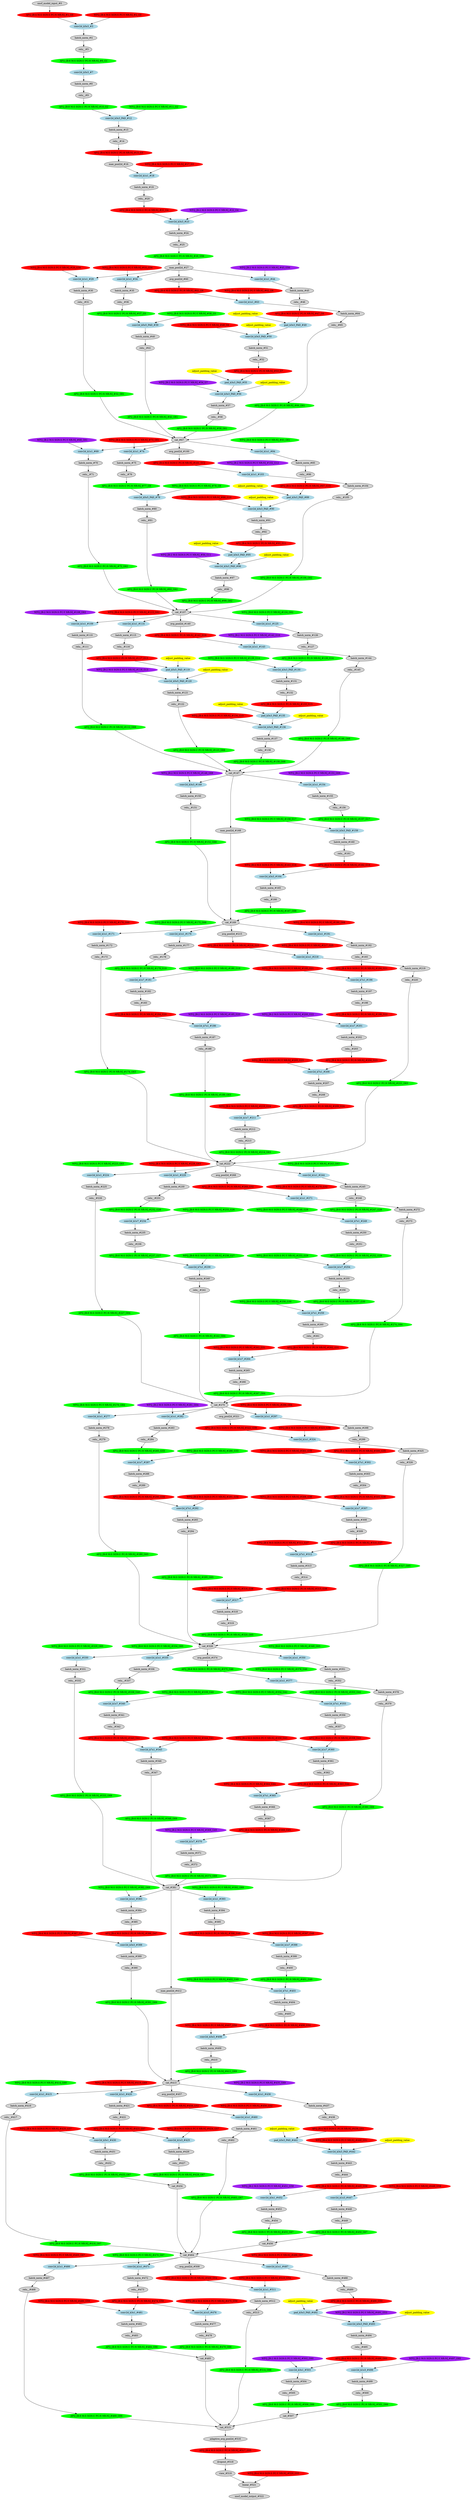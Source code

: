 strict digraph  {
"0 /nncf_model_input_0" [id=0, label="nncf_model_input_#0", style=filled, type=nncf_model_input];
"1 SymmetricQuantizer/symmetric_quantize_0" [color=red, id=1, label="AFQ_[B:4 M:S SGN:S PC:N NR:N]_#1_G0", style=filled, type=symmetric_quantize];
"2 Inception3/BasicConv2d[Conv2d_1a_3x3]/NNCFConv2d[conv]/ModuleDict[pre_ops]/UpdateWeight[0]/SymmetricQuantizer[op]/symmetric_quantize_0" [color=red, id=2, label="WFQ_[B:4 M:S SGN:S PC:Y NR:N]_#2_G0", style=filled, type=symmetric_quantize];
"3 Inception3/BasicConv2d[Conv2d_1a_3x3]/NNCFConv2d[conv]/conv2d_0" [color=lightblue, id=3, label="conv2d_k3x3_#3", style=filled, type=conv2d];
"4 Inception3/BasicConv2d[Conv2d_1a_3x3]/NNCFBatchNorm2d[bn]/batch_norm_0" [id=4, label="batch_norm_#4", style=filled, type=batch_norm];
"5 Inception3/BasicConv2d[Conv2d_1a_3x3]/relu__0" [id=5, label="relu__#5", style=filled, type=relu_];
"6 Inception3/BasicConv2d[Conv2d_1a_3x3]/SymmetricQuantizer/symmetric_quantize_0" [color=green, id=6, label="AFQ_[B:8 M:S SGN:U PC:N NR:N]_#6_G1", style=filled, type=symmetric_quantize];
"7 Inception3/BasicConv2d[Conv2d_2a_3x3]/NNCFConv2d[conv]/conv2d_0" [color=lightblue, id=7, label="conv2d_k3x3_#7", style=filled, type=conv2d];
"8 Inception3/BasicConv2d[Conv2d_2a_3x3]/NNCFBatchNorm2d[bn]/batch_norm_0" [id=8, label="batch_norm_#8", style=filled, type=batch_norm];
"9 Inception3/BasicConv2d[Conv2d_2a_3x3]/relu__0" [id=9, label="relu__#9", style=filled, type=relu_];
"10 Inception3/BasicConv2d[Conv2d_2a_3x3]/SymmetricQuantizer/symmetric_quantize_0" [color=green, id=10, label="AFQ_[B:8 M:S SGN:U PC:N NR:N]_#10_G2", style=filled, type=symmetric_quantize];
"11 Inception3/BasicConv2d[Conv2d_2b_3x3]/NNCFConv2d[conv]/ModuleDict[pre_ops]/UpdateWeight[0]/SymmetricQuantizer[op]/symmetric_quantize_0" [color=green, id=11, label="WFQ_[B:8 M:S SGN:S PC:Y NR:N]_#11_G2", style=filled, type=symmetric_quantize];
"12 Inception3/BasicConv2d[Conv2d_2b_3x3]/NNCFConv2d[conv]/conv2d_0" [color=lightblue, id=12, label="conv2d_k3x3_PAD_#12", style=filled, type=conv2d];
"13 Inception3/BasicConv2d[Conv2d_2b_3x3]/NNCFBatchNorm2d[bn]/batch_norm_0" [id=13, label="batch_norm_#13", style=filled, type=batch_norm];
"14 Inception3/BasicConv2d[Conv2d_2b_3x3]/relu__0" [id=14, label="relu__#14", style=filled, type=relu_];
"15 Inception3/BasicConv2d[Conv2d_2b_3x3]/SymmetricQuantizer/symmetric_quantize_0" [color=red, id=15, label="AFQ_[B:4 M:S SGN:U PC:N NR:N]_#15_G3", style=filled, type=symmetric_quantize];
"16 Inception3/max_pool2d_0" [id=16, label="max_pool2d_#16", style=filled, type=max_pool2d];
"17 Inception3/BasicConv2d[Conv2d_3b_1x1]/NNCFConv2d[conv]/ModuleDict[pre_ops]/UpdateWeight[0]/SymmetricQuantizer[op]/symmetric_quantize_0" [color=red, id=17, label="WFQ_[B:4 M:S SGN:S PC:Y NR:N]_#17_G3", style=filled, type=symmetric_quantize];
"18 Inception3/BasicConv2d[Conv2d_3b_1x1]/NNCFConv2d[conv]/conv2d_0" [color=lightblue, id=18, label="conv2d_k1x1_#18", style=filled, type=conv2d];
"19 Inception3/BasicConv2d[Conv2d_3b_1x1]/NNCFBatchNorm2d[bn]/batch_norm_0" [id=19, label="batch_norm_#19", style=filled, type=batch_norm];
"20 Inception3/BasicConv2d[Conv2d_3b_1x1]/relu__0" [id=20, label="relu__#20", style=filled, type=relu_];
"21 Inception3/BasicConv2d[Conv2d_3b_1x1]/SymmetricQuantizer/symmetric_quantize_0" [color=red, id=21, label="AFQ_[B:4 M:S SGN:U PC:N NR:N]_#21_G4", style=filled, type=symmetric_quantize];
"22 Inception3/BasicConv2d[Conv2d_4a_3x3]/NNCFConv2d[conv]/ModuleDict[pre_ops]/UpdateWeight[0]/SymmetricQuantizer[op]/symmetric_quantize_0" [color=purple, id=22, label="WFQ_[B:2 M:S SGN:S PC:Y NR:N]_#22_G4", style=filled, type=symmetric_quantize];
"23 Inception3/BasicConv2d[Conv2d_4a_3x3]/NNCFConv2d[conv]/conv2d_0" [color=lightblue, id=23, label="conv2d_k3x3_#23", style=filled, type=conv2d];
"24 Inception3/BasicConv2d[Conv2d_4a_3x3]/NNCFBatchNorm2d[bn]/batch_norm_0" [id=24, label="batch_norm_#24", style=filled, type=batch_norm];
"25 Inception3/BasicConv2d[Conv2d_4a_3x3]/relu__0" [id=25, label="relu__#25", style=filled, type=relu_];
"26 Inception3/BasicConv2d[Conv2d_4a_3x3]/SymmetricQuantizer/symmetric_quantize_0" [color=green, id=26, label="AFQ_[B:8 M:S SGN:U PC:N NR:N]_#26_G56", style=filled, type=symmetric_quantize];
"27 Inception3/max_pool2d_1" [id=27, label="max_pool2d_#27", style=filled, type=max_pool2d];
"28 Inception3/InceptionA[Mixed_5b]/BasicConv2d[branch1x1]/NNCFConv2d[conv]/ModuleDict[pre_ops]/UpdateWeight[0]/SymmetricQuantizer[op]/symmetric_quantize_0" [color=red, id=28, label="WFQ_[B:4 M:S SGN:S PC:Y NR:N]_#28_G56", style=filled, type=symmetric_quantize];
"29 Inception3/InceptionA[Mixed_5b]/BasicConv2d[branch1x1]/NNCFConv2d[conv]/conv2d_0" [color=lightblue, id=29, label="conv2d_k1x1_#29", style=filled, type=conv2d];
"30 Inception3/InceptionA[Mixed_5b]/BasicConv2d[branch1x1]/NNCFBatchNorm2d[bn]/batch_norm_0" [id=30, label="batch_norm_#30", style=filled, type=batch_norm];
"31 Inception3/InceptionA[Mixed_5b]/BasicConv2d[branch1x1]/relu__0" [id=31, label="relu__#31", style=filled, type=relu_];
"32 Inception3/InceptionA[Mixed_5b]/BasicConv2d[branch1x1]/SymmetricQuantizer/symmetric_quantize_0" [color=green, id=32, label="AFQ_[B:8 M:S SGN:U PC:N NR:N]_#32_G61", style=filled, type=symmetric_quantize];
"33 Inception3/InceptionA[Mixed_5b]/BasicConv2d[branch5x5_1]/NNCFConv2d[conv]/ModuleDict[pre_ops]/UpdateWeight[0]/SymmetricQuantizer[op]/symmetric_quantize_0" [color=red, id=33, label="WFQ_[B:4 M:S SGN:S PC:Y NR:N]_#33_G56", style=filled, type=symmetric_quantize];
"34 Inception3/InceptionA[Mixed_5b]/BasicConv2d[branch5x5_1]/NNCFConv2d[conv]/conv2d_0" [color=lightblue, id=34, label="conv2d_k1x1_#34", style=filled, type=conv2d];
"35 Inception3/InceptionA[Mixed_5b]/BasicConv2d[branch5x5_1]/NNCFBatchNorm2d[bn]/batch_norm_0" [id=35, label="batch_norm_#35", style=filled, type=batch_norm];
"36 Inception3/InceptionA[Mixed_5b]/BasicConv2d[branch5x5_1]/relu__0" [id=36, label="relu__#36", style=filled, type=relu_];
"37 Inception3/InceptionA[Mixed_5b]/BasicConv2d[branch5x5_1]/SymmetricQuantizer/symmetric_quantize_0" [color=green, id=37, label="AFQ_[B:8 M:S SGN:U PC:N NR:N]_#37_G5", style=filled, type=symmetric_quantize];
"38 Inception3/InceptionA[Mixed_5b]/BasicConv2d[branch5x5_2]/NNCFConv2d[conv]/ModuleDict[pre_ops]/UpdateWeight[0]/SymmetricQuantizer[op]/symmetric_quantize_0" [color=green, id=38, label="WFQ_[B:8 M:S SGN:S PC:Y NR:N]_#38_G5", style=filled, type=symmetric_quantize];
"39 Inception3/InceptionA[Mixed_5b]/BasicConv2d[branch5x5_2]/NNCFConv2d[conv]/conv2d_0" [color=lightblue, id=39, label="conv2d_k5x5_PAD_#39", style=filled, type=conv2d];
"40 Inception3/InceptionA[Mixed_5b]/BasicConv2d[branch5x5_2]/NNCFBatchNorm2d[bn]/batch_norm_0" [id=40, label="batch_norm_#40", style=filled, type=batch_norm];
"41 Inception3/InceptionA[Mixed_5b]/BasicConv2d[branch5x5_2]/relu__0" [id=41, label="relu__#41", style=filled, type=relu_];
"42 Inception3/InceptionA[Mixed_5b]/BasicConv2d[branch5x5_2]/SymmetricQuantizer/symmetric_quantize_0" [color=green, id=42, label="AFQ_[B:8 M:S SGN:U PC:N NR:N]_#42_G61", style=filled, type=symmetric_quantize];
"43 Inception3/InceptionA[Mixed_5b]/BasicConv2d[branch3x3dbl_1]/NNCFConv2d[conv]/ModuleDict[pre_ops]/UpdateWeight[0]/SymmetricQuantizer[op]/symmetric_quantize_0" [color=purple, id=43, label="WFQ_[B:2 M:S SGN:S PC:Y NR:N]_#43_G56", style=filled, type=symmetric_quantize];
"44 Inception3/InceptionA[Mixed_5b]/BasicConv2d[branch3x3dbl_1]/NNCFConv2d[conv]/conv2d_0" [color=lightblue, id=44, label="conv2d_k1x1_#44", style=filled, type=conv2d];
"45 Inception3/InceptionA[Mixed_5b]/BasicConv2d[branch3x3dbl_1]/NNCFBatchNorm2d[bn]/batch_norm_0" [id=45, label="batch_norm_#45", style=filled, type=batch_norm];
"46 Inception3/InceptionA[Mixed_5b]/BasicConv2d[branch3x3dbl_1]/relu__0" [id=46, label="relu__#46", style=filled, type=relu_];
"47 Inception3/InceptionA[Mixed_5b]/BasicConv2d[branch3x3dbl_1]/SymmetricQuantizer/symmetric_quantize_0" [color=red, id=47, label="AFQ_[B:4 M:S SGN:U PC:N NR:N]_#47_G6", style=filled, type=symmetric_quantize];
"48 Inception3/InceptionA[Mixed_5b]/BasicConv2d[branch3x3dbl_2]/NNCFConv2d[conv]/ModuleDict[pre_ops]/UpdateWeight[1]/SymmetricQuantizer[op]/symmetric_quantize_0" [color=red, id=48, label="WFQ_[B:4 M:S SGN:S PC:Y NR:N]_#48_G6", style=filled, type=symmetric_quantize];
"49 Inception3/InceptionA[Mixed_5b]/BasicConv2d[branch3x3dbl_2]/NNCFConv2d[conv]/pad_0" [color=lightblue, id=49, label="pad_k3x3_PAD_#49", style=filled, type=pad];
"49 Inception3/InceptionA[Mixed_5b]/BasicConv2d[branch3x3dbl_2]/NNCFConv2d[conv]/pad_0_apad" [color=yellow, label=adjust_padding_value, style=filled, type=""];
"50 Inception3/InceptionA[Mixed_5b]/BasicConv2d[branch3x3dbl_2]/NNCFConv2d[conv]/conv2d_0" [color=lightblue, id=50, label="conv2d_k3x3_PAD_#50", style=filled, type=conv2d];
"50 Inception3/InceptionA[Mixed_5b]/BasicConv2d[branch3x3dbl_2]/NNCFConv2d[conv]/conv2d_0_apad" [color=yellow, label=adjust_padding_value, style=filled, type=""];
"51 Inception3/InceptionA[Mixed_5b]/BasicConv2d[branch3x3dbl_2]/NNCFBatchNorm2d[bn]/batch_norm_0" [id=51, label="batch_norm_#51", style=filled, type=batch_norm];
"52 Inception3/InceptionA[Mixed_5b]/BasicConv2d[branch3x3dbl_2]/relu__0" [id=52, label="relu__#52", style=filled, type=relu_];
"53 Inception3/InceptionA[Mixed_5b]/BasicConv2d[branch3x3dbl_2]/SymmetricQuantizer/symmetric_quantize_0" [color=red, id=53, label="AFQ_[B:4 M:S SGN:U PC:N NR:N]_#53_G7", style=filled, type=symmetric_quantize];
"54 Inception3/InceptionA[Mixed_5b]/BasicConv2d[branch3x3dbl_3]/NNCFConv2d[conv]/ModuleDict[pre_ops]/UpdateWeight[1]/SymmetricQuantizer[op]/symmetric_quantize_0" [color=purple, id=54, label="WFQ_[B:2 M:S SGN:S PC:Y NR:N]_#54_G7", style=filled, type=symmetric_quantize];
"55 Inception3/InceptionA[Mixed_5b]/BasicConv2d[branch3x3dbl_3]/NNCFConv2d[conv]/pad_0" [color=lightblue, id=55, label="pad_k3x3_PAD_#55", style=filled, type=pad];
"55 Inception3/InceptionA[Mixed_5b]/BasicConv2d[branch3x3dbl_3]/NNCFConv2d[conv]/pad_0_apad" [color=yellow, label=adjust_padding_value, style=filled, type=""];
"56 Inception3/InceptionA[Mixed_5b]/BasicConv2d[branch3x3dbl_3]/NNCFConv2d[conv]/conv2d_0" [color=lightblue, id=56, label="conv2d_k3x3_PAD_#56", style=filled, type=conv2d];
"56 Inception3/InceptionA[Mixed_5b]/BasicConv2d[branch3x3dbl_3]/NNCFConv2d[conv]/conv2d_0_apad" [color=yellow, label=adjust_padding_value, style=filled, type=""];
"57 Inception3/InceptionA[Mixed_5b]/BasicConv2d[branch3x3dbl_3]/NNCFBatchNorm2d[bn]/batch_norm_0" [id=57, label="batch_norm_#57", style=filled, type=batch_norm];
"58 Inception3/InceptionA[Mixed_5b]/BasicConv2d[branch3x3dbl_3]/relu__0" [id=58, label="relu__#58", style=filled, type=relu_];
"59 Inception3/InceptionA[Mixed_5b]/BasicConv2d[branch3x3dbl_3]/SymmetricQuantizer/symmetric_quantize_0" [color=green, id=59, label="AFQ_[B:8 M:S SGN:U PC:N NR:N]_#59_G61", style=filled, type=symmetric_quantize];
"60 Inception3/InceptionA[Mixed_5b]/avg_pool2d_0" [id=60, label="avg_pool2d_#60", style=filled, type=avg_pool2d];
"61 Inception3/InceptionA[Mixed_5b]/SymmetricQuantizer/symmetric_quantize_0" [color=red, id=61, label="AFQ_[B:4 M:S SGN:U PC:N NR:N]_#61_G8", style=filled, type=symmetric_quantize];
"62 Inception3/InceptionA[Mixed_5b]/BasicConv2d[branch_pool]/NNCFConv2d[conv]/ModuleDict[pre_ops]/UpdateWeight[0]/SymmetricQuantizer[op]/symmetric_quantize_0" [color=red, id=62, label="WFQ_[B:4 M:S SGN:S PC:Y NR:N]_#62_G8", style=filled, type=symmetric_quantize];
"63 Inception3/InceptionA[Mixed_5b]/BasicConv2d[branch_pool]/NNCFConv2d[conv]/conv2d_0" [color=lightblue, id=63, label="conv2d_k1x1_#63", style=filled, type=conv2d];
"64 Inception3/InceptionA[Mixed_5b]/BasicConv2d[branch_pool]/NNCFBatchNorm2d[bn]/batch_norm_0" [id=64, label="batch_norm_#64", style=filled, type=batch_norm];
"65 Inception3/InceptionA[Mixed_5b]/BasicConv2d[branch_pool]/relu__0" [id=65, label="relu__#65", style=filled, type=relu_];
"66 Inception3/InceptionA[Mixed_5b]/BasicConv2d[branch_pool]/SymmetricQuantizer/symmetric_quantize_0" [color=green, id=66, label="AFQ_[B:8 M:S SGN:U PC:N NR:N]_#66_G61", style=filled, type=symmetric_quantize];
"67 Inception3/InceptionA[Mixed_5b]/cat_0" [id=67, label="cat_#67", style=filled, type=cat];
"68 Inception3/InceptionA[Mixed_5c]/BasicConv2d[branch1x1]/NNCFConv2d[conv]/ModuleDict[pre_ops]/UpdateWeight[0]/SymmetricQuantizer[op]/symmetric_quantize_0" [color=purple, id=68, label="WFQ_[B:2 M:S SGN:S PC:Y NR:N]_#68_G61", style=filled, type=symmetric_quantize];
"69 Inception3/InceptionA[Mixed_5c]/BasicConv2d[branch1x1]/NNCFConv2d[conv]/conv2d_0" [color=lightblue, id=69, label="conv2d_k1x1_#69", style=filled, type=conv2d];
"70 Inception3/InceptionA[Mixed_5c]/BasicConv2d[branch1x1]/NNCFBatchNorm2d[bn]/batch_norm_0" [id=70, label="batch_norm_#70", style=filled, type=batch_norm];
"71 Inception3/InceptionA[Mixed_5c]/BasicConv2d[branch1x1]/relu__0" [id=71, label="relu__#71", style=filled, type=relu_];
"72 Inception3/InceptionA[Mixed_5c]/BasicConv2d[branch1x1]/SymmetricQuantizer/symmetric_quantize_0" [color=green, id=72, label="AFQ_[B:8 M:S SGN:U PC:N NR:N]_#72_G62", style=filled, type=symmetric_quantize];
"73 Inception3/InceptionA[Mixed_5c]/BasicConv2d[branch5x5_1]/NNCFConv2d[conv]/ModuleDict[pre_ops]/UpdateWeight[0]/SymmetricQuantizer[op]/symmetric_quantize_0" [color=red, id=73, label="WFQ_[B:4 M:S SGN:S PC:Y NR:N]_#73_G61", style=filled, type=symmetric_quantize];
"74 Inception3/InceptionA[Mixed_5c]/BasicConv2d[branch5x5_1]/NNCFConv2d[conv]/conv2d_0" [color=lightblue, id=74, label="conv2d_k1x1_#74", style=filled, type=conv2d];
"75 Inception3/InceptionA[Mixed_5c]/BasicConv2d[branch5x5_1]/NNCFBatchNorm2d[bn]/batch_norm_0" [id=75, label="batch_norm_#75", style=filled, type=batch_norm];
"76 Inception3/InceptionA[Mixed_5c]/BasicConv2d[branch5x5_1]/relu__0" [id=76, label="relu__#76", style=filled, type=relu_];
"77 Inception3/InceptionA[Mixed_5c]/BasicConv2d[branch5x5_1]/SymmetricQuantizer/symmetric_quantize_0" [color=green, id=77, label="AFQ_[B:8 M:S SGN:U PC:N NR:N]_#77_G9", style=filled, type=symmetric_quantize];
"78 Inception3/InceptionA[Mixed_5c]/BasicConv2d[branch5x5_2]/NNCFConv2d[conv]/ModuleDict[pre_ops]/UpdateWeight[0]/SymmetricQuantizer[op]/symmetric_quantize_0" [color=green, id=78, label="WFQ_[B:8 M:S SGN:S PC:Y NR:N]_#78_G9", style=filled, type=symmetric_quantize];
"79 Inception3/InceptionA[Mixed_5c]/BasicConv2d[branch5x5_2]/NNCFConv2d[conv]/conv2d_0" [color=lightblue, id=79, label="conv2d_k5x5_PAD_#79", style=filled, type=conv2d];
"80 Inception3/InceptionA[Mixed_5c]/BasicConv2d[branch5x5_2]/NNCFBatchNorm2d[bn]/batch_norm_0" [id=80, label="batch_norm_#80", style=filled, type=batch_norm];
"81 Inception3/InceptionA[Mixed_5c]/BasicConv2d[branch5x5_2]/relu__0" [id=81, label="relu__#81", style=filled, type=relu_];
"82 Inception3/InceptionA[Mixed_5c]/BasicConv2d[branch5x5_2]/SymmetricQuantizer/symmetric_quantize_0" [color=green, id=82, label="AFQ_[B:8 M:S SGN:U PC:N NR:N]_#82_G62", style=filled, type=symmetric_quantize];
"83 Inception3/InceptionA[Mixed_5c]/BasicConv2d[branch3x3dbl_1]/NNCFConv2d[conv]/ModuleDict[pre_ops]/UpdateWeight[0]/SymmetricQuantizer[op]/symmetric_quantize_0" [color=green, id=83, label="WFQ_[B:8 M:S SGN:S PC:Y NR:N]_#83_G61", style=filled, type=symmetric_quantize];
"84 Inception3/InceptionA[Mixed_5c]/BasicConv2d[branch3x3dbl_1]/NNCFConv2d[conv]/conv2d_0" [color=lightblue, id=84, label="conv2d_k1x1_#84", style=filled, type=conv2d];
"85 Inception3/InceptionA[Mixed_5c]/BasicConv2d[branch3x3dbl_1]/NNCFBatchNorm2d[bn]/batch_norm_0" [id=85, label="batch_norm_#85", style=filled, type=batch_norm];
"86 Inception3/InceptionA[Mixed_5c]/BasicConv2d[branch3x3dbl_1]/relu__0" [id=86, label="relu__#86", style=filled, type=relu_];
"87 Inception3/InceptionA[Mixed_5c]/BasicConv2d[branch3x3dbl_1]/SymmetricQuantizer/symmetric_quantize_0" [color=red, id=87, label="AFQ_[B:4 M:S SGN:U PC:N NR:N]_#87_G10", style=filled, type=symmetric_quantize];
"88 Inception3/InceptionA[Mixed_5c]/BasicConv2d[branch3x3dbl_2]/NNCFConv2d[conv]/ModuleDict[pre_ops]/UpdateWeight[1]/SymmetricQuantizer[op]/symmetric_quantize_0" [color=red, id=88, label="WFQ_[B:4 M:S SGN:S PC:Y NR:N]_#88_G10", style=filled, type=symmetric_quantize];
"89 Inception3/InceptionA[Mixed_5c]/BasicConv2d[branch3x3dbl_2]/NNCFConv2d[conv]/pad_0" [color=lightblue, id=89, label="pad_k3x3_PAD_#89", style=filled, type=pad];
"89 Inception3/InceptionA[Mixed_5c]/BasicConv2d[branch3x3dbl_2]/NNCFConv2d[conv]/pad_0_apad" [color=yellow, label=adjust_padding_value, style=filled, type=""];
"90 Inception3/InceptionA[Mixed_5c]/BasicConv2d[branch3x3dbl_2]/NNCFConv2d[conv]/conv2d_0" [color=lightblue, id=90, label="conv2d_k3x3_PAD_#90", style=filled, type=conv2d];
"90 Inception3/InceptionA[Mixed_5c]/BasicConv2d[branch3x3dbl_2]/NNCFConv2d[conv]/conv2d_0_apad" [color=yellow, label=adjust_padding_value, style=filled, type=""];
"91 Inception3/InceptionA[Mixed_5c]/BasicConv2d[branch3x3dbl_2]/NNCFBatchNorm2d[bn]/batch_norm_0" [id=91, label="batch_norm_#91", style=filled, type=batch_norm];
"92 Inception3/InceptionA[Mixed_5c]/BasicConv2d[branch3x3dbl_2]/relu__0" [id=92, label="relu__#92", style=filled, type=relu_];
"93 Inception3/InceptionA[Mixed_5c]/BasicConv2d[branch3x3dbl_2]/SymmetricQuantizer/symmetric_quantize_0" [color=red, id=93, label="AFQ_[B:4 M:S SGN:U PC:N NR:N]_#93_G11", style=filled, type=symmetric_quantize];
"94 Inception3/InceptionA[Mixed_5c]/BasicConv2d[branch3x3dbl_3]/NNCFConv2d[conv]/ModuleDict[pre_ops]/UpdateWeight[1]/SymmetricQuantizer[op]/symmetric_quantize_0" [color=purple, id=94, label="WFQ_[B:2 M:S SGN:S PC:Y NR:N]_#94_G11", style=filled, type=symmetric_quantize];
"95 Inception3/InceptionA[Mixed_5c]/BasicConv2d[branch3x3dbl_3]/NNCFConv2d[conv]/pad_0" [color=lightblue, id=95, label="pad_k3x3_PAD_#95", style=filled, type=pad];
"95 Inception3/InceptionA[Mixed_5c]/BasicConv2d[branch3x3dbl_3]/NNCFConv2d[conv]/pad_0_apad" [color=yellow, label=adjust_padding_value, style=filled, type=""];
"96 Inception3/InceptionA[Mixed_5c]/BasicConv2d[branch3x3dbl_3]/NNCFConv2d[conv]/conv2d_0" [color=lightblue, id=96, label="conv2d_k3x3_PAD_#96", style=filled, type=conv2d];
"96 Inception3/InceptionA[Mixed_5c]/BasicConv2d[branch3x3dbl_3]/NNCFConv2d[conv]/conv2d_0_apad" [color=yellow, label=adjust_padding_value, style=filled, type=""];
"97 Inception3/InceptionA[Mixed_5c]/BasicConv2d[branch3x3dbl_3]/NNCFBatchNorm2d[bn]/batch_norm_0" [id=97, label="batch_norm_#97", style=filled, type=batch_norm];
"98 Inception3/InceptionA[Mixed_5c]/BasicConv2d[branch3x3dbl_3]/relu__0" [id=98, label="relu__#98", style=filled, type=relu_];
"99 Inception3/InceptionA[Mixed_5c]/BasicConv2d[branch3x3dbl_3]/SymmetricQuantizer/symmetric_quantize_0" [color=green, id=99, label="AFQ_[B:8 M:S SGN:U PC:N NR:N]_#99_G62", style=filled, type=symmetric_quantize];
"100 Inception3/InceptionA[Mixed_5c]/avg_pool2d_0" [id=100, label="avg_pool2d_#100", style=filled, type=avg_pool2d];
"101 Inception3/InceptionA[Mixed_5c]/SymmetricQuantizer/symmetric_quantize_0" [color=red, id=101, label="AFQ_[B:4 M:S SGN:U PC:N NR:N]_#101_G12", style=filled, type=symmetric_quantize];
"102 Inception3/InceptionA[Mixed_5c]/BasicConv2d[branch_pool]/NNCFConv2d[conv]/ModuleDict[pre_ops]/UpdateWeight[0]/SymmetricQuantizer[op]/symmetric_quantize_0" [color=purple, id=102, label="WFQ_[B:2 M:S SGN:S PC:Y NR:N]_#102_G12", style=filled, type=symmetric_quantize];
"103 Inception3/InceptionA[Mixed_5c]/BasicConv2d[branch_pool]/NNCFConv2d[conv]/conv2d_0" [color=lightblue, id=103, label="conv2d_k1x1_#103", style=filled, type=conv2d];
"104 Inception3/InceptionA[Mixed_5c]/BasicConv2d[branch_pool]/NNCFBatchNorm2d[bn]/batch_norm_0" [id=104, label="batch_norm_#104", style=filled, type=batch_norm];
"105 Inception3/InceptionA[Mixed_5c]/BasicConv2d[branch_pool]/relu__0" [id=105, label="relu__#105", style=filled, type=relu_];
"106 Inception3/InceptionA[Mixed_5c]/BasicConv2d[branch_pool]/SymmetricQuantizer/symmetric_quantize_0" [color=green, id=106, label="AFQ_[B:8 M:S SGN:U PC:N NR:N]_#106_G62", style=filled, type=symmetric_quantize];
"107 Inception3/InceptionA[Mixed_5c]/cat_0" [id=107, label="cat_#107", style=filled, type=cat];
"108 Inception3/InceptionA[Mixed_5d]/BasicConv2d[branch1x1]/NNCFConv2d[conv]/ModuleDict[pre_ops]/UpdateWeight[0]/SymmetricQuantizer[op]/symmetric_quantize_0" [color=purple, id=108, label="WFQ_[B:2 M:S SGN:S PC:Y NR:N]_#108_G62", style=filled, type=symmetric_quantize];
"109 Inception3/InceptionA[Mixed_5d]/BasicConv2d[branch1x1]/NNCFConv2d[conv]/conv2d_0" [color=lightblue, id=109, label="conv2d_k1x1_#109", style=filled, type=conv2d];
"110 Inception3/InceptionA[Mixed_5d]/BasicConv2d[branch1x1]/NNCFBatchNorm2d[bn]/batch_norm_0" [id=110, label="batch_norm_#110", style=filled, type=batch_norm];
"111 Inception3/InceptionA[Mixed_5d]/BasicConv2d[branch1x1]/relu__0" [id=111, label="relu__#111", style=filled, type=relu_];
"112 Inception3/InceptionA[Mixed_5d]/BasicConv2d[branch1x1]/SymmetricQuantizer/symmetric_quantize_0" [color=green, id=112, label="AFQ_[B:8 M:S SGN:U PC:N NR:N]_#112_G68", style=filled, type=symmetric_quantize];
"113 Inception3/InceptionA[Mixed_5d]/BasicConv2d[branch5x5_1]/NNCFConv2d[conv]/ModuleDict[pre_ops]/UpdateWeight[0]/SymmetricQuantizer[op]/symmetric_quantize_0" [color=red, id=113, label="WFQ_[B:4 M:S SGN:S PC:Y NR:N]_#113_G62", style=filled, type=symmetric_quantize];
"114 Inception3/InceptionA[Mixed_5d]/BasicConv2d[branch5x5_1]/NNCFConv2d[conv]/conv2d_0" [color=lightblue, id=114, label="conv2d_k1x1_#114", style=filled, type=conv2d];
"115 Inception3/InceptionA[Mixed_5d]/BasicConv2d[branch5x5_1]/NNCFBatchNorm2d[bn]/batch_norm_0" [id=115, label="batch_norm_#115", style=filled, type=batch_norm];
"116 Inception3/InceptionA[Mixed_5d]/BasicConv2d[branch5x5_1]/relu__0" [id=116, label="relu__#116", style=filled, type=relu_];
"117 Inception3/InceptionA[Mixed_5d]/BasicConv2d[branch5x5_1]/SymmetricQuantizer/symmetric_quantize_0" [color=red, id=117, label="AFQ_[B:4 M:S SGN:U PC:N NR:N]_#117_G13", style=filled, type=symmetric_quantize];
"118 Inception3/InceptionA[Mixed_5d]/BasicConv2d[branch5x5_2]/NNCFConv2d[conv]/ModuleDict[pre_ops]/UpdateWeight[1]/SymmetricQuantizer[op]/symmetric_quantize_0" [color=purple, id=118, label="WFQ_[B:2 M:S SGN:S PC:Y NR:N]_#118_G13", style=filled, type=symmetric_quantize];
"119 Inception3/InceptionA[Mixed_5d]/BasicConv2d[branch5x5_2]/NNCFConv2d[conv]/pad_0" [color=lightblue, id=119, label="pad_k5x5_PAD_#119", style=filled, type=pad];
"119 Inception3/InceptionA[Mixed_5d]/BasicConv2d[branch5x5_2]/NNCFConv2d[conv]/pad_0_apad" [color=yellow, label=adjust_padding_value, style=filled, type=""];
"120 Inception3/InceptionA[Mixed_5d]/BasicConv2d[branch5x5_2]/NNCFConv2d[conv]/conv2d_0" [color=lightblue, id=120, label="conv2d_k5x5_PAD_#120", style=filled, type=conv2d];
"120 Inception3/InceptionA[Mixed_5d]/BasicConv2d[branch5x5_2]/NNCFConv2d[conv]/conv2d_0_apad" [color=yellow, label=adjust_padding_value, style=filled, type=""];
"121 Inception3/InceptionA[Mixed_5d]/BasicConv2d[branch5x5_2]/NNCFBatchNorm2d[bn]/batch_norm_0" [id=121, label="batch_norm_#121", style=filled, type=batch_norm];
"122 Inception3/InceptionA[Mixed_5d]/BasicConv2d[branch5x5_2]/relu__0" [id=122, label="relu__#122", style=filled, type=relu_];
"123 Inception3/InceptionA[Mixed_5d]/BasicConv2d[branch5x5_2]/SymmetricQuantizer/symmetric_quantize_0" [color=green, id=123, label="AFQ_[B:8 M:S SGN:U PC:N NR:N]_#123_G68", style=filled, type=symmetric_quantize];
"124 Inception3/InceptionA[Mixed_5d]/BasicConv2d[branch3x3dbl_1]/NNCFConv2d[conv]/ModuleDict[pre_ops]/UpdateWeight[0]/SymmetricQuantizer[op]/symmetric_quantize_0" [color=green, id=124, label="WFQ_[B:8 M:S SGN:S PC:Y NR:N]_#124_G62", style=filled, type=symmetric_quantize];
"125 Inception3/InceptionA[Mixed_5d]/BasicConv2d[branch3x3dbl_1]/NNCFConv2d[conv]/conv2d_0" [color=lightblue, id=125, label="conv2d_k1x1_#125", style=filled, type=conv2d];
"126 Inception3/InceptionA[Mixed_5d]/BasicConv2d[branch3x3dbl_1]/NNCFBatchNorm2d[bn]/batch_norm_0" [id=126, label="batch_norm_#126", style=filled, type=batch_norm];
"127 Inception3/InceptionA[Mixed_5d]/BasicConv2d[branch3x3dbl_1]/relu__0" [id=127, label="relu__#127", style=filled, type=relu_];
"128 Inception3/InceptionA[Mixed_5d]/BasicConv2d[branch3x3dbl_1]/SymmetricQuantizer/symmetric_quantize_0" [color=green, id=128, label="AFQ_[B:8 M:S SGN:U PC:N NR:N]_#128_G14", style=filled, type=symmetric_quantize];
"129 Inception3/InceptionA[Mixed_5d]/BasicConv2d[branch3x3dbl_2]/NNCFConv2d[conv]/ModuleDict[pre_ops]/UpdateWeight[0]/SymmetricQuantizer[op]/symmetric_quantize_0" [color=green, id=129, label="WFQ_[B:8 M:S SGN:S PC:Y NR:N]_#129_G14", style=filled, type=symmetric_quantize];
"130 Inception3/InceptionA[Mixed_5d]/BasicConv2d[branch3x3dbl_2]/NNCFConv2d[conv]/conv2d_0" [color=lightblue, id=130, label="conv2d_k3x3_PAD_#130", style=filled, type=conv2d];
"131 Inception3/InceptionA[Mixed_5d]/BasicConv2d[branch3x3dbl_2]/NNCFBatchNorm2d[bn]/batch_norm_0" [id=131, label="batch_norm_#131", style=filled, type=batch_norm];
"132 Inception3/InceptionA[Mixed_5d]/BasicConv2d[branch3x3dbl_2]/relu__0" [id=132, label="relu__#132", style=filled, type=relu_];
"133 Inception3/InceptionA[Mixed_5d]/BasicConv2d[branch3x3dbl_2]/SymmetricQuantizer/symmetric_quantize_0" [color=red, id=133, label="AFQ_[B:4 M:S SGN:U PC:N NR:N]_#133_G15", style=filled, type=symmetric_quantize];
"134 Inception3/InceptionA[Mixed_5d]/BasicConv2d[branch3x3dbl_3]/NNCFConv2d[conv]/ModuleDict[pre_ops]/UpdateWeight[1]/SymmetricQuantizer[op]/symmetric_quantize_0" [color=red, id=134, label="WFQ_[B:4 M:S SGN:S PC:Y NR:N]_#134_G15", style=filled, type=symmetric_quantize];
"135 Inception3/InceptionA[Mixed_5d]/BasicConv2d[branch3x3dbl_3]/NNCFConv2d[conv]/pad_0" [color=lightblue, id=135, label="pad_k3x3_PAD_#135", style=filled, type=pad];
"135 Inception3/InceptionA[Mixed_5d]/BasicConv2d[branch3x3dbl_3]/NNCFConv2d[conv]/pad_0_apad" [color=yellow, label=adjust_padding_value, style=filled, type=""];
"136 Inception3/InceptionA[Mixed_5d]/BasicConv2d[branch3x3dbl_3]/NNCFConv2d[conv]/conv2d_0" [color=lightblue, id=136, label="conv2d_k3x3_PAD_#136", style=filled, type=conv2d];
"136 Inception3/InceptionA[Mixed_5d]/BasicConv2d[branch3x3dbl_3]/NNCFConv2d[conv]/conv2d_0_apad" [color=yellow, label=adjust_padding_value, style=filled, type=""];
"137 Inception3/InceptionA[Mixed_5d]/BasicConv2d[branch3x3dbl_3]/NNCFBatchNorm2d[bn]/batch_norm_0" [id=137, label="batch_norm_#137", style=filled, type=batch_norm];
"138 Inception3/InceptionA[Mixed_5d]/BasicConv2d[branch3x3dbl_3]/relu__0" [id=138, label="relu__#138", style=filled, type=relu_];
"139 Inception3/InceptionA[Mixed_5d]/BasicConv2d[branch3x3dbl_3]/SymmetricQuantizer/symmetric_quantize_0" [color=green, id=139, label="AFQ_[B:8 M:S SGN:U PC:N NR:N]_#139_G68", style=filled, type=symmetric_quantize];
"140 Inception3/InceptionA[Mixed_5d]/avg_pool2d_0" [id=140, label="avg_pool2d_#140", style=filled, type=avg_pool2d];
"141 Inception3/InceptionA[Mixed_5d]/SymmetricQuantizer/symmetric_quantize_0" [color=red, id=141, label="AFQ_[B:4 M:S SGN:U PC:N NR:N]_#141_G16", style=filled, type=symmetric_quantize];
"142 Inception3/InceptionA[Mixed_5d]/BasicConv2d[branch_pool]/NNCFConv2d[conv]/ModuleDict[pre_ops]/UpdateWeight[0]/SymmetricQuantizer[op]/symmetric_quantize_0" [color=purple, id=142, label="WFQ_[B:2 M:S SGN:S PC:Y NR:N]_#142_G16", style=filled, type=symmetric_quantize];
"143 Inception3/InceptionA[Mixed_5d]/BasicConv2d[branch_pool]/NNCFConv2d[conv]/conv2d_0" [color=lightblue, id=143, label="conv2d_k1x1_#143", style=filled, type=conv2d];
"144 Inception3/InceptionA[Mixed_5d]/BasicConv2d[branch_pool]/NNCFBatchNorm2d[bn]/batch_norm_0" [id=144, label="batch_norm_#144", style=filled, type=batch_norm];
"145 Inception3/InceptionA[Mixed_5d]/BasicConv2d[branch_pool]/relu__0" [id=145, label="relu__#145", style=filled, type=relu_];
"146 Inception3/InceptionA[Mixed_5d]/BasicConv2d[branch_pool]/SymmetricQuantizer/symmetric_quantize_0" [color=green, id=146, label="AFQ_[B:8 M:S SGN:U PC:N NR:N]_#146_G68", style=filled, type=symmetric_quantize];
"147 Inception3/InceptionA[Mixed_5d]/cat_0" [id=147, label="cat_#147", style=filled, type=cat];
"148 Inception3/InceptionB[Mixed_6a]/BasicConv2d[branch3x3]/NNCFConv2d[conv]/ModuleDict[pre_ops]/UpdateWeight[0]/SymmetricQuantizer[op]/symmetric_quantize_0" [color=purple, id=148, label="WFQ_[B:2 M:S SGN:S PC:Y NR:N]_#148_G68", style=filled, type=symmetric_quantize];
"149 Inception3/InceptionB[Mixed_6a]/BasicConv2d[branch3x3]/NNCFConv2d[conv]/conv2d_0" [color=lightblue, id=149, label="conv2d_k3x3_#149", style=filled, type=conv2d];
"150 Inception3/InceptionB[Mixed_6a]/BasicConv2d[branch3x3]/NNCFBatchNorm2d[bn]/batch_norm_0" [id=150, label="batch_norm_#150", style=filled, type=batch_norm];
"151 Inception3/InceptionB[Mixed_6a]/BasicConv2d[branch3x3]/relu__0" [id=151, label="relu__#151", style=filled, type=relu_];
"152 Inception3/InceptionB[Mixed_6a]/BasicConv2d[branch3x3]/SymmetricQuantizer/symmetric_quantize_0" [color=green, id=152, label="AFQ_[B:8 M:S SGN:U PC:N NR:N]_#152_G68", style=filled, type=symmetric_quantize];
"153 Inception3/InceptionB[Mixed_6a]/BasicConv2d[branch3x3dbl_1]/NNCFConv2d[conv]/ModuleDict[pre_ops]/UpdateWeight[0]/SymmetricQuantizer[op]/symmetric_quantize_0" [color=purple, id=153, label="WFQ_[B:2 M:S SGN:S PC:Y NR:N]_#153_G68", style=filled, type=symmetric_quantize];
"154 Inception3/InceptionB[Mixed_6a]/BasicConv2d[branch3x3dbl_1]/NNCFConv2d[conv]/conv2d_0" [color=lightblue, id=154, label="conv2d_k1x1_#154", style=filled, type=conv2d];
"155 Inception3/InceptionB[Mixed_6a]/BasicConv2d[branch3x3dbl_1]/NNCFBatchNorm2d[bn]/batch_norm_0" [id=155, label="batch_norm_#155", style=filled, type=batch_norm];
"156 Inception3/InceptionB[Mixed_6a]/BasicConv2d[branch3x3dbl_1]/relu__0" [id=156, label="relu__#156", style=filled, type=relu_];
"157 Inception3/InceptionB[Mixed_6a]/BasicConv2d[branch3x3dbl_1]/SymmetricQuantizer/symmetric_quantize_0" [color=green, id=157, label="AFQ_[B:8 M:S SGN:U PC:N NR:N]_#157_G17", style=filled, type=symmetric_quantize];
"158 Inception3/InceptionB[Mixed_6a]/BasicConv2d[branch3x3dbl_2]/NNCFConv2d[conv]/ModuleDict[pre_ops]/UpdateWeight[0]/SymmetricQuantizer[op]/symmetric_quantize_0" [color=green, id=158, label="WFQ_[B:8 M:S SGN:S PC:Y NR:N]_#158_G17", style=filled, type=symmetric_quantize];
"159 Inception3/InceptionB[Mixed_6a]/BasicConv2d[branch3x3dbl_2]/NNCFConv2d[conv]/conv2d_0" [color=lightblue, id=159, label="conv2d_k3x3_PAD_#159", style=filled, type=conv2d];
"160 Inception3/InceptionB[Mixed_6a]/BasicConv2d[branch3x3dbl_2]/NNCFBatchNorm2d[bn]/batch_norm_0" [id=160, label="batch_norm_#160", style=filled, type=batch_norm];
"161 Inception3/InceptionB[Mixed_6a]/BasicConv2d[branch3x3dbl_2]/relu__0" [id=161, label="relu__#161", style=filled, type=relu_];
"162 Inception3/InceptionB[Mixed_6a]/BasicConv2d[branch3x3dbl_2]/SymmetricQuantizer/symmetric_quantize_0" [color=red, id=162, label="AFQ_[B:4 M:S SGN:U PC:N NR:N]_#162_G18", style=filled, type=symmetric_quantize];
"163 Inception3/InceptionB[Mixed_6a]/BasicConv2d[branch3x3dbl_3]/NNCFConv2d[conv]/ModuleDict[pre_ops]/UpdateWeight[0]/SymmetricQuantizer[op]/symmetric_quantize_0" [color=red, id=163, label="WFQ_[B:4 M:S SGN:S PC:Y NR:N]_#163_G18", style=filled, type=symmetric_quantize];
"164 Inception3/InceptionB[Mixed_6a]/BasicConv2d[branch3x3dbl_3]/NNCFConv2d[conv]/conv2d_0" [color=lightblue, id=164, label="conv2d_k3x3_#164", style=filled, type=conv2d];
"165 Inception3/InceptionB[Mixed_6a]/BasicConv2d[branch3x3dbl_3]/NNCFBatchNorm2d[bn]/batch_norm_0" [id=165, label="batch_norm_#165", style=filled, type=batch_norm];
"166 Inception3/InceptionB[Mixed_6a]/BasicConv2d[branch3x3dbl_3]/relu__0" [id=166, label="relu__#166", style=filled, type=relu_];
"167 Inception3/InceptionB[Mixed_6a]/BasicConv2d[branch3x3dbl_3]/SymmetricQuantizer/symmetric_quantize_0" [color=green, id=167, label="AFQ_[B:8 M:S SGN:U PC:N NR:N]_#167_G68", style=filled, type=symmetric_quantize];
"168 Inception3/InceptionB[Mixed_6a]/max_pool2d_0" [id=168, label="max_pool2d_#168", style=filled, type=max_pool2d];
"169 Inception3/InceptionB[Mixed_6a]/cat_0" [id=169, label="cat_#169", style=filled, type=cat];
"170 Inception3/InceptionC[Mixed_6b]/BasicConv2d[branch1x1]/NNCFConv2d[conv]/ModuleDict[pre_ops]/UpdateWeight[0]/SymmetricQuantizer[op]/symmetric_quantize_0" [color=red, id=170, label="WFQ_[B:4 M:S SGN:S PC:Y NR:N]_#170_G68", style=filled, type=symmetric_quantize];
"171 Inception3/InceptionC[Mixed_6b]/BasicConv2d[branch1x1]/NNCFConv2d[conv]/conv2d_0" [color=lightblue, id=171, label="conv2d_k1x1_#171", style=filled, type=conv2d];
"172 Inception3/InceptionC[Mixed_6b]/BasicConv2d[branch1x1]/NNCFBatchNorm2d[bn]/batch_norm_0" [id=172, label="batch_norm_#172", style=filled, type=batch_norm];
"173 Inception3/InceptionC[Mixed_6b]/BasicConv2d[branch1x1]/relu__0" [id=173, label="relu__#173", style=filled, type=relu_];
"174 Inception3/InceptionC[Mixed_6b]/BasicConv2d[branch1x1]/SymmetricQuantizer/symmetric_quantize_0" [color=green, id=174, label="AFQ_[B:8 M:S SGN:U PC:N NR:N]_#174_G63", style=filled, type=symmetric_quantize];
"175 Inception3/InceptionC[Mixed_6b]/BasicConv2d[branch7x7_1]/NNCFConv2d[conv]/ModuleDict[pre_ops]/UpdateWeight[0]/SymmetricQuantizer[op]/symmetric_quantize_0" [color=green, id=175, label="WFQ_[B:8 M:S SGN:S PC:Y NR:N]_#175_G68", style=filled, type=symmetric_quantize];
"176 Inception3/InceptionC[Mixed_6b]/BasicConv2d[branch7x7_1]/NNCFConv2d[conv]/conv2d_0" [color=lightblue, id=176, label="conv2d_k1x1_#176", style=filled, type=conv2d];
"177 Inception3/InceptionC[Mixed_6b]/BasicConv2d[branch7x7_1]/NNCFBatchNorm2d[bn]/batch_norm_0" [id=177, label="batch_norm_#177", style=filled, type=batch_norm];
"178 Inception3/InceptionC[Mixed_6b]/BasicConv2d[branch7x7_1]/relu__0" [id=178, label="relu__#178", style=filled, type=relu_];
"179 Inception3/InceptionC[Mixed_6b]/BasicConv2d[branch7x7_1]/SymmetricQuantizer/symmetric_quantize_0" [color=green, id=179, label="AFQ_[B:8 M:S SGN:U PC:N NR:N]_#179_G19", style=filled, type=symmetric_quantize];
"180 Inception3/InceptionC[Mixed_6b]/BasicConv2d[branch7x7_2]/NNCFConv2d[conv]/ModuleDict[pre_ops]/UpdateWeight[0]/SymmetricQuantizer[op]/symmetric_quantize_0" [color=green, id=180, label="WFQ_[B:8 M:S SGN:S PC:Y NR:N]_#180_G19", style=filled, type=symmetric_quantize];
"181 Inception3/InceptionC[Mixed_6b]/BasicConv2d[branch7x7_2]/NNCFConv2d[conv]/conv2d_0" [color=lightblue, id=181, label="conv2d_k1x7_#181", style=filled, type=conv2d];
"182 Inception3/InceptionC[Mixed_6b]/BasicConv2d[branch7x7_2]/NNCFBatchNorm2d[bn]/batch_norm_0" [id=182, label="batch_norm_#182", style=filled, type=batch_norm];
"183 Inception3/InceptionC[Mixed_6b]/BasicConv2d[branch7x7_2]/relu__0" [id=183, label="relu__#183", style=filled, type=relu_];
"184 Inception3/InceptionC[Mixed_6b]/BasicConv2d[branch7x7_2]/SymmetricQuantizer/symmetric_quantize_0" [color=red, id=184, label="AFQ_[B:4 M:S SGN:U PC:N NR:N]_#184_G20", style=filled, type=symmetric_quantize];
"185 Inception3/InceptionC[Mixed_6b]/BasicConv2d[branch7x7_3]/NNCFConv2d[conv]/ModuleDict[pre_ops]/UpdateWeight[0]/SymmetricQuantizer[op]/symmetric_quantize_0" [color=purple, id=185, label="WFQ_[B:2 M:S SGN:S PC:Y NR:N]_#185_G20", style=filled, type=symmetric_quantize];
"186 Inception3/InceptionC[Mixed_6b]/BasicConv2d[branch7x7_3]/NNCFConv2d[conv]/conv2d_0" [color=lightblue, id=186, label="conv2d_k7x1_#186", style=filled, type=conv2d];
"187 Inception3/InceptionC[Mixed_6b]/BasicConv2d[branch7x7_3]/NNCFBatchNorm2d[bn]/batch_norm_0" [id=187, label="batch_norm_#187", style=filled, type=batch_norm];
"188 Inception3/InceptionC[Mixed_6b]/BasicConv2d[branch7x7_3]/relu__0" [id=188, label="relu__#188", style=filled, type=relu_];
"189 Inception3/InceptionC[Mixed_6b]/BasicConv2d[branch7x7_3]/SymmetricQuantizer/symmetric_quantize_0" [color=green, id=189, label="AFQ_[B:8 M:S SGN:U PC:N NR:N]_#189_G63", style=filled, type=symmetric_quantize];
"190 Inception3/InceptionC[Mixed_6b]/BasicConv2d[branch7x7dbl_1]/NNCFConv2d[conv]/ModuleDict[pre_ops]/UpdateWeight[0]/SymmetricQuantizer[op]/symmetric_quantize_0" [color=red, id=190, label="WFQ_[B:4 M:S SGN:S PC:Y NR:N]_#190_G68", style=filled, type=symmetric_quantize];
"191 Inception3/InceptionC[Mixed_6b]/BasicConv2d[branch7x7dbl_1]/NNCFConv2d[conv]/conv2d_0" [color=lightblue, id=191, label="conv2d_k1x1_#191", style=filled, type=conv2d];
"192 Inception3/InceptionC[Mixed_6b]/BasicConv2d[branch7x7dbl_1]/NNCFBatchNorm2d[bn]/batch_norm_0" [id=192, label="batch_norm_#192", style=filled, type=batch_norm];
"193 Inception3/InceptionC[Mixed_6b]/BasicConv2d[branch7x7dbl_1]/relu__0" [id=193, label="relu__#193", style=filled, type=relu_];
"194 Inception3/InceptionC[Mixed_6b]/BasicConv2d[branch7x7dbl_1]/SymmetricQuantizer/symmetric_quantize_0" [color=red, id=194, label="AFQ_[B:4 M:S SGN:U PC:N NR:N]_#194_G21", style=filled, type=symmetric_quantize];
"195 Inception3/InceptionC[Mixed_6b]/BasicConv2d[branch7x7dbl_2]/NNCFConv2d[conv]/ModuleDict[pre_ops]/UpdateWeight[0]/SymmetricQuantizer[op]/symmetric_quantize_0" [color=red, id=195, label="WFQ_[B:4 M:S SGN:S PC:Y NR:N]_#195_G21", style=filled, type=symmetric_quantize];
"196 Inception3/InceptionC[Mixed_6b]/BasicConv2d[branch7x7dbl_2]/NNCFConv2d[conv]/conv2d_0" [color=lightblue, id=196, label="conv2d_k7x1_#196", style=filled, type=conv2d];
"197 Inception3/InceptionC[Mixed_6b]/BasicConv2d[branch7x7dbl_2]/NNCFBatchNorm2d[bn]/batch_norm_0" [id=197, label="batch_norm_#197", style=filled, type=batch_norm];
"198 Inception3/InceptionC[Mixed_6b]/BasicConv2d[branch7x7dbl_2]/relu__0" [id=198, label="relu__#198", style=filled, type=relu_];
"199 Inception3/InceptionC[Mixed_6b]/BasicConv2d[branch7x7dbl_2]/SymmetricQuantizer/symmetric_quantize_0" [color=red, id=199, label="AFQ_[B:4 M:S SGN:U PC:N NR:N]_#199_G22", style=filled, type=symmetric_quantize];
"200 Inception3/InceptionC[Mixed_6b]/BasicConv2d[branch7x7dbl_3]/NNCFConv2d[conv]/ModuleDict[pre_ops]/UpdateWeight[0]/SymmetricQuantizer[op]/symmetric_quantize_0" [color=purple, id=200, label="WFQ_[B:2 M:S SGN:S PC:Y NR:N]_#200_G22", style=filled, type=symmetric_quantize];
"201 Inception3/InceptionC[Mixed_6b]/BasicConv2d[branch7x7dbl_3]/NNCFConv2d[conv]/conv2d_0" [color=lightblue, id=201, label="conv2d_k1x7_#201", style=filled, type=conv2d];
"202 Inception3/InceptionC[Mixed_6b]/BasicConv2d[branch7x7dbl_3]/NNCFBatchNorm2d[bn]/batch_norm_0" [id=202, label="batch_norm_#202", style=filled, type=batch_norm];
"203 Inception3/InceptionC[Mixed_6b]/BasicConv2d[branch7x7dbl_3]/relu__0" [id=203, label="relu__#203", style=filled, type=relu_];
"204 Inception3/InceptionC[Mixed_6b]/BasicConv2d[branch7x7dbl_3]/SymmetricQuantizer/symmetric_quantize_0" [color=red, id=204, label="AFQ_[B:4 M:S SGN:U PC:N NR:N]_#204_G23", style=filled, type=symmetric_quantize];
"205 Inception3/InceptionC[Mixed_6b]/BasicConv2d[branch7x7dbl_4]/NNCFConv2d[conv]/ModuleDict[pre_ops]/UpdateWeight[0]/SymmetricQuantizer[op]/symmetric_quantize_0" [color=red, id=205, label="WFQ_[B:4 M:S SGN:S PC:Y NR:N]_#205_G23", style=filled, type=symmetric_quantize];
"206 Inception3/InceptionC[Mixed_6b]/BasicConv2d[branch7x7dbl_4]/NNCFConv2d[conv]/conv2d_0" [color=lightblue, id=206, label="conv2d_k7x1_#206", style=filled, type=conv2d];
"207 Inception3/InceptionC[Mixed_6b]/BasicConv2d[branch7x7dbl_4]/NNCFBatchNorm2d[bn]/batch_norm_0" [id=207, label="batch_norm_#207", style=filled, type=batch_norm];
"208 Inception3/InceptionC[Mixed_6b]/BasicConv2d[branch7x7dbl_4]/relu__0" [id=208, label="relu__#208", style=filled, type=relu_];
"209 Inception3/InceptionC[Mixed_6b]/BasicConv2d[branch7x7dbl_4]/SymmetricQuantizer/symmetric_quantize_0" [color=red, id=209, label="AFQ_[B:4 M:S SGN:U PC:N NR:N]_#209_G24", style=filled, type=symmetric_quantize];
"210 Inception3/InceptionC[Mixed_6b]/BasicConv2d[branch7x7dbl_5]/NNCFConv2d[conv]/ModuleDict[pre_ops]/UpdateWeight[0]/SymmetricQuantizer[op]/symmetric_quantize_0" [color=red, id=210, label="WFQ_[B:4 M:S SGN:S PC:Y NR:N]_#210_G24", style=filled, type=symmetric_quantize];
"211 Inception3/InceptionC[Mixed_6b]/BasicConv2d[branch7x7dbl_5]/NNCFConv2d[conv]/conv2d_0" [color=lightblue, id=211, label="conv2d_k1x7_#211", style=filled, type=conv2d];
"212 Inception3/InceptionC[Mixed_6b]/BasicConv2d[branch7x7dbl_5]/NNCFBatchNorm2d[bn]/batch_norm_0" [id=212, label="batch_norm_#212", style=filled, type=batch_norm];
"213 Inception3/InceptionC[Mixed_6b]/BasicConv2d[branch7x7dbl_5]/relu__0" [id=213, label="relu__#213", style=filled, type=relu_];
"214 Inception3/InceptionC[Mixed_6b]/BasicConv2d[branch7x7dbl_5]/SymmetricQuantizer/symmetric_quantize_0" [color=green, id=214, label="AFQ_[B:8 M:S SGN:U PC:N NR:N]_#214_G63", style=filled, type=symmetric_quantize];
"215 Inception3/InceptionC[Mixed_6b]/avg_pool2d_0" [id=215, label="avg_pool2d_#215", style=filled, type=avg_pool2d];
"216 Inception3/InceptionC[Mixed_6b]/SymmetricQuantizer/symmetric_quantize_0" [color=red, id=216, label="AFQ_[B:4 M:S SGN:U PC:N NR:N]_#216_G25", style=filled, type=symmetric_quantize];
"217 Inception3/InceptionC[Mixed_6b]/BasicConv2d[branch_pool]/NNCFConv2d[conv]/ModuleDict[pre_ops]/UpdateWeight[0]/SymmetricQuantizer[op]/symmetric_quantize_0" [color=red, id=217, label="WFQ_[B:4 M:S SGN:S PC:Y NR:N]_#217_G25", style=filled, type=symmetric_quantize];
"218 Inception3/InceptionC[Mixed_6b]/BasicConv2d[branch_pool]/NNCFConv2d[conv]/conv2d_0" [color=lightblue, id=218, label="conv2d_k1x1_#218", style=filled, type=conv2d];
"219 Inception3/InceptionC[Mixed_6b]/BasicConv2d[branch_pool]/NNCFBatchNorm2d[bn]/batch_norm_0" [id=219, label="batch_norm_#219", style=filled, type=batch_norm];
"220 Inception3/InceptionC[Mixed_6b]/BasicConv2d[branch_pool]/relu__0" [id=220, label="relu__#220", style=filled, type=relu_];
"221 Inception3/InceptionC[Mixed_6b]/BasicConv2d[branch_pool]/SymmetricQuantizer/symmetric_quantize_0" [color=green, id=221, label="AFQ_[B:8 M:S SGN:U PC:N NR:N]_#221_G63", style=filled, type=symmetric_quantize];
"222 Inception3/InceptionC[Mixed_6b]/cat_0" [id=222, label="cat_#222", style=filled, type=cat];
"223 Inception3/InceptionC[Mixed_6c]/BasicConv2d[branch1x1]/NNCFConv2d[conv]/ModuleDict[pre_ops]/UpdateWeight[0]/SymmetricQuantizer[op]/symmetric_quantize_0" [color=green, id=223, label="WFQ_[B:8 M:S SGN:S PC:Y NR:N]_#223_G63", style=filled, type=symmetric_quantize];
"224 Inception3/InceptionC[Mixed_6c]/BasicConv2d[branch1x1]/NNCFConv2d[conv]/conv2d_0" [color=lightblue, id=224, label="conv2d_k1x1_#224", style=filled, type=conv2d];
"225 Inception3/InceptionC[Mixed_6c]/BasicConv2d[branch1x1]/NNCFBatchNorm2d[bn]/batch_norm_0" [id=225, label="batch_norm_#225", style=filled, type=batch_norm];
"226 Inception3/InceptionC[Mixed_6c]/BasicConv2d[branch1x1]/relu__0" [id=226, label="relu__#226", style=filled, type=relu_];
"227 Inception3/InceptionC[Mixed_6c]/BasicConv2d[branch1x1]/SymmetricQuantizer/symmetric_quantize_0" [color=green, id=227, label="AFQ_[B:8 M:S SGN:U PC:N NR:N]_#227_G64", style=filled, type=symmetric_quantize];
"228 Inception3/InceptionC[Mixed_6c]/BasicConv2d[branch7x7_1]/NNCFConv2d[conv]/ModuleDict[pre_ops]/UpdateWeight[0]/SymmetricQuantizer[op]/symmetric_quantize_0" [color=red, id=228, label="WFQ_[B:4 M:S SGN:S PC:Y NR:N]_#228_G63", style=filled, type=symmetric_quantize];
"229 Inception3/InceptionC[Mixed_6c]/BasicConv2d[branch7x7_1]/NNCFConv2d[conv]/conv2d_0" [color=lightblue, id=229, label="conv2d_k1x1_#229", style=filled, type=conv2d];
"230 Inception3/InceptionC[Mixed_6c]/BasicConv2d[branch7x7_1]/NNCFBatchNorm2d[bn]/batch_norm_0" [id=230, label="batch_norm_#230", style=filled, type=batch_norm];
"231 Inception3/InceptionC[Mixed_6c]/BasicConv2d[branch7x7_1]/relu__0" [id=231, label="relu__#231", style=filled, type=relu_];
"232 Inception3/InceptionC[Mixed_6c]/BasicConv2d[branch7x7_1]/SymmetricQuantizer/symmetric_quantize_0" [color=green, id=232, label="AFQ_[B:8 M:S SGN:U PC:N NR:N]_#232_G26", style=filled, type=symmetric_quantize];
"233 Inception3/InceptionC[Mixed_6c]/BasicConv2d[branch7x7_2]/NNCFConv2d[conv]/ModuleDict[pre_ops]/UpdateWeight[0]/SymmetricQuantizer[op]/symmetric_quantize_0" [color=green, id=233, label="WFQ_[B:8 M:S SGN:S PC:Y NR:N]_#233_G26", style=filled, type=symmetric_quantize];
"234 Inception3/InceptionC[Mixed_6c]/BasicConv2d[branch7x7_2]/NNCFConv2d[conv]/conv2d_0" [color=lightblue, id=234, label="conv2d_k1x7_#234", style=filled, type=conv2d];
"235 Inception3/InceptionC[Mixed_6c]/BasicConv2d[branch7x7_2]/NNCFBatchNorm2d[bn]/batch_norm_0" [id=235, label="batch_norm_#235", style=filled, type=batch_norm];
"236 Inception3/InceptionC[Mixed_6c]/BasicConv2d[branch7x7_2]/relu__0" [id=236, label="relu__#236", style=filled, type=relu_];
"237 Inception3/InceptionC[Mixed_6c]/BasicConv2d[branch7x7_2]/SymmetricQuantizer/symmetric_quantize_0" [color=green, id=237, label="AFQ_[B:8 M:S SGN:U PC:N NR:N]_#237_G27", style=filled, type=symmetric_quantize];
"238 Inception3/InceptionC[Mixed_6c]/BasicConv2d[branch7x7_3]/NNCFConv2d[conv]/ModuleDict[pre_ops]/UpdateWeight[0]/SymmetricQuantizer[op]/symmetric_quantize_0" [color=green, id=238, label="WFQ_[B:8 M:S SGN:S PC:Y NR:N]_#238_G27", style=filled, type=symmetric_quantize];
"239 Inception3/InceptionC[Mixed_6c]/BasicConv2d[branch7x7_3]/NNCFConv2d[conv]/conv2d_0" [color=lightblue, id=239, label="conv2d_k7x1_#239", style=filled, type=conv2d];
"240 Inception3/InceptionC[Mixed_6c]/BasicConv2d[branch7x7_3]/NNCFBatchNorm2d[bn]/batch_norm_0" [id=240, label="batch_norm_#240", style=filled, type=batch_norm];
"241 Inception3/InceptionC[Mixed_6c]/BasicConv2d[branch7x7_3]/relu__0" [id=241, label="relu__#241", style=filled, type=relu_];
"242 Inception3/InceptionC[Mixed_6c]/BasicConv2d[branch7x7_3]/SymmetricQuantizer/symmetric_quantize_0" [color=green, id=242, label="AFQ_[B:8 M:S SGN:U PC:N NR:N]_#242_G64", style=filled, type=symmetric_quantize];
"243 Inception3/InceptionC[Mixed_6c]/BasicConv2d[branch7x7dbl_1]/NNCFConv2d[conv]/ModuleDict[pre_ops]/UpdateWeight[0]/SymmetricQuantizer[op]/symmetric_quantize_0" [color=green, id=243, label="WFQ_[B:8 M:S SGN:S PC:Y NR:N]_#243_G63", style=filled, type=symmetric_quantize];
"244 Inception3/InceptionC[Mixed_6c]/BasicConv2d[branch7x7dbl_1]/NNCFConv2d[conv]/conv2d_0" [color=lightblue, id=244, label="conv2d_k1x1_#244", style=filled, type=conv2d];
"245 Inception3/InceptionC[Mixed_6c]/BasicConv2d[branch7x7dbl_1]/NNCFBatchNorm2d[bn]/batch_norm_0" [id=245, label="batch_norm_#245", style=filled, type=batch_norm];
"246 Inception3/InceptionC[Mixed_6c]/BasicConv2d[branch7x7dbl_1]/relu__0" [id=246, label="relu__#246", style=filled, type=relu_];
"247 Inception3/InceptionC[Mixed_6c]/BasicConv2d[branch7x7dbl_1]/SymmetricQuantizer/symmetric_quantize_0" [color=green, id=247, label="AFQ_[B:8 M:S SGN:U PC:N NR:N]_#247_G28", style=filled, type=symmetric_quantize];
"248 Inception3/InceptionC[Mixed_6c]/BasicConv2d[branch7x7dbl_2]/NNCFConv2d[conv]/ModuleDict[pre_ops]/UpdateWeight[0]/SymmetricQuantizer[op]/symmetric_quantize_0" [color=green, id=248, label="WFQ_[B:8 M:S SGN:S PC:Y NR:N]_#248_G28", style=filled, type=symmetric_quantize];
"249 Inception3/InceptionC[Mixed_6c]/BasicConv2d[branch7x7dbl_2]/NNCFConv2d[conv]/conv2d_0" [color=lightblue, id=249, label="conv2d_k7x1_#249", style=filled, type=conv2d];
"250 Inception3/InceptionC[Mixed_6c]/BasicConv2d[branch7x7dbl_2]/NNCFBatchNorm2d[bn]/batch_norm_0" [id=250, label="batch_norm_#250", style=filled, type=batch_norm];
"251 Inception3/InceptionC[Mixed_6c]/BasicConv2d[branch7x7dbl_2]/relu__0" [id=251, label="relu__#251", style=filled, type=relu_];
"252 Inception3/InceptionC[Mixed_6c]/BasicConv2d[branch7x7dbl_2]/SymmetricQuantizer/symmetric_quantize_0" [color=green, id=252, label="AFQ_[B:8 M:S SGN:U PC:N NR:N]_#252_G29", style=filled, type=symmetric_quantize];
"253 Inception3/InceptionC[Mixed_6c]/BasicConv2d[branch7x7dbl_3]/NNCFConv2d[conv]/ModuleDict[pre_ops]/UpdateWeight[0]/SymmetricQuantizer[op]/symmetric_quantize_0" [color=green, id=253, label="WFQ_[B:8 M:S SGN:S PC:Y NR:N]_#253_G29", style=filled, type=symmetric_quantize];
"254 Inception3/InceptionC[Mixed_6c]/BasicConv2d[branch7x7dbl_3]/NNCFConv2d[conv]/conv2d_0" [color=lightblue, id=254, label="conv2d_k1x7_#254", style=filled, type=conv2d];
"255 Inception3/InceptionC[Mixed_6c]/BasicConv2d[branch7x7dbl_3]/NNCFBatchNorm2d[bn]/batch_norm_0" [id=255, label="batch_norm_#255", style=filled, type=batch_norm];
"256 Inception3/InceptionC[Mixed_6c]/BasicConv2d[branch7x7dbl_3]/relu__0" [id=256, label="relu__#256", style=filled, type=relu_];
"257 Inception3/InceptionC[Mixed_6c]/BasicConv2d[branch7x7dbl_3]/SymmetricQuantizer/symmetric_quantize_0" [color=green, id=257, label="AFQ_[B:8 M:S SGN:U PC:N NR:N]_#257_G30", style=filled, type=symmetric_quantize];
"258 Inception3/InceptionC[Mixed_6c]/BasicConv2d[branch7x7dbl_4]/NNCFConv2d[conv]/ModuleDict[pre_ops]/UpdateWeight[0]/SymmetricQuantizer[op]/symmetric_quantize_0" [color=green, id=258, label="WFQ_[B:8 M:S SGN:S PC:Y NR:N]_#258_G30", style=filled, type=symmetric_quantize];
"259 Inception3/InceptionC[Mixed_6c]/BasicConv2d[branch7x7dbl_4]/NNCFConv2d[conv]/conv2d_0" [color=lightblue, id=259, label="conv2d_k7x1_#259", style=filled, type=conv2d];
"260 Inception3/InceptionC[Mixed_6c]/BasicConv2d[branch7x7dbl_4]/NNCFBatchNorm2d[bn]/batch_norm_0" [id=260, label="batch_norm_#260", style=filled, type=batch_norm];
"261 Inception3/InceptionC[Mixed_6c]/BasicConv2d[branch7x7dbl_4]/relu__0" [id=261, label="relu__#261", style=filled, type=relu_];
"262 Inception3/InceptionC[Mixed_6c]/BasicConv2d[branch7x7dbl_4]/SymmetricQuantizer/symmetric_quantize_0" [color=red, id=262, label="AFQ_[B:4 M:S SGN:U PC:N NR:N]_#262_G31", style=filled, type=symmetric_quantize];
"263 Inception3/InceptionC[Mixed_6c]/BasicConv2d[branch7x7dbl_5]/NNCFConv2d[conv]/ModuleDict[pre_ops]/UpdateWeight[0]/SymmetricQuantizer[op]/symmetric_quantize_0" [color=red, id=263, label="WFQ_[B:4 M:S SGN:S PC:Y NR:N]_#263_G31", style=filled, type=symmetric_quantize];
"264 Inception3/InceptionC[Mixed_6c]/BasicConv2d[branch7x7dbl_5]/NNCFConv2d[conv]/conv2d_0" [color=lightblue, id=264, label="conv2d_k1x7_#264", style=filled, type=conv2d];
"265 Inception3/InceptionC[Mixed_6c]/BasicConv2d[branch7x7dbl_5]/NNCFBatchNorm2d[bn]/batch_norm_0" [id=265, label="batch_norm_#265", style=filled, type=batch_norm];
"266 Inception3/InceptionC[Mixed_6c]/BasicConv2d[branch7x7dbl_5]/relu__0" [id=266, label="relu__#266", style=filled, type=relu_];
"267 Inception3/InceptionC[Mixed_6c]/BasicConv2d[branch7x7dbl_5]/SymmetricQuantizer/symmetric_quantize_0" [color=green, id=267, label="AFQ_[B:8 M:S SGN:U PC:N NR:N]_#267_G64", style=filled, type=symmetric_quantize];
"268 Inception3/InceptionC[Mixed_6c]/avg_pool2d_0" [id=268, label="avg_pool2d_#268", style=filled, type=avg_pool2d];
"269 Inception3/InceptionC[Mixed_6c]/SymmetricQuantizer/symmetric_quantize_0" [color=red, id=269, label="AFQ_[B:4 M:S SGN:U PC:N NR:N]_#269_G32", style=filled, type=symmetric_quantize];
"270 Inception3/InceptionC[Mixed_6c]/BasicConv2d[branch_pool]/NNCFConv2d[conv]/ModuleDict[pre_ops]/UpdateWeight[0]/SymmetricQuantizer[op]/symmetric_quantize_0" [color=red, id=270, label="WFQ_[B:4 M:S SGN:S PC:Y NR:N]_#270_G32", style=filled, type=symmetric_quantize];
"271 Inception3/InceptionC[Mixed_6c]/BasicConv2d[branch_pool]/NNCFConv2d[conv]/conv2d_0" [color=lightblue, id=271, label="conv2d_k1x1_#271", style=filled, type=conv2d];
"272 Inception3/InceptionC[Mixed_6c]/BasicConv2d[branch_pool]/NNCFBatchNorm2d[bn]/batch_norm_0" [id=272, label="batch_norm_#272", style=filled, type=batch_norm];
"273 Inception3/InceptionC[Mixed_6c]/BasicConv2d[branch_pool]/relu__0" [id=273, label="relu__#273", style=filled, type=relu_];
"274 Inception3/InceptionC[Mixed_6c]/BasicConv2d[branch_pool]/SymmetricQuantizer/symmetric_quantize_0" [color=green, id=274, label="AFQ_[B:8 M:S SGN:U PC:N NR:N]_#274_G64", style=filled, type=symmetric_quantize];
"275 Inception3/InceptionC[Mixed_6c]/cat_0" [id=275, label="cat_#275", style=filled, type=cat];
"276 Inception3/InceptionC[Mixed_6d]/BasicConv2d[branch1x1]/NNCFConv2d[conv]/ModuleDict[pre_ops]/UpdateWeight[0]/SymmetricQuantizer[op]/symmetric_quantize_0" [color=green, id=276, label="WFQ_[B:8 M:S SGN:S PC:Y NR:N]_#276_G64", style=filled, type=symmetric_quantize];
"277 Inception3/InceptionC[Mixed_6d]/BasicConv2d[branch1x1]/NNCFConv2d[conv]/conv2d_0" [color=lightblue, id=277, label="conv2d_k1x1_#277", style=filled, type=conv2d];
"278 Inception3/InceptionC[Mixed_6d]/BasicConv2d[branch1x1]/NNCFBatchNorm2d[bn]/batch_norm_0" [id=278, label="batch_norm_#278", style=filled, type=batch_norm];
"279 Inception3/InceptionC[Mixed_6d]/BasicConv2d[branch1x1]/relu__0" [id=279, label="relu__#279", style=filled, type=relu_];
"280 Inception3/InceptionC[Mixed_6d]/BasicConv2d[branch1x1]/SymmetricQuantizer/symmetric_quantize_0" [color=green, id=280, label="AFQ_[B:8 M:S SGN:U PC:N NR:N]_#280_G65", style=filled, type=symmetric_quantize];
"281 Inception3/InceptionC[Mixed_6d]/BasicConv2d[branch7x7_1]/NNCFConv2d[conv]/ModuleDict[pre_ops]/UpdateWeight[0]/SymmetricQuantizer[op]/symmetric_quantize_0" [color=purple, id=281, label="WFQ_[B:2 M:S SGN:S PC:Y NR:N]_#281_G64", style=filled, type=symmetric_quantize];
"282 Inception3/InceptionC[Mixed_6d]/BasicConv2d[branch7x7_1]/NNCFConv2d[conv]/conv2d_0" [color=lightblue, id=282, label="conv2d_k1x1_#282", style=filled, type=conv2d];
"283 Inception3/InceptionC[Mixed_6d]/BasicConv2d[branch7x7_1]/NNCFBatchNorm2d[bn]/batch_norm_0" [id=283, label="batch_norm_#283", style=filled, type=batch_norm];
"284 Inception3/InceptionC[Mixed_6d]/BasicConv2d[branch7x7_1]/relu__0" [id=284, label="relu__#284", style=filled, type=relu_];
"285 Inception3/InceptionC[Mixed_6d]/BasicConv2d[branch7x7_1]/SymmetricQuantizer/symmetric_quantize_0" [color=green, id=285, label="AFQ_[B:8 M:S SGN:U PC:N NR:N]_#285_G33", style=filled, type=symmetric_quantize];
"286 Inception3/InceptionC[Mixed_6d]/BasicConv2d[branch7x7_2]/NNCFConv2d[conv]/ModuleDict[pre_ops]/UpdateWeight[0]/SymmetricQuantizer[op]/symmetric_quantize_0" [color=green, id=286, label="WFQ_[B:8 M:S SGN:S PC:Y NR:N]_#286_G33", style=filled, type=symmetric_quantize];
"287 Inception3/InceptionC[Mixed_6d]/BasicConv2d[branch7x7_2]/NNCFConv2d[conv]/conv2d_0" [color=lightblue, id=287, label="conv2d_k1x7_#287", style=filled, type=conv2d];
"288 Inception3/InceptionC[Mixed_6d]/BasicConv2d[branch7x7_2]/NNCFBatchNorm2d[bn]/batch_norm_0" [id=288, label="batch_norm_#288", style=filled, type=batch_norm];
"289 Inception3/InceptionC[Mixed_6d]/BasicConv2d[branch7x7_2]/relu__0" [id=289, label="relu__#289", style=filled, type=relu_];
"290 Inception3/InceptionC[Mixed_6d]/BasicConv2d[branch7x7_2]/SymmetricQuantizer/symmetric_quantize_0" [color=red, id=290, label="AFQ_[B:4 M:S SGN:U PC:N NR:N]_#290_G34", style=filled, type=symmetric_quantize];
"291 Inception3/InceptionC[Mixed_6d]/BasicConv2d[branch7x7_3]/NNCFConv2d[conv]/ModuleDict[pre_ops]/UpdateWeight[0]/SymmetricQuantizer[op]/symmetric_quantize_0" [color=red, id=291, label="WFQ_[B:4 M:S SGN:S PC:Y NR:N]_#291_G34", style=filled, type=symmetric_quantize];
"292 Inception3/InceptionC[Mixed_6d]/BasicConv2d[branch7x7_3]/NNCFConv2d[conv]/conv2d_0" [color=lightblue, id=292, label="conv2d_k7x1_#292", style=filled, type=conv2d];
"293 Inception3/InceptionC[Mixed_6d]/BasicConv2d[branch7x7_3]/NNCFBatchNorm2d[bn]/batch_norm_0" [id=293, label="batch_norm_#293", style=filled, type=batch_norm];
"294 Inception3/InceptionC[Mixed_6d]/BasicConv2d[branch7x7_3]/relu__0" [id=294, label="relu__#294", style=filled, type=relu_];
"295 Inception3/InceptionC[Mixed_6d]/BasicConv2d[branch7x7_3]/SymmetricQuantizer/symmetric_quantize_0" [color=green, id=295, label="AFQ_[B:8 M:S SGN:U PC:N NR:N]_#295_G65", style=filled, type=symmetric_quantize];
"296 Inception3/InceptionC[Mixed_6d]/BasicConv2d[branch7x7dbl_1]/NNCFConv2d[conv]/ModuleDict[pre_ops]/UpdateWeight[0]/SymmetricQuantizer[op]/symmetric_quantize_0" [color=red, id=296, label="WFQ_[B:4 M:S SGN:S PC:Y NR:N]_#296_G64", style=filled, type=symmetric_quantize];
"297 Inception3/InceptionC[Mixed_6d]/BasicConv2d[branch7x7dbl_1]/NNCFConv2d[conv]/conv2d_0" [color=lightblue, id=297, label="conv2d_k1x1_#297", style=filled, type=conv2d];
"298 Inception3/InceptionC[Mixed_6d]/BasicConv2d[branch7x7dbl_1]/NNCFBatchNorm2d[bn]/batch_norm_0" [id=298, label="batch_norm_#298", style=filled, type=batch_norm];
"299 Inception3/InceptionC[Mixed_6d]/BasicConv2d[branch7x7dbl_1]/relu__0" [id=299, label="relu__#299", style=filled, type=relu_];
"300 Inception3/InceptionC[Mixed_6d]/BasicConv2d[branch7x7dbl_1]/SymmetricQuantizer/symmetric_quantize_0" [color=red, id=300, label="AFQ_[B:4 M:S SGN:U PC:N NR:N]_#300_G35", style=filled, type=symmetric_quantize];
"301 Inception3/InceptionC[Mixed_6d]/BasicConv2d[branch7x7dbl_2]/NNCFConv2d[conv]/ModuleDict[pre_ops]/UpdateWeight[0]/SymmetricQuantizer[op]/symmetric_quantize_0" [color=red, id=301, label="WFQ_[B:4 M:S SGN:S PC:Y NR:N]_#301_G35", style=filled, type=symmetric_quantize];
"302 Inception3/InceptionC[Mixed_6d]/BasicConv2d[branch7x7dbl_2]/NNCFConv2d[conv]/conv2d_0" [color=lightblue, id=302, label="conv2d_k7x1_#302", style=filled, type=conv2d];
"303 Inception3/InceptionC[Mixed_6d]/BasicConv2d[branch7x7dbl_2]/NNCFBatchNorm2d[bn]/batch_norm_0" [id=303, label="batch_norm_#303", style=filled, type=batch_norm];
"304 Inception3/InceptionC[Mixed_6d]/BasicConv2d[branch7x7dbl_2]/relu__0" [id=304, label="relu__#304", style=filled, type=relu_];
"305 Inception3/InceptionC[Mixed_6d]/BasicConv2d[branch7x7dbl_2]/SymmetricQuantizer/symmetric_quantize_0" [color=red, id=305, label="AFQ_[B:4 M:S SGN:U PC:N NR:N]_#305_G36", style=filled, type=symmetric_quantize];
"306 Inception3/InceptionC[Mixed_6d]/BasicConv2d[branch7x7dbl_3]/NNCFConv2d[conv]/ModuleDict[pre_ops]/UpdateWeight[0]/SymmetricQuantizer[op]/symmetric_quantize_0" [color=red, id=306, label="WFQ_[B:4 M:S SGN:S PC:Y NR:N]_#306_G36", style=filled, type=symmetric_quantize];
"307 Inception3/InceptionC[Mixed_6d]/BasicConv2d[branch7x7dbl_3]/NNCFConv2d[conv]/conv2d_0" [color=lightblue, id=307, label="conv2d_k1x7_#307", style=filled, type=conv2d];
"308 Inception3/InceptionC[Mixed_6d]/BasicConv2d[branch7x7dbl_3]/NNCFBatchNorm2d[bn]/batch_norm_0" [id=308, label="batch_norm_#308", style=filled, type=batch_norm];
"309 Inception3/InceptionC[Mixed_6d]/BasicConv2d[branch7x7dbl_3]/relu__0" [id=309, label="relu__#309", style=filled, type=relu_];
"310 Inception3/InceptionC[Mixed_6d]/BasicConv2d[branch7x7dbl_3]/SymmetricQuantizer/symmetric_quantize_0" [color=red, id=310, label="AFQ_[B:4 M:S SGN:U PC:N NR:N]_#310_G37", style=filled, type=symmetric_quantize];
"311 Inception3/InceptionC[Mixed_6d]/BasicConv2d[branch7x7dbl_4]/NNCFConv2d[conv]/ModuleDict[pre_ops]/UpdateWeight[0]/SymmetricQuantizer[op]/symmetric_quantize_0" [color=red, id=311, label="WFQ_[B:4 M:S SGN:S PC:Y NR:N]_#311_G37", style=filled, type=symmetric_quantize];
"312 Inception3/InceptionC[Mixed_6d]/BasicConv2d[branch7x7dbl_4]/NNCFConv2d[conv]/conv2d_0" [color=lightblue, id=312, label="conv2d_k7x1_#312", style=filled, type=conv2d];
"313 Inception3/InceptionC[Mixed_6d]/BasicConv2d[branch7x7dbl_4]/NNCFBatchNorm2d[bn]/batch_norm_0" [id=313, label="batch_norm_#313", style=filled, type=batch_norm];
"314 Inception3/InceptionC[Mixed_6d]/BasicConv2d[branch7x7dbl_4]/relu__0" [id=314, label="relu__#314", style=filled, type=relu_];
"315 Inception3/InceptionC[Mixed_6d]/BasicConv2d[branch7x7dbl_4]/SymmetricQuantizer/symmetric_quantize_0" [color=red, id=315, label="AFQ_[B:4 M:S SGN:U PC:N NR:N]_#315_G38", style=filled, type=symmetric_quantize];
"316 Inception3/InceptionC[Mixed_6d]/BasicConv2d[branch7x7dbl_5]/NNCFConv2d[conv]/ModuleDict[pre_ops]/UpdateWeight[0]/SymmetricQuantizer[op]/symmetric_quantize_0" [color=red, id=316, label="WFQ_[B:4 M:S SGN:S PC:Y NR:N]_#316_G38", style=filled, type=symmetric_quantize];
"317 Inception3/InceptionC[Mixed_6d]/BasicConv2d[branch7x7dbl_5]/NNCFConv2d[conv]/conv2d_0" [color=lightblue, id=317, label="conv2d_k1x7_#317", style=filled, type=conv2d];
"318 Inception3/InceptionC[Mixed_6d]/BasicConv2d[branch7x7dbl_5]/NNCFBatchNorm2d[bn]/batch_norm_0" [id=318, label="batch_norm_#318", style=filled, type=batch_norm];
"319 Inception3/InceptionC[Mixed_6d]/BasicConv2d[branch7x7dbl_5]/relu__0" [id=319, label="relu__#319", style=filled, type=relu_];
"320 Inception3/InceptionC[Mixed_6d]/BasicConv2d[branch7x7dbl_5]/SymmetricQuantizer/symmetric_quantize_0" [color=green, id=320, label="AFQ_[B:8 M:S SGN:U PC:N NR:N]_#320_G65", style=filled, type=symmetric_quantize];
"321 Inception3/InceptionC[Mixed_6d]/avg_pool2d_0" [id=321, label="avg_pool2d_#321", style=filled, type=avg_pool2d];
"322 Inception3/InceptionC[Mixed_6d]/SymmetricQuantizer/symmetric_quantize_0" [color=red, id=322, label="AFQ_[B:4 M:S SGN:U PC:N NR:N]_#322_G39", style=filled, type=symmetric_quantize];
"323 Inception3/InceptionC[Mixed_6d]/BasicConv2d[branch_pool]/NNCFConv2d[conv]/ModuleDict[pre_ops]/UpdateWeight[0]/SymmetricQuantizer[op]/symmetric_quantize_0" [color=red, id=323, label="WFQ_[B:4 M:S SGN:S PC:Y NR:N]_#323_G39", style=filled, type=symmetric_quantize];
"324 Inception3/InceptionC[Mixed_6d]/BasicConv2d[branch_pool]/NNCFConv2d[conv]/conv2d_0" [color=lightblue, id=324, label="conv2d_k1x1_#324", style=filled, type=conv2d];
"325 Inception3/InceptionC[Mixed_6d]/BasicConv2d[branch_pool]/NNCFBatchNorm2d[bn]/batch_norm_0" [id=325, label="batch_norm_#325", style=filled, type=batch_norm];
"326 Inception3/InceptionC[Mixed_6d]/BasicConv2d[branch_pool]/relu__0" [id=326, label="relu__#326", style=filled, type=relu_];
"327 Inception3/InceptionC[Mixed_6d]/BasicConv2d[branch_pool]/SymmetricQuantizer/symmetric_quantize_0" [color=green, id=327, label="AFQ_[B:8 M:S SGN:U PC:N NR:N]_#327_G65", style=filled, type=symmetric_quantize];
"328 Inception3/InceptionC[Mixed_6d]/cat_0" [id=328, label="cat_#328", style=filled, type=cat];
"329 Inception3/InceptionC[Mixed_6e]/BasicConv2d[branch1x1]/NNCFConv2d[conv]/ModuleDict[pre_ops]/UpdateWeight[0]/SymmetricQuantizer[op]/symmetric_quantize_0" [color=green, id=329, label="WFQ_[B:8 M:S SGN:S PC:Y NR:N]_#329_G65", style=filled, type=symmetric_quantize];
"330 Inception3/InceptionC[Mixed_6e]/BasicConv2d[branch1x1]/NNCFConv2d[conv]/conv2d_0" [color=lightblue, id=330, label="conv2d_k1x1_#330", style=filled, type=conv2d];
"331 Inception3/InceptionC[Mixed_6e]/BasicConv2d[branch1x1]/NNCFBatchNorm2d[bn]/batch_norm_0" [id=331, label="batch_norm_#331", style=filled, type=batch_norm];
"332 Inception3/InceptionC[Mixed_6e]/BasicConv2d[branch1x1]/relu__0" [id=332, label="relu__#332", style=filled, type=relu_];
"333 Inception3/InceptionC[Mixed_6e]/BasicConv2d[branch1x1]/SymmetricQuantizer/symmetric_quantize_0" [color=green, id=333, label="AFQ_[B:8 M:S SGN:U PC:N NR:N]_#333_G69", style=filled, type=symmetric_quantize];
"334 Inception3/InceptionC[Mixed_6e]/BasicConv2d[branch7x7_1]/NNCFConv2d[conv]/ModuleDict[pre_ops]/UpdateWeight[0]/SymmetricQuantizer[op]/symmetric_quantize_0" [color=green, id=334, label="WFQ_[B:8 M:S SGN:S PC:Y NR:N]_#334_G65", style=filled, type=symmetric_quantize];
"335 Inception3/InceptionC[Mixed_6e]/BasicConv2d[branch7x7_1]/NNCFConv2d[conv]/conv2d_0" [color=lightblue, id=335, label="conv2d_k1x1_#335", style=filled, type=conv2d];
"336 Inception3/InceptionC[Mixed_6e]/BasicConv2d[branch7x7_1]/NNCFBatchNorm2d[bn]/batch_norm_0" [id=336, label="batch_norm_#336", style=filled, type=batch_norm];
"337 Inception3/InceptionC[Mixed_6e]/BasicConv2d[branch7x7_1]/relu__0" [id=337, label="relu__#337", style=filled, type=relu_];
"338 Inception3/InceptionC[Mixed_6e]/BasicConv2d[branch7x7_1]/SymmetricQuantizer/symmetric_quantize_0" [color=green, id=338, label="AFQ_[B:8 M:S SGN:U PC:N NR:N]_#338_G40", style=filled, type=symmetric_quantize];
"339 Inception3/InceptionC[Mixed_6e]/BasicConv2d[branch7x7_2]/NNCFConv2d[conv]/ModuleDict[pre_ops]/UpdateWeight[0]/SymmetricQuantizer[op]/symmetric_quantize_0" [color=green, id=339, label="WFQ_[B:8 M:S SGN:S PC:Y NR:N]_#339_G40", style=filled, type=symmetric_quantize];
"340 Inception3/InceptionC[Mixed_6e]/BasicConv2d[branch7x7_2]/NNCFConv2d[conv]/conv2d_0" [color=lightblue, id=340, label="conv2d_k1x7_#340", style=filled, type=conv2d];
"341 Inception3/InceptionC[Mixed_6e]/BasicConv2d[branch7x7_2]/NNCFBatchNorm2d[bn]/batch_norm_0" [id=341, label="batch_norm_#341", style=filled, type=batch_norm];
"342 Inception3/InceptionC[Mixed_6e]/BasicConv2d[branch7x7_2]/relu__0" [id=342, label="relu__#342", style=filled, type=relu_];
"343 Inception3/InceptionC[Mixed_6e]/BasicConv2d[branch7x7_2]/SymmetricQuantizer/symmetric_quantize_0" [color=red, id=343, label="AFQ_[B:4 M:S SGN:U PC:N NR:N]_#343_G41", style=filled, type=symmetric_quantize];
"344 Inception3/InceptionC[Mixed_6e]/BasicConv2d[branch7x7_3]/NNCFConv2d[conv]/ModuleDict[pre_ops]/UpdateWeight[0]/SymmetricQuantizer[op]/symmetric_quantize_0" [color=red, id=344, label="WFQ_[B:4 M:S SGN:S PC:Y NR:N]_#344_G41", style=filled, type=symmetric_quantize];
"345 Inception3/InceptionC[Mixed_6e]/BasicConv2d[branch7x7_3]/NNCFConv2d[conv]/conv2d_0" [color=lightblue, id=345, label="conv2d_k7x1_#345", style=filled, type=conv2d];
"346 Inception3/InceptionC[Mixed_6e]/BasicConv2d[branch7x7_3]/NNCFBatchNorm2d[bn]/batch_norm_0" [id=346, label="batch_norm_#346", style=filled, type=batch_norm];
"347 Inception3/InceptionC[Mixed_6e]/BasicConv2d[branch7x7_3]/relu__0" [id=347, label="relu__#347", style=filled, type=relu_];
"348 Inception3/InceptionC[Mixed_6e]/BasicConv2d[branch7x7_3]/SymmetricQuantizer/symmetric_quantize_0" [color=green, id=348, label="AFQ_[B:8 M:S SGN:U PC:N NR:N]_#348_G69", style=filled, type=symmetric_quantize];
"349 Inception3/InceptionC[Mixed_6e]/BasicConv2d[branch7x7dbl_1]/NNCFConv2d[conv]/ModuleDict[pre_ops]/UpdateWeight[0]/SymmetricQuantizer[op]/symmetric_quantize_0" [color=green, id=349, label="WFQ_[B:8 M:S SGN:S PC:Y NR:N]_#349_G65", style=filled, type=symmetric_quantize];
"350 Inception3/InceptionC[Mixed_6e]/BasicConv2d[branch7x7dbl_1]/NNCFConv2d[conv]/conv2d_0" [color=lightblue, id=350, label="conv2d_k1x1_#350", style=filled, type=conv2d];
"351 Inception3/InceptionC[Mixed_6e]/BasicConv2d[branch7x7dbl_1]/NNCFBatchNorm2d[bn]/batch_norm_0" [id=351, label="batch_norm_#351", style=filled, type=batch_norm];
"352 Inception3/InceptionC[Mixed_6e]/BasicConv2d[branch7x7dbl_1]/relu__0" [id=352, label="relu__#352", style=filled, type=relu_];
"353 Inception3/InceptionC[Mixed_6e]/BasicConv2d[branch7x7dbl_1]/SymmetricQuantizer/symmetric_quantize_0" [color=green, id=353, label="AFQ_[B:8 M:S SGN:U PC:N NR:N]_#353_G42", style=filled, type=symmetric_quantize];
"354 Inception3/InceptionC[Mixed_6e]/BasicConv2d[branch7x7dbl_2]/NNCFConv2d[conv]/ModuleDict[pre_ops]/UpdateWeight[0]/SymmetricQuantizer[op]/symmetric_quantize_0" [color=green, id=354, label="WFQ_[B:8 M:S SGN:S PC:Y NR:N]_#354_G42", style=filled, type=symmetric_quantize];
"355 Inception3/InceptionC[Mixed_6e]/BasicConv2d[branch7x7dbl_2]/NNCFConv2d[conv]/conv2d_0" [color=lightblue, id=355, label="conv2d_k7x1_#355", style=filled, type=conv2d];
"356 Inception3/InceptionC[Mixed_6e]/BasicConv2d[branch7x7dbl_2]/NNCFBatchNorm2d[bn]/batch_norm_0" [id=356, label="batch_norm_#356", style=filled, type=batch_norm];
"357 Inception3/InceptionC[Mixed_6e]/BasicConv2d[branch7x7dbl_2]/relu__0" [id=357, label="relu__#357", style=filled, type=relu_];
"358 Inception3/InceptionC[Mixed_6e]/BasicConv2d[branch7x7dbl_2]/SymmetricQuantizer/symmetric_quantize_0" [color=red, id=358, label="AFQ_[B:4 M:S SGN:U PC:N NR:N]_#358_G43", style=filled, type=symmetric_quantize];
"359 Inception3/InceptionC[Mixed_6e]/BasicConv2d[branch7x7dbl_3]/NNCFConv2d[conv]/ModuleDict[pre_ops]/UpdateWeight[0]/SymmetricQuantizer[op]/symmetric_quantize_0" [color=red, id=359, label="WFQ_[B:4 M:S SGN:S PC:Y NR:N]_#359_G43", style=filled, type=symmetric_quantize];
"360 Inception3/InceptionC[Mixed_6e]/BasicConv2d[branch7x7dbl_3]/NNCFConv2d[conv]/conv2d_0" [color=lightblue, id=360, label="conv2d_k1x7_#360", style=filled, type=conv2d];
"361 Inception3/InceptionC[Mixed_6e]/BasicConv2d[branch7x7dbl_3]/NNCFBatchNorm2d[bn]/batch_norm_0" [id=361, label="batch_norm_#361", style=filled, type=batch_norm];
"362 Inception3/InceptionC[Mixed_6e]/BasicConv2d[branch7x7dbl_3]/relu__0" [id=362, label="relu__#362", style=filled, type=relu_];
"363 Inception3/InceptionC[Mixed_6e]/BasicConv2d[branch7x7dbl_3]/SymmetricQuantizer/symmetric_quantize_0" [color=red, id=363, label="AFQ_[B:4 M:S SGN:U PC:N NR:N]_#363_G44", style=filled, type=symmetric_quantize];
"364 Inception3/InceptionC[Mixed_6e]/BasicConv2d[branch7x7dbl_4]/NNCFConv2d[conv]/ModuleDict[pre_ops]/UpdateWeight[0]/SymmetricQuantizer[op]/symmetric_quantize_0" [color=red, id=364, label="WFQ_[B:4 M:S SGN:S PC:Y NR:N]_#364_G44", style=filled, type=symmetric_quantize];
"365 Inception3/InceptionC[Mixed_6e]/BasicConv2d[branch7x7dbl_4]/NNCFConv2d[conv]/conv2d_0" [color=lightblue, id=365, label="conv2d_k7x1_#365", style=filled, type=conv2d];
"366 Inception3/InceptionC[Mixed_6e]/BasicConv2d[branch7x7dbl_4]/NNCFBatchNorm2d[bn]/batch_norm_0" [id=366, label="batch_norm_#366", style=filled, type=batch_norm];
"367 Inception3/InceptionC[Mixed_6e]/BasicConv2d[branch7x7dbl_4]/relu__0" [id=367, label="relu__#367", style=filled, type=relu_];
"368 Inception3/InceptionC[Mixed_6e]/BasicConv2d[branch7x7dbl_4]/SymmetricQuantizer/symmetric_quantize_0" [color=red, id=368, label="AFQ_[B:4 M:S SGN:U PC:N NR:N]_#368_G45", style=filled, type=symmetric_quantize];
"369 Inception3/InceptionC[Mixed_6e]/BasicConv2d[branch7x7dbl_5]/NNCFConv2d[conv]/ModuleDict[pre_ops]/UpdateWeight[0]/SymmetricQuantizer[op]/symmetric_quantize_0" [color=purple, id=369, label="WFQ_[B:2 M:S SGN:S PC:Y NR:N]_#369_G45", style=filled, type=symmetric_quantize];
"370 Inception3/InceptionC[Mixed_6e]/BasicConv2d[branch7x7dbl_5]/NNCFConv2d[conv]/conv2d_0" [color=lightblue, id=370, label="conv2d_k1x7_#370", style=filled, type=conv2d];
"371 Inception3/InceptionC[Mixed_6e]/BasicConv2d[branch7x7dbl_5]/NNCFBatchNorm2d[bn]/batch_norm_0" [id=371, label="batch_norm_#371", style=filled, type=batch_norm];
"372 Inception3/InceptionC[Mixed_6e]/BasicConv2d[branch7x7dbl_5]/relu__0" [id=372, label="relu__#372", style=filled, type=relu_];
"373 Inception3/InceptionC[Mixed_6e]/BasicConv2d[branch7x7dbl_5]/SymmetricQuantizer/symmetric_quantize_0" [color=green, id=373, label="AFQ_[B:8 M:S SGN:U PC:N NR:N]_#373_G69", style=filled, type=symmetric_quantize];
"374 Inception3/InceptionC[Mixed_6e]/avg_pool2d_0" [id=374, label="avg_pool2d_#374", style=filled, type=avg_pool2d];
"375 Inception3/InceptionC[Mixed_6e]/SymmetricQuantizer/symmetric_quantize_0" [color=green, id=375, label="AFQ_[B:8 M:S SGN:U PC:N NR:N]_#375_G46", style=filled, type=symmetric_quantize];
"376 Inception3/InceptionC[Mixed_6e]/BasicConv2d[branch_pool]/NNCFConv2d[conv]/ModuleDict[pre_ops]/UpdateWeight[0]/SymmetricQuantizer[op]/symmetric_quantize_0" [color=green, id=376, label="WFQ_[B:8 M:S SGN:S PC:Y NR:N]_#376_G46", style=filled, type=symmetric_quantize];
"377 Inception3/InceptionC[Mixed_6e]/BasicConv2d[branch_pool]/NNCFConv2d[conv]/conv2d_0" [color=lightblue, id=377, label="conv2d_k1x1_#377", style=filled, type=conv2d];
"378 Inception3/InceptionC[Mixed_6e]/BasicConv2d[branch_pool]/NNCFBatchNorm2d[bn]/batch_norm_0" [id=378, label="batch_norm_#378", style=filled, type=batch_norm];
"379 Inception3/InceptionC[Mixed_6e]/BasicConv2d[branch_pool]/relu__0" [id=379, label="relu__#379", style=filled, type=relu_];
"380 Inception3/InceptionC[Mixed_6e]/BasicConv2d[branch_pool]/SymmetricQuantizer/symmetric_quantize_0" [color=green, id=380, label="AFQ_[B:8 M:S SGN:U PC:N NR:N]_#380_G69", style=filled, type=symmetric_quantize];
"381 Inception3/InceptionC[Mixed_6e]/cat_0" [id=381, label="cat_#381", style=filled, type=cat];
"382 Inception3/InceptionD[Mixed_7a]/BasicConv2d[branch3x3_1]/NNCFConv2d[conv]/ModuleDict[pre_ops]/UpdateWeight[0]/SymmetricQuantizer[op]/symmetric_quantize_0" [color=green, id=382, label="WFQ_[B:8 M:S SGN:S PC:Y NR:N]_#382_G69", style=filled, type=symmetric_quantize];
"383 Inception3/InceptionD[Mixed_7a]/BasicConv2d[branch3x3_1]/NNCFConv2d[conv]/conv2d_0" [color=lightblue, id=383, label="conv2d_k1x1_#383", style=filled, type=conv2d];
"384 Inception3/InceptionD[Mixed_7a]/BasicConv2d[branch3x3_1]/NNCFBatchNorm2d[bn]/batch_norm_0" [id=384, label="batch_norm_#384", style=filled, type=batch_norm];
"385 Inception3/InceptionD[Mixed_7a]/BasicConv2d[branch3x3_1]/relu__0" [id=385, label="relu__#385", style=filled, type=relu_];
"386 Inception3/InceptionD[Mixed_7a]/BasicConv2d[branch3x3_1]/SymmetricQuantizer/symmetric_quantize_0" [color=red, id=386, label="AFQ_[B:4 M:S SGN:U PC:N NR:N]_#386_G47", style=filled, type=symmetric_quantize];
"387 Inception3/InceptionD[Mixed_7a]/BasicConv2d[branch3x3_2]/NNCFConv2d[conv]/ModuleDict[pre_ops]/UpdateWeight[0]/SymmetricQuantizer[op]/symmetric_quantize_0" [color=red, id=387, label="WFQ_[B:4 M:S SGN:S PC:Y NR:N]_#387_G47", style=filled, type=symmetric_quantize];
"388 Inception3/InceptionD[Mixed_7a]/BasicConv2d[branch3x3_2]/NNCFConv2d[conv]/conv2d_0" [color=lightblue, id=388, label="conv2d_k3x3_#388", style=filled, type=conv2d];
"389 Inception3/InceptionD[Mixed_7a]/BasicConv2d[branch3x3_2]/NNCFBatchNorm2d[bn]/batch_norm_0" [id=389, label="batch_norm_#389", style=filled, type=batch_norm];
"390 Inception3/InceptionD[Mixed_7a]/BasicConv2d[branch3x3_2]/relu__0" [id=390, label="relu__#390", style=filled, type=relu_];
"391 Inception3/InceptionD[Mixed_7a]/BasicConv2d[branch3x3_2]/SymmetricQuantizer/symmetric_quantize_0" [color=green, id=391, label="AFQ_[B:8 M:S SGN:U PC:N NR:N]_#391_G69", style=filled, type=symmetric_quantize];
"392 Inception3/InceptionD[Mixed_7a]/BasicConv2d[branch7x7x3_1]/NNCFConv2d[conv]/ModuleDict[pre_ops]/UpdateWeight[0]/SymmetricQuantizer[op]/symmetric_quantize_0" [color=green, id=392, label="WFQ_[B:8 M:S SGN:S PC:Y NR:N]_#392_G69", style=filled, type=symmetric_quantize];
"393 Inception3/InceptionD[Mixed_7a]/BasicConv2d[branch7x7x3_1]/NNCFConv2d[conv]/conv2d_0" [color=lightblue, id=393, label="conv2d_k1x1_#393", style=filled, type=conv2d];
"394 Inception3/InceptionD[Mixed_7a]/BasicConv2d[branch7x7x3_1]/NNCFBatchNorm2d[bn]/batch_norm_0" [id=394, label="batch_norm_#394", style=filled, type=batch_norm];
"395 Inception3/InceptionD[Mixed_7a]/BasicConv2d[branch7x7x3_1]/relu__0" [id=395, label="relu__#395", style=filled, type=relu_];
"396 Inception3/InceptionD[Mixed_7a]/BasicConv2d[branch7x7x3_1]/SymmetricQuantizer/symmetric_quantize_0" [color=red, id=396, label="AFQ_[B:4 M:S SGN:U PC:N NR:N]_#396_G48", style=filled, type=symmetric_quantize];
"397 Inception3/InceptionD[Mixed_7a]/BasicConv2d[branch7x7x3_2]/NNCFConv2d[conv]/ModuleDict[pre_ops]/UpdateWeight[0]/SymmetricQuantizer[op]/symmetric_quantize_0" [color=red, id=397, label="WFQ_[B:4 M:S SGN:S PC:Y NR:N]_#397_G48", style=filled, type=symmetric_quantize];
"398 Inception3/InceptionD[Mixed_7a]/BasicConv2d[branch7x7x3_2]/NNCFConv2d[conv]/conv2d_0" [color=lightblue, id=398, label="conv2d_k1x7_#398", style=filled, type=conv2d];
"399 Inception3/InceptionD[Mixed_7a]/BasicConv2d[branch7x7x3_2]/NNCFBatchNorm2d[bn]/batch_norm_0" [id=399, label="batch_norm_#399", style=filled, type=batch_norm];
"400 Inception3/InceptionD[Mixed_7a]/BasicConv2d[branch7x7x3_2]/relu__0" [id=400, label="relu__#400", style=filled, type=relu_];
"401 Inception3/InceptionD[Mixed_7a]/BasicConv2d[branch7x7x3_2]/SymmetricQuantizer/symmetric_quantize_0" [color=green, id=401, label="AFQ_[B:8 M:S SGN:U PC:N NR:N]_#401_G49", style=filled, type=symmetric_quantize];
"402 Inception3/InceptionD[Mixed_7a]/BasicConv2d[branch7x7x3_3]/NNCFConv2d[conv]/ModuleDict[pre_ops]/UpdateWeight[0]/SymmetricQuantizer[op]/symmetric_quantize_0" [color=green, id=402, label="WFQ_[B:8 M:S SGN:S PC:Y NR:N]_#402_G49", style=filled, type=symmetric_quantize];
"403 Inception3/InceptionD[Mixed_7a]/BasicConv2d[branch7x7x3_3]/NNCFConv2d[conv]/conv2d_0" [color=lightblue, id=403, label="conv2d_k7x1_#403", style=filled, type=conv2d];
"404 Inception3/InceptionD[Mixed_7a]/BasicConv2d[branch7x7x3_3]/NNCFBatchNorm2d[bn]/batch_norm_0" [id=404, label="batch_norm_#404", style=filled, type=batch_norm];
"405 Inception3/InceptionD[Mixed_7a]/BasicConv2d[branch7x7x3_3]/relu__0" [id=405, label="relu__#405", style=filled, type=relu_];
"406 Inception3/InceptionD[Mixed_7a]/BasicConv2d[branch7x7x3_3]/SymmetricQuantizer/symmetric_quantize_0" [color=red, id=406, label="AFQ_[B:4 M:S SGN:U PC:N NR:N]_#406_G50", style=filled, type=symmetric_quantize];
"407 Inception3/InceptionD[Mixed_7a]/BasicConv2d[branch7x7x3_4]/NNCFConv2d[conv]/ModuleDict[pre_ops]/UpdateWeight[0]/SymmetricQuantizer[op]/symmetric_quantize_0" [color=red, id=407, label="WFQ_[B:4 M:S SGN:S PC:Y NR:N]_#407_G50", style=filled, type=symmetric_quantize];
"408 Inception3/InceptionD[Mixed_7a]/BasicConv2d[branch7x7x3_4]/NNCFConv2d[conv]/conv2d_0" [color=lightblue, id=408, label="conv2d_k3x3_#408", style=filled, type=conv2d];
"409 Inception3/InceptionD[Mixed_7a]/BasicConv2d[branch7x7x3_4]/NNCFBatchNorm2d[bn]/batch_norm_0" [id=409, label="batch_norm_#409", style=filled, type=batch_norm];
"410 Inception3/InceptionD[Mixed_7a]/BasicConv2d[branch7x7x3_4]/relu__0" [id=410, label="relu__#410", style=filled, type=relu_];
"411 Inception3/InceptionD[Mixed_7a]/BasicConv2d[branch7x7x3_4]/SymmetricQuantizer/symmetric_quantize_0" [color=green, id=411, label="AFQ_[B:8 M:S SGN:U PC:N NR:N]_#411_G69", style=filled, type=symmetric_quantize];
"412 Inception3/InceptionD[Mixed_7a]/max_pool2d_0" [id=412, label="max_pool2d_#412", style=filled, type=max_pool2d];
"413 Inception3/InceptionD[Mixed_7a]/cat_0" [id=413, label="cat_#413", style=filled, type=cat];
"414 Inception3/InceptionE[Mixed_7b]/BasicConv2d[branch1x1]/NNCFConv2d[conv]/ModuleDict[pre_ops]/UpdateWeight[0]/SymmetricQuantizer[op]/symmetric_quantize_0" [color=green, id=414, label="WFQ_[B:8 M:S SGN:S PC:Y NR:N]_#414_G69", style=filled, type=symmetric_quantize];
"415 Inception3/InceptionE[Mixed_7b]/BasicConv2d[branch1x1]/NNCFConv2d[conv]/conv2d_0" [color=lightblue, id=415, label="conv2d_k1x1_#415", style=filled, type=conv2d];
"416 Inception3/InceptionE[Mixed_7b]/BasicConv2d[branch1x1]/NNCFBatchNorm2d[bn]/batch_norm_0" [id=416, label="batch_norm_#416", style=filled, type=batch_norm];
"417 Inception3/InceptionE[Mixed_7b]/BasicConv2d[branch1x1]/relu__0" [id=417, label="relu__#417", style=filled, type=relu_];
"418 Inception3/InceptionE[Mixed_7b]/BasicConv2d[branch1x1]/SymmetricQuantizer/symmetric_quantize_0" [color=green, id=418, label="AFQ_[B:8 M:S SGN:U PC:N NR:N]_#418_G67", style=filled, type=symmetric_quantize];
"419 Inception3/InceptionE[Mixed_7b]/BasicConv2d[branch3x3_1]/NNCFConv2d[conv]/ModuleDict[pre_ops]/UpdateWeight[0]/SymmetricQuantizer[op]/symmetric_quantize_0" [color=red, id=419, label="WFQ_[B:4 M:S SGN:S PC:Y NR:N]_#419_G69", style=filled, type=symmetric_quantize];
"420 Inception3/InceptionE[Mixed_7b]/BasicConv2d[branch3x3_1]/NNCFConv2d[conv]/conv2d_0" [color=lightblue, id=420, label="conv2d_k1x1_#420", style=filled, type=conv2d];
"421 Inception3/InceptionE[Mixed_7b]/BasicConv2d[branch3x3_1]/NNCFBatchNorm2d[bn]/batch_norm_0" [id=421, label="batch_norm_#421", style=filled, type=batch_norm];
"422 Inception3/InceptionE[Mixed_7b]/BasicConv2d[branch3x3_1]/relu__0" [id=422, label="relu__#422", style=filled, type=relu_];
"423 Inception3/InceptionE[Mixed_7b]/BasicConv2d[branch3x3_1]/SymmetricQuantizer/symmetric_quantize_0" [color=red, id=423, label="AFQ_[B:4 M:S SGN:U PC:N NR:N]_#423_G57", style=filled, type=symmetric_quantize];
"424 Inception3/InceptionE[Mixed_7b]/BasicConv2d[branch3x3_2a]/NNCFConv2d[conv]/ModuleDict[pre_ops]/UpdateWeight[0]/SymmetricQuantizer[op]/symmetric_quantize_0" [color=red, id=424, label="WFQ_[B:4 M:S SGN:S PC:Y NR:N]_#424_G57", style=filled, type=symmetric_quantize];
"425 Inception3/InceptionE[Mixed_7b]/BasicConv2d[branch3x3_2a]/NNCFConv2d[conv]/conv2d_0" [color=lightblue, id=425, label="conv2d_k1x3_#425", style=filled, type=conv2d];
"426 Inception3/InceptionE[Mixed_7b]/BasicConv2d[branch3x3_2a]/NNCFBatchNorm2d[bn]/batch_norm_0" [id=426, label="batch_norm_#426", style=filled, type=batch_norm];
"427 Inception3/InceptionE[Mixed_7b]/BasicConv2d[branch3x3_2a]/relu__0" [id=427, label="relu__#427", style=filled, type=relu_];
"428 Inception3/InceptionE[Mixed_7b]/BasicConv2d[branch3x3_2a]/SymmetricQuantizer/symmetric_quantize_0" [color=green, id=428, label="AFQ_[B:8 M:S SGN:U PC:N NR:N]_#428_G67", style=filled, type=symmetric_quantize];
"429 Inception3/InceptionE[Mixed_7b]/BasicConv2d[branch3x3_2b]/NNCFConv2d[conv]/ModuleDict[pre_ops]/UpdateWeight[0]/SymmetricQuantizer[op]/symmetric_quantize_0" [color=red, id=429, label="WFQ_[B:4 M:S SGN:S PC:Y NR:N]_#429_G57", style=filled, type=symmetric_quantize];
"430 Inception3/InceptionE[Mixed_7b]/BasicConv2d[branch3x3_2b]/NNCFConv2d[conv]/conv2d_0" [color=lightblue, id=430, label="conv2d_k3x1_#430", style=filled, type=conv2d];
"431 Inception3/InceptionE[Mixed_7b]/BasicConv2d[branch3x3_2b]/NNCFBatchNorm2d[bn]/batch_norm_0" [id=431, label="batch_norm_#431", style=filled, type=batch_norm];
"432 Inception3/InceptionE[Mixed_7b]/BasicConv2d[branch3x3_2b]/relu__0" [id=432, label="relu__#432", style=filled, type=relu_];
"433 Inception3/InceptionE[Mixed_7b]/BasicConv2d[branch3x3_2b]/SymmetricQuantizer/symmetric_quantize_0" [color=green, id=433, label="AFQ_[B:8 M:S SGN:U PC:N NR:N]_#433_G67", style=filled, type=symmetric_quantize];
"434 Inception3/InceptionE[Mixed_7b]/cat_0" [id=434, label="cat_#434", style=filled, type=cat];
"435 Inception3/InceptionE[Mixed_7b]/BasicConv2d[branch3x3dbl_1]/NNCFConv2d[conv]/ModuleDict[pre_ops]/UpdateWeight[0]/SymmetricQuantizer[op]/symmetric_quantize_0" [color=purple, id=435, label="WFQ_[B:2 M:S SGN:S PC:Y NR:N]_#435_G69", style=filled, type=symmetric_quantize];
"436 Inception3/InceptionE[Mixed_7b]/BasicConv2d[branch3x3dbl_1]/NNCFConv2d[conv]/conv2d_0" [color=lightblue, id=436, label="conv2d_k1x1_#436", style=filled, type=conv2d];
"437 Inception3/InceptionE[Mixed_7b]/BasicConv2d[branch3x3dbl_1]/NNCFBatchNorm2d[bn]/batch_norm_0" [id=437, label="batch_norm_#437", style=filled, type=batch_norm];
"438 Inception3/InceptionE[Mixed_7b]/BasicConv2d[branch3x3dbl_1]/relu__0" [id=438, label="relu__#438", style=filled, type=relu_];
"439 Inception3/InceptionE[Mixed_7b]/BasicConv2d[branch3x3dbl_1]/SymmetricQuantizer/symmetric_quantize_0" [color=red, id=439, label="AFQ_[B:4 M:S SGN:U PC:N NR:N]_#439_G51", style=filled, type=symmetric_quantize];
"440 Inception3/InceptionE[Mixed_7b]/BasicConv2d[branch3x3dbl_2]/NNCFConv2d[conv]/ModuleDict[pre_ops]/UpdateWeight[1]/SymmetricQuantizer[op]/symmetric_quantize_0" [color=red, id=440, label="WFQ_[B:4 M:S SGN:S PC:Y NR:N]_#440_G51", style=filled, type=symmetric_quantize];
"441 Inception3/InceptionE[Mixed_7b]/BasicConv2d[branch3x3dbl_2]/NNCFConv2d[conv]/pad_0" [color=lightblue, id=441, label="pad_k3x3_PAD_#441", style=filled, type=pad];
"441 Inception3/InceptionE[Mixed_7b]/BasicConv2d[branch3x3dbl_2]/NNCFConv2d[conv]/pad_0_apad" [color=yellow, label=adjust_padding_value, style=filled, type=""];
"442 Inception3/InceptionE[Mixed_7b]/BasicConv2d[branch3x3dbl_2]/NNCFConv2d[conv]/conv2d_0" [color=lightblue, id=442, label="conv2d_k3x3_PAD_#442", style=filled, type=conv2d];
"442 Inception3/InceptionE[Mixed_7b]/BasicConv2d[branch3x3dbl_2]/NNCFConv2d[conv]/conv2d_0_apad" [color=yellow, label=adjust_padding_value, style=filled, type=""];
"443 Inception3/InceptionE[Mixed_7b]/BasicConv2d[branch3x3dbl_2]/NNCFBatchNorm2d[bn]/batch_norm_0" [id=443, label="batch_norm_#443", style=filled, type=batch_norm];
"444 Inception3/InceptionE[Mixed_7b]/BasicConv2d[branch3x3dbl_2]/relu__0" [id=444, label="relu__#444", style=filled, type=relu_];
"445 Inception3/InceptionE[Mixed_7b]/BasicConv2d[branch3x3dbl_2]/SymmetricQuantizer/symmetric_quantize_0" [color=red, id=445, label="AFQ_[B:4 M:S SGN:U PC:N NR:N]_#445_G58", style=filled, type=symmetric_quantize];
"446 Inception3/InceptionE[Mixed_7b]/BasicConv2d[branch3x3dbl_3a]/NNCFConv2d[conv]/ModuleDict[pre_ops]/UpdateWeight[0]/SymmetricQuantizer[op]/symmetric_quantize_0" [color=red, id=446, label="WFQ_[B:4 M:S SGN:S PC:Y NR:N]_#446_G58", style=filled, type=symmetric_quantize];
"447 Inception3/InceptionE[Mixed_7b]/BasicConv2d[branch3x3dbl_3a]/NNCFConv2d[conv]/conv2d_0" [color=lightblue, id=447, label="conv2d_k1x3_#447", style=filled, type=conv2d];
"448 Inception3/InceptionE[Mixed_7b]/BasicConv2d[branch3x3dbl_3a]/NNCFBatchNorm2d[bn]/batch_norm_0" [id=448, label="batch_norm_#448", style=filled, type=batch_norm];
"449 Inception3/InceptionE[Mixed_7b]/BasicConv2d[branch3x3dbl_3a]/relu__0" [id=449, label="relu__#449", style=filled, type=relu_];
"450 Inception3/InceptionE[Mixed_7b]/BasicConv2d[branch3x3dbl_3a]/SymmetricQuantizer/symmetric_quantize_0" [color=green, id=450, label="AFQ_[B:8 M:S SGN:U PC:N NR:N]_#450_G67", style=filled, type=symmetric_quantize];
"451 Inception3/InceptionE[Mixed_7b]/BasicConv2d[branch3x3dbl_3b]/NNCFConv2d[conv]/ModuleDict[pre_ops]/UpdateWeight[0]/SymmetricQuantizer[op]/symmetric_quantize_0" [color=purple, id=451, label="WFQ_[B:2 M:S SGN:S PC:Y NR:N]_#451_G58", style=filled, type=symmetric_quantize];
"452 Inception3/InceptionE[Mixed_7b]/BasicConv2d[branch3x3dbl_3b]/NNCFConv2d[conv]/conv2d_0" [color=lightblue, id=452, label="conv2d_k3x1_#452", style=filled, type=conv2d];
"453 Inception3/InceptionE[Mixed_7b]/BasicConv2d[branch3x3dbl_3b]/NNCFBatchNorm2d[bn]/batch_norm_0" [id=453, label="batch_norm_#453", style=filled, type=batch_norm];
"454 Inception3/InceptionE[Mixed_7b]/BasicConv2d[branch3x3dbl_3b]/relu__0" [id=454, label="relu__#454", style=filled, type=relu_];
"455 Inception3/InceptionE[Mixed_7b]/BasicConv2d[branch3x3dbl_3b]/SymmetricQuantizer/symmetric_quantize_0" [color=green, id=455, label="AFQ_[B:8 M:S SGN:U PC:N NR:N]_#455_G67", style=filled, type=symmetric_quantize];
"456 Inception3/InceptionE[Mixed_7b]/cat_1" [id=456, label="cat_#456", style=filled, type=cat];
"457 Inception3/InceptionE[Mixed_7b]/avg_pool2d_0" [id=457, label="avg_pool2d_#457", style=filled, type=avg_pool2d];
"458 Inception3/InceptionE[Mixed_7b]/SymmetricQuantizer/symmetric_quantize_0" [color=red, id=458, label="AFQ_[B:4 M:S SGN:U PC:N NR:N]_#458_G52", style=filled, type=symmetric_quantize];
"459 Inception3/InceptionE[Mixed_7b]/BasicConv2d[branch_pool]/NNCFConv2d[conv]/ModuleDict[pre_ops]/UpdateWeight[0]/SymmetricQuantizer[op]/symmetric_quantize_0" [color=red, id=459, label="WFQ_[B:4 M:S SGN:S PC:Y NR:N]_#459_G52", style=filled, type=symmetric_quantize];
"460 Inception3/InceptionE[Mixed_7b]/BasicConv2d[branch_pool]/NNCFConv2d[conv]/conv2d_0" [color=lightblue, id=460, label="conv2d_k1x1_#460", style=filled, type=conv2d];
"461 Inception3/InceptionE[Mixed_7b]/BasicConv2d[branch_pool]/NNCFBatchNorm2d[bn]/batch_norm_0" [id=461, label="batch_norm_#461", style=filled, type=batch_norm];
"462 Inception3/InceptionE[Mixed_7b]/BasicConv2d[branch_pool]/relu__0" [id=462, label="relu__#462", style=filled, type=relu_];
"463 Inception3/InceptionE[Mixed_7b]/BasicConv2d[branch_pool]/SymmetricQuantizer/symmetric_quantize_0" [color=green, id=463, label="AFQ_[B:8 M:S SGN:U PC:N NR:N]_#463_G67", style=filled, type=symmetric_quantize];
"464 Inception3/InceptionE[Mixed_7b]/cat_2" [id=464, label="cat_#464", style=filled, type=cat];
"465 Inception3/InceptionE[Mixed_7c]/BasicConv2d[branch1x1]/NNCFConv2d[conv]/ModuleDict[pre_ops]/UpdateWeight[0]/SymmetricQuantizer[op]/symmetric_quantize_0" [color=red, id=465, label="WFQ_[B:4 M:S SGN:S PC:Y NR:N]_#465_G67", style=filled, type=symmetric_quantize];
"466 Inception3/InceptionE[Mixed_7c]/BasicConv2d[branch1x1]/NNCFConv2d[conv]/conv2d_0" [color=lightblue, id=466, label="conv2d_k1x1_#466", style=filled, type=conv2d];
"467 Inception3/InceptionE[Mixed_7c]/BasicConv2d[branch1x1]/NNCFBatchNorm2d[bn]/batch_norm_0" [id=467, label="batch_norm_#467", style=filled, type=batch_norm];
"468 Inception3/InceptionE[Mixed_7c]/BasicConv2d[branch1x1]/relu__0" [id=468, label="relu__#468", style=filled, type=relu_];
"469 Inception3/InceptionE[Mixed_7c]/BasicConv2d[branch1x1]/SymmetricQuantizer/symmetric_quantize_0" [color=green, id=469, label="AFQ_[B:8 M:S SGN:U PC:N NR:N]_#469_G66", style=filled, type=symmetric_quantize];
"470 Inception3/InceptionE[Mixed_7c]/BasicConv2d[branch3x3_1]/NNCFConv2d[conv]/ModuleDict[pre_ops]/UpdateWeight[0]/SymmetricQuantizer[op]/symmetric_quantize_0" [color=green, id=470, label="WFQ_[B:8 M:S SGN:S PC:Y NR:N]_#470_G67", style=filled, type=symmetric_quantize];
"471 Inception3/InceptionE[Mixed_7c]/BasicConv2d[branch3x3_1]/NNCFConv2d[conv]/conv2d_0" [color=lightblue, id=471, label="conv2d_k1x1_#471", style=filled, type=conv2d];
"472 Inception3/InceptionE[Mixed_7c]/BasicConv2d[branch3x3_1]/NNCFBatchNorm2d[bn]/batch_norm_0" [id=472, label="batch_norm_#472", style=filled, type=batch_norm];
"473 Inception3/InceptionE[Mixed_7c]/BasicConv2d[branch3x3_1]/relu__0" [id=473, label="relu__#473", style=filled, type=relu_];
"474 Inception3/InceptionE[Mixed_7c]/BasicConv2d[branch3x3_1]/SymmetricQuantizer/symmetric_quantize_0" [color=red, id=474, label="AFQ_[B:4 M:S SGN:U PC:N NR:N]_#474_G59", style=filled, type=symmetric_quantize];
"475 Inception3/InceptionE[Mixed_7c]/BasicConv2d[branch3x3_2a]/NNCFConv2d[conv]/ModuleDict[pre_ops]/UpdateWeight[0]/SymmetricQuantizer[op]/symmetric_quantize_0" [color=red, id=475, label="WFQ_[B:4 M:S SGN:S PC:Y NR:N]_#475_G59", style=filled, type=symmetric_quantize];
"476 Inception3/InceptionE[Mixed_7c]/BasicConv2d[branch3x3_2a]/NNCFConv2d[conv]/conv2d_0" [color=lightblue, id=476, label="conv2d_k1x3_#476", style=filled, type=conv2d];
"477 Inception3/InceptionE[Mixed_7c]/BasicConv2d[branch3x3_2a]/NNCFBatchNorm2d[bn]/batch_norm_0" [id=477, label="batch_norm_#477", style=filled, type=batch_norm];
"478 Inception3/InceptionE[Mixed_7c]/BasicConv2d[branch3x3_2a]/relu__0" [id=478, label="relu__#478", style=filled, type=relu_];
"479 Inception3/InceptionE[Mixed_7c]/BasicConv2d[branch3x3_2a]/SymmetricQuantizer/symmetric_quantize_0" [color=green, id=479, label="AFQ_[B:8 M:S SGN:U PC:N NR:N]_#479_G66", style=filled, type=symmetric_quantize];
"480 Inception3/InceptionE[Mixed_7c]/BasicConv2d[branch3x3_2b]/NNCFConv2d[conv]/ModuleDict[pre_ops]/UpdateWeight[0]/SymmetricQuantizer[op]/symmetric_quantize_0" [color=red, id=480, label="WFQ_[B:4 M:S SGN:S PC:Y NR:N]_#480_G59", style=filled, type=symmetric_quantize];
"481 Inception3/InceptionE[Mixed_7c]/BasicConv2d[branch3x3_2b]/NNCFConv2d[conv]/conv2d_0" [color=lightblue, id=481, label="conv2d_k3x1_#481", style=filled, type=conv2d];
"482 Inception3/InceptionE[Mixed_7c]/BasicConv2d[branch3x3_2b]/NNCFBatchNorm2d[bn]/batch_norm_0" [id=482, label="batch_norm_#482", style=filled, type=batch_norm];
"483 Inception3/InceptionE[Mixed_7c]/BasicConv2d[branch3x3_2b]/relu__0" [id=483, label="relu__#483", style=filled, type=relu_];
"484 Inception3/InceptionE[Mixed_7c]/BasicConv2d[branch3x3_2b]/SymmetricQuantizer/symmetric_quantize_0" [color=green, id=484, label="AFQ_[B:8 M:S SGN:U PC:N NR:N]_#484_G66", style=filled, type=symmetric_quantize];
"485 Inception3/InceptionE[Mixed_7c]/cat_0" [id=485, label="cat_#485", style=filled, type=cat];
"486 Inception3/InceptionE[Mixed_7c]/BasicConv2d[branch3x3dbl_1]/NNCFConv2d[conv]/ModuleDict[pre_ops]/UpdateWeight[0]/SymmetricQuantizer[op]/symmetric_quantize_0" [color=red, id=486, label="WFQ_[B:4 M:S SGN:S PC:Y NR:N]_#486_G67", style=filled, type=symmetric_quantize];
"487 Inception3/InceptionE[Mixed_7c]/BasicConv2d[branch3x3dbl_1]/NNCFConv2d[conv]/conv2d_0" [color=lightblue, id=487, label="conv2d_k1x1_#487", style=filled, type=conv2d];
"488 Inception3/InceptionE[Mixed_7c]/BasicConv2d[branch3x3dbl_1]/NNCFBatchNorm2d[bn]/batch_norm_0" [id=488, label="batch_norm_#488", style=filled, type=batch_norm];
"489 Inception3/InceptionE[Mixed_7c]/BasicConv2d[branch3x3dbl_1]/relu__0" [id=489, label="relu__#489", style=filled, type=relu_];
"490 Inception3/InceptionE[Mixed_7c]/BasicConv2d[branch3x3dbl_1]/SymmetricQuantizer/symmetric_quantize_0" [color=red, id=490, label="AFQ_[B:4 M:S SGN:U PC:N NR:N]_#490_G53", style=filled, type=symmetric_quantize];
"491 Inception3/InceptionE[Mixed_7c]/BasicConv2d[branch3x3dbl_2]/NNCFConv2d[conv]/ModuleDict[pre_ops]/UpdateWeight[1]/SymmetricQuantizer[op]/symmetric_quantize_0" [color=purple, id=491, label="WFQ_[B:2 M:S SGN:S PC:Y NR:N]_#491_G53", style=filled, type=symmetric_quantize];
"492 Inception3/InceptionE[Mixed_7c]/BasicConv2d[branch3x3dbl_2]/NNCFConv2d[conv]/pad_0" [color=lightblue, id=492, label="pad_k3x3_PAD_#492", style=filled, type=pad];
"492 Inception3/InceptionE[Mixed_7c]/BasicConv2d[branch3x3dbl_2]/NNCFConv2d[conv]/pad_0_apad" [color=yellow, label=adjust_padding_value, style=filled, type=""];
"493 Inception3/InceptionE[Mixed_7c]/BasicConv2d[branch3x3dbl_2]/NNCFConv2d[conv]/conv2d_0" [color=lightblue, id=493, label="conv2d_k3x3_PAD_#493", style=filled, type=conv2d];
"493 Inception3/InceptionE[Mixed_7c]/BasicConv2d[branch3x3dbl_2]/NNCFConv2d[conv]/conv2d_0_apad" [color=yellow, label=adjust_padding_value, style=filled, type=""];
"494 Inception3/InceptionE[Mixed_7c]/BasicConv2d[branch3x3dbl_2]/NNCFBatchNorm2d[bn]/batch_norm_0" [id=494, label="batch_norm_#494", style=filled, type=batch_norm];
"495 Inception3/InceptionE[Mixed_7c]/BasicConv2d[branch3x3dbl_2]/relu__0" [id=495, label="relu__#495", style=filled, type=relu_];
"496 Inception3/InceptionE[Mixed_7c]/BasicConv2d[branch3x3dbl_2]/SymmetricQuantizer/symmetric_quantize_0" [color=red, id=496, label="AFQ_[B:4 M:S SGN:U PC:N NR:N]_#496_G60", style=filled, type=symmetric_quantize];
"497 Inception3/InceptionE[Mixed_7c]/BasicConv2d[branch3x3dbl_3a]/NNCFConv2d[conv]/ModuleDict[pre_ops]/UpdateWeight[0]/SymmetricQuantizer[op]/symmetric_quantize_0" [color=purple, id=497, label="WFQ_[B:2 M:S SGN:S PC:Y NR:N]_#497_G60", style=filled, type=symmetric_quantize];
"498 Inception3/InceptionE[Mixed_7c]/BasicConv2d[branch3x3dbl_3a]/NNCFConv2d[conv]/conv2d_0" [color=lightblue, id=498, label="conv2d_k1x3_#498", style=filled, type=conv2d];
"499 Inception3/InceptionE[Mixed_7c]/BasicConv2d[branch3x3dbl_3a]/NNCFBatchNorm2d[bn]/batch_norm_0" [id=499, label="batch_norm_#499", style=filled, type=batch_norm];
"500 Inception3/InceptionE[Mixed_7c]/BasicConv2d[branch3x3dbl_3a]/relu__0" [id=500, label="relu__#500", style=filled, type=relu_];
"501 Inception3/InceptionE[Mixed_7c]/BasicConv2d[branch3x3dbl_3a]/SymmetricQuantizer/symmetric_quantize_0" [color=green, id=501, label="AFQ_[B:8 M:S SGN:U PC:N NR:N]_#501_G66", style=filled, type=symmetric_quantize];
"502 Inception3/InceptionE[Mixed_7c]/BasicConv2d[branch3x3dbl_3b]/NNCFConv2d[conv]/ModuleDict[pre_ops]/UpdateWeight[0]/SymmetricQuantizer[op]/symmetric_quantize_0" [color=purple, id=502, label="WFQ_[B:2 M:S SGN:S PC:Y NR:N]_#502_G60", style=filled, type=symmetric_quantize];
"503 Inception3/InceptionE[Mixed_7c]/BasicConv2d[branch3x3dbl_3b]/NNCFConv2d[conv]/conv2d_0" [color=lightblue, id=503, label="conv2d_k3x1_#503", style=filled, type=conv2d];
"504 Inception3/InceptionE[Mixed_7c]/BasicConv2d[branch3x3dbl_3b]/NNCFBatchNorm2d[bn]/batch_norm_0" [id=504, label="batch_norm_#504", style=filled, type=batch_norm];
"505 Inception3/InceptionE[Mixed_7c]/BasicConv2d[branch3x3dbl_3b]/relu__0" [id=505, label="relu__#505", style=filled, type=relu_];
"506 Inception3/InceptionE[Mixed_7c]/BasicConv2d[branch3x3dbl_3b]/SymmetricQuantizer/symmetric_quantize_0" [color=green, id=506, label="AFQ_[B:8 M:S SGN:U PC:N NR:N]_#506_G66", style=filled, type=symmetric_quantize];
"507 Inception3/InceptionE[Mixed_7c]/cat_1" [id=507, label="cat_#507", style=filled, type=cat];
"508 Inception3/InceptionE[Mixed_7c]/avg_pool2d_0" [id=508, label="avg_pool2d_#508", style=filled, type=avg_pool2d];
"509 Inception3/InceptionE[Mixed_7c]/SymmetricQuantizer/symmetric_quantize_0" [color=red, id=509, label="AFQ_[B:4 M:S SGN:U PC:N NR:N]_#509_G54", style=filled, type=symmetric_quantize];
"510 Inception3/InceptionE[Mixed_7c]/BasicConv2d[branch_pool]/NNCFConv2d[conv]/ModuleDict[pre_ops]/UpdateWeight[0]/SymmetricQuantizer[op]/symmetric_quantize_0" [color=red, id=510, label="WFQ_[B:4 M:S SGN:S PC:Y NR:N]_#510_G54", style=filled, type=symmetric_quantize];
"511 Inception3/InceptionE[Mixed_7c]/BasicConv2d[branch_pool]/NNCFConv2d[conv]/conv2d_0" [color=lightblue, id=511, label="conv2d_k1x1_#511", style=filled, type=conv2d];
"512 Inception3/InceptionE[Mixed_7c]/BasicConv2d[branch_pool]/NNCFBatchNorm2d[bn]/batch_norm_0" [id=512, label="batch_norm_#512", style=filled, type=batch_norm];
"513 Inception3/InceptionE[Mixed_7c]/BasicConv2d[branch_pool]/relu__0" [id=513, label="relu__#513", style=filled, type=relu_];
"514 Inception3/InceptionE[Mixed_7c]/BasicConv2d[branch_pool]/SymmetricQuantizer/symmetric_quantize_0" [color=green, id=514, label="AFQ_[B:8 M:S SGN:U PC:N NR:N]_#514_G66", style=filled, type=symmetric_quantize];
"515 Inception3/InceptionE[Mixed_7c]/cat_2" [id=515, label="cat_#515", style=filled, type=cat];
"516 Inception3/adaptive_avg_pool2d_0" [id=516, label="adaptive_avg_pool2d_#516", style=filled, type=adaptive_avg_pool2d];
"517 Inception3/NNCFNetworkInterface[_nncf]/ModuleDict[external_quantizers]/SymmetricQuantizer[Inception3/adaptive_avg_pool2d_0|OUTPUT]/symmetric_quantize_0" [color=red, id=517, label="AFQ_[B:4 M:S SGN:U PC:N NR:N]_#517_G55", style=filled, type=symmetric_quantize];
"518 Inception3/dropout_0" [id=518, label="dropout_#518", style=filled, type=dropout];
"519 Inception3/view_0" [id=519, label="view_#519", style=filled, type=view];
"520 Inception3/NNCFLinear[fc]/ModuleDict[pre_ops]/UpdateWeight[0]/SymmetricQuantizer[op]/symmetric_quantize_0" [color=red, id=520, label="WFQ_[B:4 M:S SGN:S PC:Y NR:N]_#520_G55", style=filled, type=symmetric_quantize];
"521 Inception3/NNCFLinear[fc]/linear_0" [id=521, label="linear_#521", style=filled, type=linear];
"522 /nncf_model_output_0" [id=522, label="nncf_model_output_#522", style=filled, type=nncf_model_output];
"0 /nncf_model_input_0" -> "1 SymmetricQuantizer/symmetric_quantize_0";
"1 SymmetricQuantizer/symmetric_quantize_0" -> "3 Inception3/BasicConv2d[Conv2d_1a_3x3]/NNCFConv2d[conv]/conv2d_0";
"2 Inception3/BasicConv2d[Conv2d_1a_3x3]/NNCFConv2d[conv]/ModuleDict[pre_ops]/UpdateWeight[0]/SymmetricQuantizer[op]/symmetric_quantize_0" -> "3 Inception3/BasicConv2d[Conv2d_1a_3x3]/NNCFConv2d[conv]/conv2d_0";
"3 Inception3/BasicConv2d[Conv2d_1a_3x3]/NNCFConv2d[conv]/conv2d_0" -> "4 Inception3/BasicConv2d[Conv2d_1a_3x3]/NNCFBatchNorm2d[bn]/batch_norm_0";
"4 Inception3/BasicConv2d[Conv2d_1a_3x3]/NNCFBatchNorm2d[bn]/batch_norm_0" -> "5 Inception3/BasicConv2d[Conv2d_1a_3x3]/relu__0";
"5 Inception3/BasicConv2d[Conv2d_1a_3x3]/relu__0" -> "6 Inception3/BasicConv2d[Conv2d_1a_3x3]/SymmetricQuantizer/symmetric_quantize_0";
"6 Inception3/BasicConv2d[Conv2d_1a_3x3]/SymmetricQuantizer/symmetric_quantize_0" -> "7 Inception3/BasicConv2d[Conv2d_2a_3x3]/NNCFConv2d[conv]/conv2d_0";
"7 Inception3/BasicConv2d[Conv2d_2a_3x3]/NNCFConv2d[conv]/conv2d_0" -> "8 Inception3/BasicConv2d[Conv2d_2a_3x3]/NNCFBatchNorm2d[bn]/batch_norm_0";
"8 Inception3/BasicConv2d[Conv2d_2a_3x3]/NNCFBatchNorm2d[bn]/batch_norm_0" -> "9 Inception3/BasicConv2d[Conv2d_2a_3x3]/relu__0";
"9 Inception3/BasicConv2d[Conv2d_2a_3x3]/relu__0" -> "10 Inception3/BasicConv2d[Conv2d_2a_3x3]/SymmetricQuantizer/symmetric_quantize_0";
"10 Inception3/BasicConv2d[Conv2d_2a_3x3]/SymmetricQuantizer/symmetric_quantize_0" -> "12 Inception3/BasicConv2d[Conv2d_2b_3x3]/NNCFConv2d[conv]/conv2d_0";
"11 Inception3/BasicConv2d[Conv2d_2b_3x3]/NNCFConv2d[conv]/ModuleDict[pre_ops]/UpdateWeight[0]/SymmetricQuantizer[op]/symmetric_quantize_0" -> "12 Inception3/BasicConv2d[Conv2d_2b_3x3]/NNCFConv2d[conv]/conv2d_0";
"12 Inception3/BasicConv2d[Conv2d_2b_3x3]/NNCFConv2d[conv]/conv2d_0" -> "13 Inception3/BasicConv2d[Conv2d_2b_3x3]/NNCFBatchNorm2d[bn]/batch_norm_0";
"13 Inception3/BasicConv2d[Conv2d_2b_3x3]/NNCFBatchNorm2d[bn]/batch_norm_0" -> "14 Inception3/BasicConv2d[Conv2d_2b_3x3]/relu__0";
"14 Inception3/BasicConv2d[Conv2d_2b_3x3]/relu__0" -> "15 Inception3/BasicConv2d[Conv2d_2b_3x3]/SymmetricQuantizer/symmetric_quantize_0";
"15 Inception3/BasicConv2d[Conv2d_2b_3x3]/SymmetricQuantizer/symmetric_quantize_0" -> "16 Inception3/max_pool2d_0";
"16 Inception3/max_pool2d_0" -> "18 Inception3/BasicConv2d[Conv2d_3b_1x1]/NNCFConv2d[conv]/conv2d_0";
"17 Inception3/BasicConv2d[Conv2d_3b_1x1]/NNCFConv2d[conv]/ModuleDict[pre_ops]/UpdateWeight[0]/SymmetricQuantizer[op]/symmetric_quantize_0" -> "18 Inception3/BasicConv2d[Conv2d_3b_1x1]/NNCFConv2d[conv]/conv2d_0";
"18 Inception3/BasicConv2d[Conv2d_3b_1x1]/NNCFConv2d[conv]/conv2d_0" -> "19 Inception3/BasicConv2d[Conv2d_3b_1x1]/NNCFBatchNorm2d[bn]/batch_norm_0";
"19 Inception3/BasicConv2d[Conv2d_3b_1x1]/NNCFBatchNorm2d[bn]/batch_norm_0" -> "20 Inception3/BasicConv2d[Conv2d_3b_1x1]/relu__0";
"20 Inception3/BasicConv2d[Conv2d_3b_1x1]/relu__0" -> "21 Inception3/BasicConv2d[Conv2d_3b_1x1]/SymmetricQuantizer/symmetric_quantize_0";
"21 Inception3/BasicConv2d[Conv2d_3b_1x1]/SymmetricQuantizer/symmetric_quantize_0" -> "23 Inception3/BasicConv2d[Conv2d_4a_3x3]/NNCFConv2d[conv]/conv2d_0";
"22 Inception3/BasicConv2d[Conv2d_4a_3x3]/NNCFConv2d[conv]/ModuleDict[pre_ops]/UpdateWeight[0]/SymmetricQuantizer[op]/symmetric_quantize_0" -> "23 Inception3/BasicConv2d[Conv2d_4a_3x3]/NNCFConv2d[conv]/conv2d_0";
"23 Inception3/BasicConv2d[Conv2d_4a_3x3]/NNCFConv2d[conv]/conv2d_0" -> "24 Inception3/BasicConv2d[Conv2d_4a_3x3]/NNCFBatchNorm2d[bn]/batch_norm_0";
"24 Inception3/BasicConv2d[Conv2d_4a_3x3]/NNCFBatchNorm2d[bn]/batch_norm_0" -> "25 Inception3/BasicConv2d[Conv2d_4a_3x3]/relu__0";
"25 Inception3/BasicConv2d[Conv2d_4a_3x3]/relu__0" -> "26 Inception3/BasicConv2d[Conv2d_4a_3x3]/SymmetricQuantizer/symmetric_quantize_0";
"26 Inception3/BasicConv2d[Conv2d_4a_3x3]/SymmetricQuantizer/symmetric_quantize_0" -> "27 Inception3/max_pool2d_1";
"27 Inception3/max_pool2d_1" -> "29 Inception3/InceptionA[Mixed_5b]/BasicConv2d[branch1x1]/NNCFConv2d[conv]/conv2d_0";
"27 Inception3/max_pool2d_1" -> "34 Inception3/InceptionA[Mixed_5b]/BasicConv2d[branch5x5_1]/NNCFConv2d[conv]/conv2d_0";
"27 Inception3/max_pool2d_1" -> "44 Inception3/InceptionA[Mixed_5b]/BasicConv2d[branch3x3dbl_1]/NNCFConv2d[conv]/conv2d_0";
"27 Inception3/max_pool2d_1" -> "60 Inception3/InceptionA[Mixed_5b]/avg_pool2d_0";
"28 Inception3/InceptionA[Mixed_5b]/BasicConv2d[branch1x1]/NNCFConv2d[conv]/ModuleDict[pre_ops]/UpdateWeight[0]/SymmetricQuantizer[op]/symmetric_quantize_0" -> "29 Inception3/InceptionA[Mixed_5b]/BasicConv2d[branch1x1]/NNCFConv2d[conv]/conv2d_0";
"29 Inception3/InceptionA[Mixed_5b]/BasicConv2d[branch1x1]/NNCFConv2d[conv]/conv2d_0" -> "30 Inception3/InceptionA[Mixed_5b]/BasicConv2d[branch1x1]/NNCFBatchNorm2d[bn]/batch_norm_0";
"30 Inception3/InceptionA[Mixed_5b]/BasicConv2d[branch1x1]/NNCFBatchNorm2d[bn]/batch_norm_0" -> "31 Inception3/InceptionA[Mixed_5b]/BasicConv2d[branch1x1]/relu__0";
"31 Inception3/InceptionA[Mixed_5b]/BasicConv2d[branch1x1]/relu__0" -> "32 Inception3/InceptionA[Mixed_5b]/BasicConv2d[branch1x1]/SymmetricQuantizer/symmetric_quantize_0";
"32 Inception3/InceptionA[Mixed_5b]/BasicConv2d[branch1x1]/SymmetricQuantizer/symmetric_quantize_0" -> "67 Inception3/InceptionA[Mixed_5b]/cat_0";
"33 Inception3/InceptionA[Mixed_5b]/BasicConv2d[branch5x5_1]/NNCFConv2d[conv]/ModuleDict[pre_ops]/UpdateWeight[0]/SymmetricQuantizer[op]/symmetric_quantize_0" -> "34 Inception3/InceptionA[Mixed_5b]/BasicConv2d[branch5x5_1]/NNCFConv2d[conv]/conv2d_0";
"34 Inception3/InceptionA[Mixed_5b]/BasicConv2d[branch5x5_1]/NNCFConv2d[conv]/conv2d_0" -> "35 Inception3/InceptionA[Mixed_5b]/BasicConv2d[branch5x5_1]/NNCFBatchNorm2d[bn]/batch_norm_0";
"35 Inception3/InceptionA[Mixed_5b]/BasicConv2d[branch5x5_1]/NNCFBatchNorm2d[bn]/batch_norm_0" -> "36 Inception3/InceptionA[Mixed_5b]/BasicConv2d[branch5x5_1]/relu__0";
"36 Inception3/InceptionA[Mixed_5b]/BasicConv2d[branch5x5_1]/relu__0" -> "37 Inception3/InceptionA[Mixed_5b]/BasicConv2d[branch5x5_1]/SymmetricQuantizer/symmetric_quantize_0";
"37 Inception3/InceptionA[Mixed_5b]/BasicConv2d[branch5x5_1]/SymmetricQuantizer/symmetric_quantize_0" -> "39 Inception3/InceptionA[Mixed_5b]/BasicConv2d[branch5x5_2]/NNCFConv2d[conv]/conv2d_0";
"38 Inception3/InceptionA[Mixed_5b]/BasicConv2d[branch5x5_2]/NNCFConv2d[conv]/ModuleDict[pre_ops]/UpdateWeight[0]/SymmetricQuantizer[op]/symmetric_quantize_0" -> "39 Inception3/InceptionA[Mixed_5b]/BasicConv2d[branch5x5_2]/NNCFConv2d[conv]/conv2d_0";
"39 Inception3/InceptionA[Mixed_5b]/BasicConv2d[branch5x5_2]/NNCFConv2d[conv]/conv2d_0" -> "40 Inception3/InceptionA[Mixed_5b]/BasicConv2d[branch5x5_2]/NNCFBatchNorm2d[bn]/batch_norm_0";
"40 Inception3/InceptionA[Mixed_5b]/BasicConv2d[branch5x5_2]/NNCFBatchNorm2d[bn]/batch_norm_0" -> "41 Inception3/InceptionA[Mixed_5b]/BasicConv2d[branch5x5_2]/relu__0";
"41 Inception3/InceptionA[Mixed_5b]/BasicConv2d[branch5x5_2]/relu__0" -> "42 Inception3/InceptionA[Mixed_5b]/BasicConv2d[branch5x5_2]/SymmetricQuantizer/symmetric_quantize_0";
"42 Inception3/InceptionA[Mixed_5b]/BasicConv2d[branch5x5_2]/SymmetricQuantizer/symmetric_quantize_0" -> "67 Inception3/InceptionA[Mixed_5b]/cat_0";
"43 Inception3/InceptionA[Mixed_5b]/BasicConv2d[branch3x3dbl_1]/NNCFConv2d[conv]/ModuleDict[pre_ops]/UpdateWeight[0]/SymmetricQuantizer[op]/symmetric_quantize_0" -> "44 Inception3/InceptionA[Mixed_5b]/BasicConv2d[branch3x3dbl_1]/NNCFConv2d[conv]/conv2d_0";
"44 Inception3/InceptionA[Mixed_5b]/BasicConv2d[branch3x3dbl_1]/NNCFConv2d[conv]/conv2d_0" -> "45 Inception3/InceptionA[Mixed_5b]/BasicConv2d[branch3x3dbl_1]/NNCFBatchNorm2d[bn]/batch_norm_0";
"45 Inception3/InceptionA[Mixed_5b]/BasicConv2d[branch3x3dbl_1]/NNCFBatchNorm2d[bn]/batch_norm_0" -> "46 Inception3/InceptionA[Mixed_5b]/BasicConv2d[branch3x3dbl_1]/relu__0";
"46 Inception3/InceptionA[Mixed_5b]/BasicConv2d[branch3x3dbl_1]/relu__0" -> "47 Inception3/InceptionA[Mixed_5b]/BasicConv2d[branch3x3dbl_1]/SymmetricQuantizer/symmetric_quantize_0";
"47 Inception3/InceptionA[Mixed_5b]/BasicConv2d[branch3x3dbl_1]/SymmetricQuantizer/symmetric_quantize_0" -> "49 Inception3/InceptionA[Mixed_5b]/BasicConv2d[branch3x3dbl_2]/NNCFConv2d[conv]/pad_0";
"48 Inception3/InceptionA[Mixed_5b]/BasicConv2d[branch3x3dbl_2]/NNCFConv2d[conv]/ModuleDict[pre_ops]/UpdateWeight[1]/SymmetricQuantizer[op]/symmetric_quantize_0" -> "50 Inception3/InceptionA[Mixed_5b]/BasicConv2d[branch3x3dbl_2]/NNCFConv2d[conv]/conv2d_0";
"49 Inception3/InceptionA[Mixed_5b]/BasicConv2d[branch3x3dbl_2]/NNCFConv2d[conv]/pad_0_apad" -> "49 Inception3/InceptionA[Mixed_5b]/BasicConv2d[branch3x3dbl_2]/NNCFConv2d[conv]/pad_0";
"49 Inception3/InceptionA[Mixed_5b]/BasicConv2d[branch3x3dbl_2]/NNCFConv2d[conv]/pad_0" -> "50 Inception3/InceptionA[Mixed_5b]/BasicConv2d[branch3x3dbl_2]/NNCFConv2d[conv]/conv2d_0";
"50 Inception3/InceptionA[Mixed_5b]/BasicConv2d[branch3x3dbl_2]/NNCFConv2d[conv]/conv2d_0_apad" -> "50 Inception3/InceptionA[Mixed_5b]/BasicConv2d[branch3x3dbl_2]/NNCFConv2d[conv]/conv2d_0";
"50 Inception3/InceptionA[Mixed_5b]/BasicConv2d[branch3x3dbl_2]/NNCFConv2d[conv]/conv2d_0" -> "51 Inception3/InceptionA[Mixed_5b]/BasicConv2d[branch3x3dbl_2]/NNCFBatchNorm2d[bn]/batch_norm_0";
"51 Inception3/InceptionA[Mixed_5b]/BasicConv2d[branch3x3dbl_2]/NNCFBatchNorm2d[bn]/batch_norm_0" -> "52 Inception3/InceptionA[Mixed_5b]/BasicConv2d[branch3x3dbl_2]/relu__0";
"52 Inception3/InceptionA[Mixed_5b]/BasicConv2d[branch3x3dbl_2]/relu__0" -> "53 Inception3/InceptionA[Mixed_5b]/BasicConv2d[branch3x3dbl_2]/SymmetricQuantizer/symmetric_quantize_0";
"53 Inception3/InceptionA[Mixed_5b]/BasicConv2d[branch3x3dbl_2]/SymmetricQuantizer/symmetric_quantize_0" -> "55 Inception3/InceptionA[Mixed_5b]/BasicConv2d[branch3x3dbl_3]/NNCFConv2d[conv]/pad_0";
"54 Inception3/InceptionA[Mixed_5b]/BasicConv2d[branch3x3dbl_3]/NNCFConv2d[conv]/ModuleDict[pre_ops]/UpdateWeight[1]/SymmetricQuantizer[op]/symmetric_quantize_0" -> "56 Inception3/InceptionA[Mixed_5b]/BasicConv2d[branch3x3dbl_3]/NNCFConv2d[conv]/conv2d_0";
"55 Inception3/InceptionA[Mixed_5b]/BasicConv2d[branch3x3dbl_3]/NNCFConv2d[conv]/pad_0_apad" -> "55 Inception3/InceptionA[Mixed_5b]/BasicConv2d[branch3x3dbl_3]/NNCFConv2d[conv]/pad_0";
"55 Inception3/InceptionA[Mixed_5b]/BasicConv2d[branch3x3dbl_3]/NNCFConv2d[conv]/pad_0" -> "56 Inception3/InceptionA[Mixed_5b]/BasicConv2d[branch3x3dbl_3]/NNCFConv2d[conv]/conv2d_0";
"56 Inception3/InceptionA[Mixed_5b]/BasicConv2d[branch3x3dbl_3]/NNCFConv2d[conv]/conv2d_0_apad" -> "56 Inception3/InceptionA[Mixed_5b]/BasicConv2d[branch3x3dbl_3]/NNCFConv2d[conv]/conv2d_0";
"56 Inception3/InceptionA[Mixed_5b]/BasicConv2d[branch3x3dbl_3]/NNCFConv2d[conv]/conv2d_0" -> "57 Inception3/InceptionA[Mixed_5b]/BasicConv2d[branch3x3dbl_3]/NNCFBatchNorm2d[bn]/batch_norm_0";
"57 Inception3/InceptionA[Mixed_5b]/BasicConv2d[branch3x3dbl_3]/NNCFBatchNorm2d[bn]/batch_norm_0" -> "58 Inception3/InceptionA[Mixed_5b]/BasicConv2d[branch3x3dbl_3]/relu__0";
"58 Inception3/InceptionA[Mixed_5b]/BasicConv2d[branch3x3dbl_3]/relu__0" -> "59 Inception3/InceptionA[Mixed_5b]/BasicConv2d[branch3x3dbl_3]/SymmetricQuantizer/symmetric_quantize_0";
"59 Inception3/InceptionA[Mixed_5b]/BasicConv2d[branch3x3dbl_3]/SymmetricQuantizer/symmetric_quantize_0" -> "67 Inception3/InceptionA[Mixed_5b]/cat_0";
"60 Inception3/InceptionA[Mixed_5b]/avg_pool2d_0" -> "61 Inception3/InceptionA[Mixed_5b]/SymmetricQuantizer/symmetric_quantize_0";
"61 Inception3/InceptionA[Mixed_5b]/SymmetricQuantizer/symmetric_quantize_0" -> "63 Inception3/InceptionA[Mixed_5b]/BasicConv2d[branch_pool]/NNCFConv2d[conv]/conv2d_0";
"62 Inception3/InceptionA[Mixed_5b]/BasicConv2d[branch_pool]/NNCFConv2d[conv]/ModuleDict[pre_ops]/UpdateWeight[0]/SymmetricQuantizer[op]/symmetric_quantize_0" -> "63 Inception3/InceptionA[Mixed_5b]/BasicConv2d[branch_pool]/NNCFConv2d[conv]/conv2d_0";
"63 Inception3/InceptionA[Mixed_5b]/BasicConv2d[branch_pool]/NNCFConv2d[conv]/conv2d_0" -> "64 Inception3/InceptionA[Mixed_5b]/BasicConv2d[branch_pool]/NNCFBatchNorm2d[bn]/batch_norm_0";
"64 Inception3/InceptionA[Mixed_5b]/BasicConv2d[branch_pool]/NNCFBatchNorm2d[bn]/batch_norm_0" -> "65 Inception3/InceptionA[Mixed_5b]/BasicConv2d[branch_pool]/relu__0";
"65 Inception3/InceptionA[Mixed_5b]/BasicConv2d[branch_pool]/relu__0" -> "66 Inception3/InceptionA[Mixed_5b]/BasicConv2d[branch_pool]/SymmetricQuantizer/symmetric_quantize_0";
"66 Inception3/InceptionA[Mixed_5b]/BasicConv2d[branch_pool]/SymmetricQuantizer/symmetric_quantize_0" -> "67 Inception3/InceptionA[Mixed_5b]/cat_0";
"67 Inception3/InceptionA[Mixed_5b]/cat_0" -> "69 Inception3/InceptionA[Mixed_5c]/BasicConv2d[branch1x1]/NNCFConv2d[conv]/conv2d_0";
"67 Inception3/InceptionA[Mixed_5b]/cat_0" -> "74 Inception3/InceptionA[Mixed_5c]/BasicConv2d[branch5x5_1]/NNCFConv2d[conv]/conv2d_0";
"67 Inception3/InceptionA[Mixed_5b]/cat_0" -> "84 Inception3/InceptionA[Mixed_5c]/BasicConv2d[branch3x3dbl_1]/NNCFConv2d[conv]/conv2d_0";
"67 Inception3/InceptionA[Mixed_5b]/cat_0" -> "100 Inception3/InceptionA[Mixed_5c]/avg_pool2d_0";
"68 Inception3/InceptionA[Mixed_5c]/BasicConv2d[branch1x1]/NNCFConv2d[conv]/ModuleDict[pre_ops]/UpdateWeight[0]/SymmetricQuantizer[op]/symmetric_quantize_0" -> "69 Inception3/InceptionA[Mixed_5c]/BasicConv2d[branch1x1]/NNCFConv2d[conv]/conv2d_0";
"69 Inception3/InceptionA[Mixed_5c]/BasicConv2d[branch1x1]/NNCFConv2d[conv]/conv2d_0" -> "70 Inception3/InceptionA[Mixed_5c]/BasicConv2d[branch1x1]/NNCFBatchNorm2d[bn]/batch_norm_0";
"70 Inception3/InceptionA[Mixed_5c]/BasicConv2d[branch1x1]/NNCFBatchNorm2d[bn]/batch_norm_0" -> "71 Inception3/InceptionA[Mixed_5c]/BasicConv2d[branch1x1]/relu__0";
"71 Inception3/InceptionA[Mixed_5c]/BasicConv2d[branch1x1]/relu__0" -> "72 Inception3/InceptionA[Mixed_5c]/BasicConv2d[branch1x1]/SymmetricQuantizer/symmetric_quantize_0";
"72 Inception3/InceptionA[Mixed_5c]/BasicConv2d[branch1x1]/SymmetricQuantizer/symmetric_quantize_0" -> "107 Inception3/InceptionA[Mixed_5c]/cat_0";
"73 Inception3/InceptionA[Mixed_5c]/BasicConv2d[branch5x5_1]/NNCFConv2d[conv]/ModuleDict[pre_ops]/UpdateWeight[0]/SymmetricQuantizer[op]/symmetric_quantize_0" -> "74 Inception3/InceptionA[Mixed_5c]/BasicConv2d[branch5x5_1]/NNCFConv2d[conv]/conv2d_0";
"74 Inception3/InceptionA[Mixed_5c]/BasicConv2d[branch5x5_1]/NNCFConv2d[conv]/conv2d_0" -> "75 Inception3/InceptionA[Mixed_5c]/BasicConv2d[branch5x5_1]/NNCFBatchNorm2d[bn]/batch_norm_0";
"75 Inception3/InceptionA[Mixed_5c]/BasicConv2d[branch5x5_1]/NNCFBatchNorm2d[bn]/batch_norm_0" -> "76 Inception3/InceptionA[Mixed_5c]/BasicConv2d[branch5x5_1]/relu__0";
"76 Inception3/InceptionA[Mixed_5c]/BasicConv2d[branch5x5_1]/relu__0" -> "77 Inception3/InceptionA[Mixed_5c]/BasicConv2d[branch5x5_1]/SymmetricQuantizer/symmetric_quantize_0";
"77 Inception3/InceptionA[Mixed_5c]/BasicConv2d[branch5x5_1]/SymmetricQuantizer/symmetric_quantize_0" -> "79 Inception3/InceptionA[Mixed_5c]/BasicConv2d[branch5x5_2]/NNCFConv2d[conv]/conv2d_0";
"78 Inception3/InceptionA[Mixed_5c]/BasicConv2d[branch5x5_2]/NNCFConv2d[conv]/ModuleDict[pre_ops]/UpdateWeight[0]/SymmetricQuantizer[op]/symmetric_quantize_0" -> "79 Inception3/InceptionA[Mixed_5c]/BasicConv2d[branch5x5_2]/NNCFConv2d[conv]/conv2d_0";
"79 Inception3/InceptionA[Mixed_5c]/BasicConv2d[branch5x5_2]/NNCFConv2d[conv]/conv2d_0" -> "80 Inception3/InceptionA[Mixed_5c]/BasicConv2d[branch5x5_2]/NNCFBatchNorm2d[bn]/batch_norm_0";
"80 Inception3/InceptionA[Mixed_5c]/BasicConv2d[branch5x5_2]/NNCFBatchNorm2d[bn]/batch_norm_0" -> "81 Inception3/InceptionA[Mixed_5c]/BasicConv2d[branch5x5_2]/relu__0";
"81 Inception3/InceptionA[Mixed_5c]/BasicConv2d[branch5x5_2]/relu__0" -> "82 Inception3/InceptionA[Mixed_5c]/BasicConv2d[branch5x5_2]/SymmetricQuantizer/symmetric_quantize_0";
"82 Inception3/InceptionA[Mixed_5c]/BasicConv2d[branch5x5_2]/SymmetricQuantizer/symmetric_quantize_0" -> "107 Inception3/InceptionA[Mixed_5c]/cat_0";
"83 Inception3/InceptionA[Mixed_5c]/BasicConv2d[branch3x3dbl_1]/NNCFConv2d[conv]/ModuleDict[pre_ops]/UpdateWeight[0]/SymmetricQuantizer[op]/symmetric_quantize_0" -> "84 Inception3/InceptionA[Mixed_5c]/BasicConv2d[branch3x3dbl_1]/NNCFConv2d[conv]/conv2d_0";
"84 Inception3/InceptionA[Mixed_5c]/BasicConv2d[branch3x3dbl_1]/NNCFConv2d[conv]/conv2d_0" -> "85 Inception3/InceptionA[Mixed_5c]/BasicConv2d[branch3x3dbl_1]/NNCFBatchNorm2d[bn]/batch_norm_0";
"85 Inception3/InceptionA[Mixed_5c]/BasicConv2d[branch3x3dbl_1]/NNCFBatchNorm2d[bn]/batch_norm_0" -> "86 Inception3/InceptionA[Mixed_5c]/BasicConv2d[branch3x3dbl_1]/relu__0";
"86 Inception3/InceptionA[Mixed_5c]/BasicConv2d[branch3x3dbl_1]/relu__0" -> "87 Inception3/InceptionA[Mixed_5c]/BasicConv2d[branch3x3dbl_1]/SymmetricQuantizer/symmetric_quantize_0";
"87 Inception3/InceptionA[Mixed_5c]/BasicConv2d[branch3x3dbl_1]/SymmetricQuantizer/symmetric_quantize_0" -> "89 Inception3/InceptionA[Mixed_5c]/BasicConv2d[branch3x3dbl_2]/NNCFConv2d[conv]/pad_0";
"88 Inception3/InceptionA[Mixed_5c]/BasicConv2d[branch3x3dbl_2]/NNCFConv2d[conv]/ModuleDict[pre_ops]/UpdateWeight[1]/SymmetricQuantizer[op]/symmetric_quantize_0" -> "90 Inception3/InceptionA[Mixed_5c]/BasicConv2d[branch3x3dbl_2]/NNCFConv2d[conv]/conv2d_0";
"89 Inception3/InceptionA[Mixed_5c]/BasicConv2d[branch3x3dbl_2]/NNCFConv2d[conv]/pad_0_apad" -> "89 Inception3/InceptionA[Mixed_5c]/BasicConv2d[branch3x3dbl_2]/NNCFConv2d[conv]/pad_0";
"89 Inception3/InceptionA[Mixed_5c]/BasicConv2d[branch3x3dbl_2]/NNCFConv2d[conv]/pad_0" -> "90 Inception3/InceptionA[Mixed_5c]/BasicConv2d[branch3x3dbl_2]/NNCFConv2d[conv]/conv2d_0";
"90 Inception3/InceptionA[Mixed_5c]/BasicConv2d[branch3x3dbl_2]/NNCFConv2d[conv]/conv2d_0_apad" -> "90 Inception3/InceptionA[Mixed_5c]/BasicConv2d[branch3x3dbl_2]/NNCFConv2d[conv]/conv2d_0";
"90 Inception3/InceptionA[Mixed_5c]/BasicConv2d[branch3x3dbl_2]/NNCFConv2d[conv]/conv2d_0" -> "91 Inception3/InceptionA[Mixed_5c]/BasicConv2d[branch3x3dbl_2]/NNCFBatchNorm2d[bn]/batch_norm_0";
"91 Inception3/InceptionA[Mixed_5c]/BasicConv2d[branch3x3dbl_2]/NNCFBatchNorm2d[bn]/batch_norm_0" -> "92 Inception3/InceptionA[Mixed_5c]/BasicConv2d[branch3x3dbl_2]/relu__0";
"92 Inception3/InceptionA[Mixed_5c]/BasicConv2d[branch3x3dbl_2]/relu__0" -> "93 Inception3/InceptionA[Mixed_5c]/BasicConv2d[branch3x3dbl_2]/SymmetricQuantizer/symmetric_quantize_0";
"93 Inception3/InceptionA[Mixed_5c]/BasicConv2d[branch3x3dbl_2]/SymmetricQuantizer/symmetric_quantize_0" -> "95 Inception3/InceptionA[Mixed_5c]/BasicConv2d[branch3x3dbl_3]/NNCFConv2d[conv]/pad_0";
"94 Inception3/InceptionA[Mixed_5c]/BasicConv2d[branch3x3dbl_3]/NNCFConv2d[conv]/ModuleDict[pre_ops]/UpdateWeight[1]/SymmetricQuantizer[op]/symmetric_quantize_0" -> "96 Inception3/InceptionA[Mixed_5c]/BasicConv2d[branch3x3dbl_3]/NNCFConv2d[conv]/conv2d_0";
"95 Inception3/InceptionA[Mixed_5c]/BasicConv2d[branch3x3dbl_3]/NNCFConv2d[conv]/pad_0_apad" -> "95 Inception3/InceptionA[Mixed_5c]/BasicConv2d[branch3x3dbl_3]/NNCFConv2d[conv]/pad_0";
"95 Inception3/InceptionA[Mixed_5c]/BasicConv2d[branch3x3dbl_3]/NNCFConv2d[conv]/pad_0" -> "96 Inception3/InceptionA[Mixed_5c]/BasicConv2d[branch3x3dbl_3]/NNCFConv2d[conv]/conv2d_0";
"96 Inception3/InceptionA[Mixed_5c]/BasicConv2d[branch3x3dbl_3]/NNCFConv2d[conv]/conv2d_0_apad" -> "96 Inception3/InceptionA[Mixed_5c]/BasicConv2d[branch3x3dbl_3]/NNCFConv2d[conv]/conv2d_0";
"96 Inception3/InceptionA[Mixed_5c]/BasicConv2d[branch3x3dbl_3]/NNCFConv2d[conv]/conv2d_0" -> "97 Inception3/InceptionA[Mixed_5c]/BasicConv2d[branch3x3dbl_3]/NNCFBatchNorm2d[bn]/batch_norm_0";
"97 Inception3/InceptionA[Mixed_5c]/BasicConv2d[branch3x3dbl_3]/NNCFBatchNorm2d[bn]/batch_norm_0" -> "98 Inception3/InceptionA[Mixed_5c]/BasicConv2d[branch3x3dbl_3]/relu__0";
"98 Inception3/InceptionA[Mixed_5c]/BasicConv2d[branch3x3dbl_3]/relu__0" -> "99 Inception3/InceptionA[Mixed_5c]/BasicConv2d[branch3x3dbl_3]/SymmetricQuantizer/symmetric_quantize_0";
"99 Inception3/InceptionA[Mixed_5c]/BasicConv2d[branch3x3dbl_3]/SymmetricQuantizer/symmetric_quantize_0" -> "107 Inception3/InceptionA[Mixed_5c]/cat_0";
"100 Inception3/InceptionA[Mixed_5c]/avg_pool2d_0" -> "101 Inception3/InceptionA[Mixed_5c]/SymmetricQuantizer/symmetric_quantize_0";
"101 Inception3/InceptionA[Mixed_5c]/SymmetricQuantizer/symmetric_quantize_0" -> "103 Inception3/InceptionA[Mixed_5c]/BasicConv2d[branch_pool]/NNCFConv2d[conv]/conv2d_0";
"102 Inception3/InceptionA[Mixed_5c]/BasicConv2d[branch_pool]/NNCFConv2d[conv]/ModuleDict[pre_ops]/UpdateWeight[0]/SymmetricQuantizer[op]/symmetric_quantize_0" -> "103 Inception3/InceptionA[Mixed_5c]/BasicConv2d[branch_pool]/NNCFConv2d[conv]/conv2d_0";
"103 Inception3/InceptionA[Mixed_5c]/BasicConv2d[branch_pool]/NNCFConv2d[conv]/conv2d_0" -> "104 Inception3/InceptionA[Mixed_5c]/BasicConv2d[branch_pool]/NNCFBatchNorm2d[bn]/batch_norm_0";
"104 Inception3/InceptionA[Mixed_5c]/BasicConv2d[branch_pool]/NNCFBatchNorm2d[bn]/batch_norm_0" -> "105 Inception3/InceptionA[Mixed_5c]/BasicConv2d[branch_pool]/relu__0";
"105 Inception3/InceptionA[Mixed_5c]/BasicConv2d[branch_pool]/relu__0" -> "106 Inception3/InceptionA[Mixed_5c]/BasicConv2d[branch_pool]/SymmetricQuantizer/symmetric_quantize_0";
"106 Inception3/InceptionA[Mixed_5c]/BasicConv2d[branch_pool]/SymmetricQuantizer/symmetric_quantize_0" -> "107 Inception3/InceptionA[Mixed_5c]/cat_0";
"107 Inception3/InceptionA[Mixed_5c]/cat_0" -> "109 Inception3/InceptionA[Mixed_5d]/BasicConv2d[branch1x1]/NNCFConv2d[conv]/conv2d_0";
"107 Inception3/InceptionA[Mixed_5c]/cat_0" -> "114 Inception3/InceptionA[Mixed_5d]/BasicConv2d[branch5x5_1]/NNCFConv2d[conv]/conv2d_0";
"107 Inception3/InceptionA[Mixed_5c]/cat_0" -> "125 Inception3/InceptionA[Mixed_5d]/BasicConv2d[branch3x3dbl_1]/NNCFConv2d[conv]/conv2d_0";
"107 Inception3/InceptionA[Mixed_5c]/cat_0" -> "140 Inception3/InceptionA[Mixed_5d]/avg_pool2d_0";
"108 Inception3/InceptionA[Mixed_5d]/BasicConv2d[branch1x1]/NNCFConv2d[conv]/ModuleDict[pre_ops]/UpdateWeight[0]/SymmetricQuantizer[op]/symmetric_quantize_0" -> "109 Inception3/InceptionA[Mixed_5d]/BasicConv2d[branch1x1]/NNCFConv2d[conv]/conv2d_0";
"109 Inception3/InceptionA[Mixed_5d]/BasicConv2d[branch1x1]/NNCFConv2d[conv]/conv2d_0" -> "110 Inception3/InceptionA[Mixed_5d]/BasicConv2d[branch1x1]/NNCFBatchNorm2d[bn]/batch_norm_0";
"110 Inception3/InceptionA[Mixed_5d]/BasicConv2d[branch1x1]/NNCFBatchNorm2d[bn]/batch_norm_0" -> "111 Inception3/InceptionA[Mixed_5d]/BasicConv2d[branch1x1]/relu__0";
"111 Inception3/InceptionA[Mixed_5d]/BasicConv2d[branch1x1]/relu__0" -> "112 Inception3/InceptionA[Mixed_5d]/BasicConv2d[branch1x1]/SymmetricQuantizer/symmetric_quantize_0";
"112 Inception3/InceptionA[Mixed_5d]/BasicConv2d[branch1x1]/SymmetricQuantizer/symmetric_quantize_0" -> "147 Inception3/InceptionA[Mixed_5d]/cat_0";
"113 Inception3/InceptionA[Mixed_5d]/BasicConv2d[branch5x5_1]/NNCFConv2d[conv]/ModuleDict[pre_ops]/UpdateWeight[0]/SymmetricQuantizer[op]/symmetric_quantize_0" -> "114 Inception3/InceptionA[Mixed_5d]/BasicConv2d[branch5x5_1]/NNCFConv2d[conv]/conv2d_0";
"114 Inception3/InceptionA[Mixed_5d]/BasicConv2d[branch5x5_1]/NNCFConv2d[conv]/conv2d_0" -> "115 Inception3/InceptionA[Mixed_5d]/BasicConv2d[branch5x5_1]/NNCFBatchNorm2d[bn]/batch_norm_0";
"115 Inception3/InceptionA[Mixed_5d]/BasicConv2d[branch5x5_1]/NNCFBatchNorm2d[bn]/batch_norm_0" -> "116 Inception3/InceptionA[Mixed_5d]/BasicConv2d[branch5x5_1]/relu__0";
"116 Inception3/InceptionA[Mixed_5d]/BasicConv2d[branch5x5_1]/relu__0" -> "117 Inception3/InceptionA[Mixed_5d]/BasicConv2d[branch5x5_1]/SymmetricQuantizer/symmetric_quantize_0";
"117 Inception3/InceptionA[Mixed_5d]/BasicConv2d[branch5x5_1]/SymmetricQuantizer/symmetric_quantize_0" -> "119 Inception3/InceptionA[Mixed_5d]/BasicConv2d[branch5x5_2]/NNCFConv2d[conv]/pad_0";
"118 Inception3/InceptionA[Mixed_5d]/BasicConv2d[branch5x5_2]/NNCFConv2d[conv]/ModuleDict[pre_ops]/UpdateWeight[1]/SymmetricQuantizer[op]/symmetric_quantize_0" -> "120 Inception3/InceptionA[Mixed_5d]/BasicConv2d[branch5x5_2]/NNCFConv2d[conv]/conv2d_0";
"119 Inception3/InceptionA[Mixed_5d]/BasicConv2d[branch5x5_2]/NNCFConv2d[conv]/pad_0_apad" -> "119 Inception3/InceptionA[Mixed_5d]/BasicConv2d[branch5x5_2]/NNCFConv2d[conv]/pad_0";
"119 Inception3/InceptionA[Mixed_5d]/BasicConv2d[branch5x5_2]/NNCFConv2d[conv]/pad_0" -> "120 Inception3/InceptionA[Mixed_5d]/BasicConv2d[branch5x5_2]/NNCFConv2d[conv]/conv2d_0";
"120 Inception3/InceptionA[Mixed_5d]/BasicConv2d[branch5x5_2]/NNCFConv2d[conv]/conv2d_0_apad" -> "120 Inception3/InceptionA[Mixed_5d]/BasicConv2d[branch5x5_2]/NNCFConv2d[conv]/conv2d_0";
"120 Inception3/InceptionA[Mixed_5d]/BasicConv2d[branch5x5_2]/NNCFConv2d[conv]/conv2d_0" -> "121 Inception3/InceptionA[Mixed_5d]/BasicConv2d[branch5x5_2]/NNCFBatchNorm2d[bn]/batch_norm_0";
"121 Inception3/InceptionA[Mixed_5d]/BasicConv2d[branch5x5_2]/NNCFBatchNorm2d[bn]/batch_norm_0" -> "122 Inception3/InceptionA[Mixed_5d]/BasicConv2d[branch5x5_2]/relu__0";
"122 Inception3/InceptionA[Mixed_5d]/BasicConv2d[branch5x5_2]/relu__0" -> "123 Inception3/InceptionA[Mixed_5d]/BasicConv2d[branch5x5_2]/SymmetricQuantizer/symmetric_quantize_0";
"123 Inception3/InceptionA[Mixed_5d]/BasicConv2d[branch5x5_2]/SymmetricQuantizer/symmetric_quantize_0" -> "147 Inception3/InceptionA[Mixed_5d]/cat_0";
"124 Inception3/InceptionA[Mixed_5d]/BasicConv2d[branch3x3dbl_1]/NNCFConv2d[conv]/ModuleDict[pre_ops]/UpdateWeight[0]/SymmetricQuantizer[op]/symmetric_quantize_0" -> "125 Inception3/InceptionA[Mixed_5d]/BasicConv2d[branch3x3dbl_1]/NNCFConv2d[conv]/conv2d_0";
"125 Inception3/InceptionA[Mixed_5d]/BasicConv2d[branch3x3dbl_1]/NNCFConv2d[conv]/conv2d_0" -> "126 Inception3/InceptionA[Mixed_5d]/BasicConv2d[branch3x3dbl_1]/NNCFBatchNorm2d[bn]/batch_norm_0";
"126 Inception3/InceptionA[Mixed_5d]/BasicConv2d[branch3x3dbl_1]/NNCFBatchNorm2d[bn]/batch_norm_0" -> "127 Inception3/InceptionA[Mixed_5d]/BasicConv2d[branch3x3dbl_1]/relu__0";
"127 Inception3/InceptionA[Mixed_5d]/BasicConv2d[branch3x3dbl_1]/relu__0" -> "128 Inception3/InceptionA[Mixed_5d]/BasicConv2d[branch3x3dbl_1]/SymmetricQuantizer/symmetric_quantize_0";
"128 Inception3/InceptionA[Mixed_5d]/BasicConv2d[branch3x3dbl_1]/SymmetricQuantizer/symmetric_quantize_0" -> "130 Inception3/InceptionA[Mixed_5d]/BasicConv2d[branch3x3dbl_2]/NNCFConv2d[conv]/conv2d_0";
"129 Inception3/InceptionA[Mixed_5d]/BasicConv2d[branch3x3dbl_2]/NNCFConv2d[conv]/ModuleDict[pre_ops]/UpdateWeight[0]/SymmetricQuantizer[op]/symmetric_quantize_0" -> "130 Inception3/InceptionA[Mixed_5d]/BasicConv2d[branch3x3dbl_2]/NNCFConv2d[conv]/conv2d_0";
"130 Inception3/InceptionA[Mixed_5d]/BasicConv2d[branch3x3dbl_2]/NNCFConv2d[conv]/conv2d_0" -> "131 Inception3/InceptionA[Mixed_5d]/BasicConv2d[branch3x3dbl_2]/NNCFBatchNorm2d[bn]/batch_norm_0";
"131 Inception3/InceptionA[Mixed_5d]/BasicConv2d[branch3x3dbl_2]/NNCFBatchNorm2d[bn]/batch_norm_0" -> "132 Inception3/InceptionA[Mixed_5d]/BasicConv2d[branch3x3dbl_2]/relu__0";
"132 Inception3/InceptionA[Mixed_5d]/BasicConv2d[branch3x3dbl_2]/relu__0" -> "133 Inception3/InceptionA[Mixed_5d]/BasicConv2d[branch3x3dbl_2]/SymmetricQuantizer/symmetric_quantize_0";
"133 Inception3/InceptionA[Mixed_5d]/BasicConv2d[branch3x3dbl_2]/SymmetricQuantizer/symmetric_quantize_0" -> "135 Inception3/InceptionA[Mixed_5d]/BasicConv2d[branch3x3dbl_3]/NNCFConv2d[conv]/pad_0";
"134 Inception3/InceptionA[Mixed_5d]/BasicConv2d[branch3x3dbl_3]/NNCFConv2d[conv]/ModuleDict[pre_ops]/UpdateWeight[1]/SymmetricQuantizer[op]/symmetric_quantize_0" -> "136 Inception3/InceptionA[Mixed_5d]/BasicConv2d[branch3x3dbl_3]/NNCFConv2d[conv]/conv2d_0";
"135 Inception3/InceptionA[Mixed_5d]/BasicConv2d[branch3x3dbl_3]/NNCFConv2d[conv]/pad_0_apad" -> "135 Inception3/InceptionA[Mixed_5d]/BasicConv2d[branch3x3dbl_3]/NNCFConv2d[conv]/pad_0";
"135 Inception3/InceptionA[Mixed_5d]/BasicConv2d[branch3x3dbl_3]/NNCFConv2d[conv]/pad_0" -> "136 Inception3/InceptionA[Mixed_5d]/BasicConv2d[branch3x3dbl_3]/NNCFConv2d[conv]/conv2d_0";
"136 Inception3/InceptionA[Mixed_5d]/BasicConv2d[branch3x3dbl_3]/NNCFConv2d[conv]/conv2d_0_apad" -> "136 Inception3/InceptionA[Mixed_5d]/BasicConv2d[branch3x3dbl_3]/NNCFConv2d[conv]/conv2d_0";
"136 Inception3/InceptionA[Mixed_5d]/BasicConv2d[branch3x3dbl_3]/NNCFConv2d[conv]/conv2d_0" -> "137 Inception3/InceptionA[Mixed_5d]/BasicConv2d[branch3x3dbl_3]/NNCFBatchNorm2d[bn]/batch_norm_0";
"137 Inception3/InceptionA[Mixed_5d]/BasicConv2d[branch3x3dbl_3]/NNCFBatchNorm2d[bn]/batch_norm_0" -> "138 Inception3/InceptionA[Mixed_5d]/BasicConv2d[branch3x3dbl_3]/relu__0";
"138 Inception3/InceptionA[Mixed_5d]/BasicConv2d[branch3x3dbl_3]/relu__0" -> "139 Inception3/InceptionA[Mixed_5d]/BasicConv2d[branch3x3dbl_3]/SymmetricQuantizer/symmetric_quantize_0";
"139 Inception3/InceptionA[Mixed_5d]/BasicConv2d[branch3x3dbl_3]/SymmetricQuantizer/symmetric_quantize_0" -> "147 Inception3/InceptionA[Mixed_5d]/cat_0";
"140 Inception3/InceptionA[Mixed_5d]/avg_pool2d_0" -> "141 Inception3/InceptionA[Mixed_5d]/SymmetricQuantizer/symmetric_quantize_0";
"141 Inception3/InceptionA[Mixed_5d]/SymmetricQuantizer/symmetric_quantize_0" -> "143 Inception3/InceptionA[Mixed_5d]/BasicConv2d[branch_pool]/NNCFConv2d[conv]/conv2d_0";
"142 Inception3/InceptionA[Mixed_5d]/BasicConv2d[branch_pool]/NNCFConv2d[conv]/ModuleDict[pre_ops]/UpdateWeight[0]/SymmetricQuantizer[op]/symmetric_quantize_0" -> "143 Inception3/InceptionA[Mixed_5d]/BasicConv2d[branch_pool]/NNCFConv2d[conv]/conv2d_0";
"143 Inception3/InceptionA[Mixed_5d]/BasicConv2d[branch_pool]/NNCFConv2d[conv]/conv2d_0" -> "144 Inception3/InceptionA[Mixed_5d]/BasicConv2d[branch_pool]/NNCFBatchNorm2d[bn]/batch_norm_0";
"144 Inception3/InceptionA[Mixed_5d]/BasicConv2d[branch_pool]/NNCFBatchNorm2d[bn]/batch_norm_0" -> "145 Inception3/InceptionA[Mixed_5d]/BasicConv2d[branch_pool]/relu__0";
"145 Inception3/InceptionA[Mixed_5d]/BasicConv2d[branch_pool]/relu__0" -> "146 Inception3/InceptionA[Mixed_5d]/BasicConv2d[branch_pool]/SymmetricQuantizer/symmetric_quantize_0";
"146 Inception3/InceptionA[Mixed_5d]/BasicConv2d[branch_pool]/SymmetricQuantizer/symmetric_quantize_0" -> "147 Inception3/InceptionA[Mixed_5d]/cat_0";
"147 Inception3/InceptionA[Mixed_5d]/cat_0" -> "149 Inception3/InceptionB[Mixed_6a]/BasicConv2d[branch3x3]/NNCFConv2d[conv]/conv2d_0";
"147 Inception3/InceptionA[Mixed_5d]/cat_0" -> "154 Inception3/InceptionB[Mixed_6a]/BasicConv2d[branch3x3dbl_1]/NNCFConv2d[conv]/conv2d_0";
"147 Inception3/InceptionA[Mixed_5d]/cat_0" -> "168 Inception3/InceptionB[Mixed_6a]/max_pool2d_0";
"148 Inception3/InceptionB[Mixed_6a]/BasicConv2d[branch3x3]/NNCFConv2d[conv]/ModuleDict[pre_ops]/UpdateWeight[0]/SymmetricQuantizer[op]/symmetric_quantize_0" -> "149 Inception3/InceptionB[Mixed_6a]/BasicConv2d[branch3x3]/NNCFConv2d[conv]/conv2d_0";
"149 Inception3/InceptionB[Mixed_6a]/BasicConv2d[branch3x3]/NNCFConv2d[conv]/conv2d_0" -> "150 Inception3/InceptionB[Mixed_6a]/BasicConv2d[branch3x3]/NNCFBatchNorm2d[bn]/batch_norm_0";
"150 Inception3/InceptionB[Mixed_6a]/BasicConv2d[branch3x3]/NNCFBatchNorm2d[bn]/batch_norm_0" -> "151 Inception3/InceptionB[Mixed_6a]/BasicConv2d[branch3x3]/relu__0";
"151 Inception3/InceptionB[Mixed_6a]/BasicConv2d[branch3x3]/relu__0" -> "152 Inception3/InceptionB[Mixed_6a]/BasicConv2d[branch3x3]/SymmetricQuantizer/symmetric_quantize_0";
"152 Inception3/InceptionB[Mixed_6a]/BasicConv2d[branch3x3]/SymmetricQuantizer/symmetric_quantize_0" -> "169 Inception3/InceptionB[Mixed_6a]/cat_0";
"153 Inception3/InceptionB[Mixed_6a]/BasicConv2d[branch3x3dbl_1]/NNCFConv2d[conv]/ModuleDict[pre_ops]/UpdateWeight[0]/SymmetricQuantizer[op]/symmetric_quantize_0" -> "154 Inception3/InceptionB[Mixed_6a]/BasicConv2d[branch3x3dbl_1]/NNCFConv2d[conv]/conv2d_0";
"154 Inception3/InceptionB[Mixed_6a]/BasicConv2d[branch3x3dbl_1]/NNCFConv2d[conv]/conv2d_0" -> "155 Inception3/InceptionB[Mixed_6a]/BasicConv2d[branch3x3dbl_1]/NNCFBatchNorm2d[bn]/batch_norm_0";
"155 Inception3/InceptionB[Mixed_6a]/BasicConv2d[branch3x3dbl_1]/NNCFBatchNorm2d[bn]/batch_norm_0" -> "156 Inception3/InceptionB[Mixed_6a]/BasicConv2d[branch3x3dbl_1]/relu__0";
"156 Inception3/InceptionB[Mixed_6a]/BasicConv2d[branch3x3dbl_1]/relu__0" -> "157 Inception3/InceptionB[Mixed_6a]/BasicConv2d[branch3x3dbl_1]/SymmetricQuantizer/symmetric_quantize_0";
"157 Inception3/InceptionB[Mixed_6a]/BasicConv2d[branch3x3dbl_1]/SymmetricQuantizer/symmetric_quantize_0" -> "159 Inception3/InceptionB[Mixed_6a]/BasicConv2d[branch3x3dbl_2]/NNCFConv2d[conv]/conv2d_0";
"158 Inception3/InceptionB[Mixed_6a]/BasicConv2d[branch3x3dbl_2]/NNCFConv2d[conv]/ModuleDict[pre_ops]/UpdateWeight[0]/SymmetricQuantizer[op]/symmetric_quantize_0" -> "159 Inception3/InceptionB[Mixed_6a]/BasicConv2d[branch3x3dbl_2]/NNCFConv2d[conv]/conv2d_0";
"159 Inception3/InceptionB[Mixed_6a]/BasicConv2d[branch3x3dbl_2]/NNCFConv2d[conv]/conv2d_0" -> "160 Inception3/InceptionB[Mixed_6a]/BasicConv2d[branch3x3dbl_2]/NNCFBatchNorm2d[bn]/batch_norm_0";
"160 Inception3/InceptionB[Mixed_6a]/BasicConv2d[branch3x3dbl_2]/NNCFBatchNorm2d[bn]/batch_norm_0" -> "161 Inception3/InceptionB[Mixed_6a]/BasicConv2d[branch3x3dbl_2]/relu__0";
"161 Inception3/InceptionB[Mixed_6a]/BasicConv2d[branch3x3dbl_2]/relu__0" -> "162 Inception3/InceptionB[Mixed_6a]/BasicConv2d[branch3x3dbl_2]/SymmetricQuantizer/symmetric_quantize_0";
"162 Inception3/InceptionB[Mixed_6a]/BasicConv2d[branch3x3dbl_2]/SymmetricQuantizer/symmetric_quantize_0" -> "164 Inception3/InceptionB[Mixed_6a]/BasicConv2d[branch3x3dbl_3]/NNCFConv2d[conv]/conv2d_0";
"163 Inception3/InceptionB[Mixed_6a]/BasicConv2d[branch3x3dbl_3]/NNCFConv2d[conv]/ModuleDict[pre_ops]/UpdateWeight[0]/SymmetricQuantizer[op]/symmetric_quantize_0" -> "164 Inception3/InceptionB[Mixed_6a]/BasicConv2d[branch3x3dbl_3]/NNCFConv2d[conv]/conv2d_0";
"164 Inception3/InceptionB[Mixed_6a]/BasicConv2d[branch3x3dbl_3]/NNCFConv2d[conv]/conv2d_0" -> "165 Inception3/InceptionB[Mixed_6a]/BasicConv2d[branch3x3dbl_3]/NNCFBatchNorm2d[bn]/batch_norm_0";
"165 Inception3/InceptionB[Mixed_6a]/BasicConv2d[branch3x3dbl_3]/NNCFBatchNorm2d[bn]/batch_norm_0" -> "166 Inception3/InceptionB[Mixed_6a]/BasicConv2d[branch3x3dbl_3]/relu__0";
"166 Inception3/InceptionB[Mixed_6a]/BasicConv2d[branch3x3dbl_3]/relu__0" -> "167 Inception3/InceptionB[Mixed_6a]/BasicConv2d[branch3x3dbl_3]/SymmetricQuantizer/symmetric_quantize_0";
"167 Inception3/InceptionB[Mixed_6a]/BasicConv2d[branch3x3dbl_3]/SymmetricQuantizer/symmetric_quantize_0" -> "169 Inception3/InceptionB[Mixed_6a]/cat_0";
"168 Inception3/InceptionB[Mixed_6a]/max_pool2d_0" -> "169 Inception3/InceptionB[Mixed_6a]/cat_0";
"169 Inception3/InceptionB[Mixed_6a]/cat_0" -> "171 Inception3/InceptionC[Mixed_6b]/BasicConv2d[branch1x1]/NNCFConv2d[conv]/conv2d_0";
"169 Inception3/InceptionB[Mixed_6a]/cat_0" -> "176 Inception3/InceptionC[Mixed_6b]/BasicConv2d[branch7x7_1]/NNCFConv2d[conv]/conv2d_0";
"169 Inception3/InceptionB[Mixed_6a]/cat_0" -> "191 Inception3/InceptionC[Mixed_6b]/BasicConv2d[branch7x7dbl_1]/NNCFConv2d[conv]/conv2d_0";
"169 Inception3/InceptionB[Mixed_6a]/cat_0" -> "215 Inception3/InceptionC[Mixed_6b]/avg_pool2d_0";
"170 Inception3/InceptionC[Mixed_6b]/BasicConv2d[branch1x1]/NNCFConv2d[conv]/ModuleDict[pre_ops]/UpdateWeight[0]/SymmetricQuantizer[op]/symmetric_quantize_0" -> "171 Inception3/InceptionC[Mixed_6b]/BasicConv2d[branch1x1]/NNCFConv2d[conv]/conv2d_0";
"171 Inception3/InceptionC[Mixed_6b]/BasicConv2d[branch1x1]/NNCFConv2d[conv]/conv2d_0" -> "172 Inception3/InceptionC[Mixed_6b]/BasicConv2d[branch1x1]/NNCFBatchNorm2d[bn]/batch_norm_0";
"172 Inception3/InceptionC[Mixed_6b]/BasicConv2d[branch1x1]/NNCFBatchNorm2d[bn]/batch_norm_0" -> "173 Inception3/InceptionC[Mixed_6b]/BasicConv2d[branch1x1]/relu__0";
"173 Inception3/InceptionC[Mixed_6b]/BasicConv2d[branch1x1]/relu__0" -> "174 Inception3/InceptionC[Mixed_6b]/BasicConv2d[branch1x1]/SymmetricQuantizer/symmetric_quantize_0";
"174 Inception3/InceptionC[Mixed_6b]/BasicConv2d[branch1x1]/SymmetricQuantizer/symmetric_quantize_0" -> "222 Inception3/InceptionC[Mixed_6b]/cat_0";
"175 Inception3/InceptionC[Mixed_6b]/BasicConv2d[branch7x7_1]/NNCFConv2d[conv]/ModuleDict[pre_ops]/UpdateWeight[0]/SymmetricQuantizer[op]/symmetric_quantize_0" -> "176 Inception3/InceptionC[Mixed_6b]/BasicConv2d[branch7x7_1]/NNCFConv2d[conv]/conv2d_0";
"176 Inception3/InceptionC[Mixed_6b]/BasicConv2d[branch7x7_1]/NNCFConv2d[conv]/conv2d_0" -> "177 Inception3/InceptionC[Mixed_6b]/BasicConv2d[branch7x7_1]/NNCFBatchNorm2d[bn]/batch_norm_0";
"177 Inception3/InceptionC[Mixed_6b]/BasicConv2d[branch7x7_1]/NNCFBatchNorm2d[bn]/batch_norm_0" -> "178 Inception3/InceptionC[Mixed_6b]/BasicConv2d[branch7x7_1]/relu__0";
"178 Inception3/InceptionC[Mixed_6b]/BasicConv2d[branch7x7_1]/relu__0" -> "179 Inception3/InceptionC[Mixed_6b]/BasicConv2d[branch7x7_1]/SymmetricQuantizer/symmetric_quantize_0";
"179 Inception3/InceptionC[Mixed_6b]/BasicConv2d[branch7x7_1]/SymmetricQuantizer/symmetric_quantize_0" -> "181 Inception3/InceptionC[Mixed_6b]/BasicConv2d[branch7x7_2]/NNCFConv2d[conv]/conv2d_0";
"180 Inception3/InceptionC[Mixed_6b]/BasicConv2d[branch7x7_2]/NNCFConv2d[conv]/ModuleDict[pre_ops]/UpdateWeight[0]/SymmetricQuantizer[op]/symmetric_quantize_0" -> "181 Inception3/InceptionC[Mixed_6b]/BasicConv2d[branch7x7_2]/NNCFConv2d[conv]/conv2d_0";
"181 Inception3/InceptionC[Mixed_6b]/BasicConv2d[branch7x7_2]/NNCFConv2d[conv]/conv2d_0" -> "182 Inception3/InceptionC[Mixed_6b]/BasicConv2d[branch7x7_2]/NNCFBatchNorm2d[bn]/batch_norm_0";
"182 Inception3/InceptionC[Mixed_6b]/BasicConv2d[branch7x7_2]/NNCFBatchNorm2d[bn]/batch_norm_0" -> "183 Inception3/InceptionC[Mixed_6b]/BasicConv2d[branch7x7_2]/relu__0";
"183 Inception3/InceptionC[Mixed_6b]/BasicConv2d[branch7x7_2]/relu__0" -> "184 Inception3/InceptionC[Mixed_6b]/BasicConv2d[branch7x7_2]/SymmetricQuantizer/symmetric_quantize_0";
"184 Inception3/InceptionC[Mixed_6b]/BasicConv2d[branch7x7_2]/SymmetricQuantizer/symmetric_quantize_0" -> "186 Inception3/InceptionC[Mixed_6b]/BasicConv2d[branch7x7_3]/NNCFConv2d[conv]/conv2d_0";
"185 Inception3/InceptionC[Mixed_6b]/BasicConv2d[branch7x7_3]/NNCFConv2d[conv]/ModuleDict[pre_ops]/UpdateWeight[0]/SymmetricQuantizer[op]/symmetric_quantize_0" -> "186 Inception3/InceptionC[Mixed_6b]/BasicConv2d[branch7x7_3]/NNCFConv2d[conv]/conv2d_0";
"186 Inception3/InceptionC[Mixed_6b]/BasicConv2d[branch7x7_3]/NNCFConv2d[conv]/conv2d_0" -> "187 Inception3/InceptionC[Mixed_6b]/BasicConv2d[branch7x7_3]/NNCFBatchNorm2d[bn]/batch_norm_0";
"187 Inception3/InceptionC[Mixed_6b]/BasicConv2d[branch7x7_3]/NNCFBatchNorm2d[bn]/batch_norm_0" -> "188 Inception3/InceptionC[Mixed_6b]/BasicConv2d[branch7x7_3]/relu__0";
"188 Inception3/InceptionC[Mixed_6b]/BasicConv2d[branch7x7_3]/relu__0" -> "189 Inception3/InceptionC[Mixed_6b]/BasicConv2d[branch7x7_3]/SymmetricQuantizer/symmetric_quantize_0";
"189 Inception3/InceptionC[Mixed_6b]/BasicConv2d[branch7x7_3]/SymmetricQuantizer/symmetric_quantize_0" -> "222 Inception3/InceptionC[Mixed_6b]/cat_0";
"190 Inception3/InceptionC[Mixed_6b]/BasicConv2d[branch7x7dbl_1]/NNCFConv2d[conv]/ModuleDict[pre_ops]/UpdateWeight[0]/SymmetricQuantizer[op]/symmetric_quantize_0" -> "191 Inception3/InceptionC[Mixed_6b]/BasicConv2d[branch7x7dbl_1]/NNCFConv2d[conv]/conv2d_0";
"191 Inception3/InceptionC[Mixed_6b]/BasicConv2d[branch7x7dbl_1]/NNCFConv2d[conv]/conv2d_0" -> "192 Inception3/InceptionC[Mixed_6b]/BasicConv2d[branch7x7dbl_1]/NNCFBatchNorm2d[bn]/batch_norm_0";
"192 Inception3/InceptionC[Mixed_6b]/BasicConv2d[branch7x7dbl_1]/NNCFBatchNorm2d[bn]/batch_norm_0" -> "193 Inception3/InceptionC[Mixed_6b]/BasicConv2d[branch7x7dbl_1]/relu__0";
"193 Inception3/InceptionC[Mixed_6b]/BasicConv2d[branch7x7dbl_1]/relu__0" -> "194 Inception3/InceptionC[Mixed_6b]/BasicConv2d[branch7x7dbl_1]/SymmetricQuantizer/symmetric_quantize_0";
"194 Inception3/InceptionC[Mixed_6b]/BasicConv2d[branch7x7dbl_1]/SymmetricQuantizer/symmetric_quantize_0" -> "196 Inception3/InceptionC[Mixed_6b]/BasicConv2d[branch7x7dbl_2]/NNCFConv2d[conv]/conv2d_0";
"195 Inception3/InceptionC[Mixed_6b]/BasicConv2d[branch7x7dbl_2]/NNCFConv2d[conv]/ModuleDict[pre_ops]/UpdateWeight[0]/SymmetricQuantizer[op]/symmetric_quantize_0" -> "196 Inception3/InceptionC[Mixed_6b]/BasicConv2d[branch7x7dbl_2]/NNCFConv2d[conv]/conv2d_0";
"196 Inception3/InceptionC[Mixed_6b]/BasicConv2d[branch7x7dbl_2]/NNCFConv2d[conv]/conv2d_0" -> "197 Inception3/InceptionC[Mixed_6b]/BasicConv2d[branch7x7dbl_2]/NNCFBatchNorm2d[bn]/batch_norm_0";
"197 Inception3/InceptionC[Mixed_6b]/BasicConv2d[branch7x7dbl_2]/NNCFBatchNorm2d[bn]/batch_norm_0" -> "198 Inception3/InceptionC[Mixed_6b]/BasicConv2d[branch7x7dbl_2]/relu__0";
"198 Inception3/InceptionC[Mixed_6b]/BasicConv2d[branch7x7dbl_2]/relu__0" -> "199 Inception3/InceptionC[Mixed_6b]/BasicConv2d[branch7x7dbl_2]/SymmetricQuantizer/symmetric_quantize_0";
"199 Inception3/InceptionC[Mixed_6b]/BasicConv2d[branch7x7dbl_2]/SymmetricQuantizer/symmetric_quantize_0" -> "201 Inception3/InceptionC[Mixed_6b]/BasicConv2d[branch7x7dbl_3]/NNCFConv2d[conv]/conv2d_0";
"200 Inception3/InceptionC[Mixed_6b]/BasicConv2d[branch7x7dbl_3]/NNCFConv2d[conv]/ModuleDict[pre_ops]/UpdateWeight[0]/SymmetricQuantizer[op]/symmetric_quantize_0" -> "201 Inception3/InceptionC[Mixed_6b]/BasicConv2d[branch7x7dbl_3]/NNCFConv2d[conv]/conv2d_0";
"201 Inception3/InceptionC[Mixed_6b]/BasicConv2d[branch7x7dbl_3]/NNCFConv2d[conv]/conv2d_0" -> "202 Inception3/InceptionC[Mixed_6b]/BasicConv2d[branch7x7dbl_3]/NNCFBatchNorm2d[bn]/batch_norm_0";
"202 Inception3/InceptionC[Mixed_6b]/BasicConv2d[branch7x7dbl_3]/NNCFBatchNorm2d[bn]/batch_norm_0" -> "203 Inception3/InceptionC[Mixed_6b]/BasicConv2d[branch7x7dbl_3]/relu__0";
"203 Inception3/InceptionC[Mixed_6b]/BasicConv2d[branch7x7dbl_3]/relu__0" -> "204 Inception3/InceptionC[Mixed_6b]/BasicConv2d[branch7x7dbl_3]/SymmetricQuantizer/symmetric_quantize_0";
"204 Inception3/InceptionC[Mixed_6b]/BasicConv2d[branch7x7dbl_3]/SymmetricQuantizer/symmetric_quantize_0" -> "206 Inception3/InceptionC[Mixed_6b]/BasicConv2d[branch7x7dbl_4]/NNCFConv2d[conv]/conv2d_0";
"205 Inception3/InceptionC[Mixed_6b]/BasicConv2d[branch7x7dbl_4]/NNCFConv2d[conv]/ModuleDict[pre_ops]/UpdateWeight[0]/SymmetricQuantizer[op]/symmetric_quantize_0" -> "206 Inception3/InceptionC[Mixed_6b]/BasicConv2d[branch7x7dbl_4]/NNCFConv2d[conv]/conv2d_0";
"206 Inception3/InceptionC[Mixed_6b]/BasicConv2d[branch7x7dbl_4]/NNCFConv2d[conv]/conv2d_0" -> "207 Inception3/InceptionC[Mixed_6b]/BasicConv2d[branch7x7dbl_4]/NNCFBatchNorm2d[bn]/batch_norm_0";
"207 Inception3/InceptionC[Mixed_6b]/BasicConv2d[branch7x7dbl_4]/NNCFBatchNorm2d[bn]/batch_norm_0" -> "208 Inception3/InceptionC[Mixed_6b]/BasicConv2d[branch7x7dbl_4]/relu__0";
"208 Inception3/InceptionC[Mixed_6b]/BasicConv2d[branch7x7dbl_4]/relu__0" -> "209 Inception3/InceptionC[Mixed_6b]/BasicConv2d[branch7x7dbl_4]/SymmetricQuantizer/symmetric_quantize_0";
"209 Inception3/InceptionC[Mixed_6b]/BasicConv2d[branch7x7dbl_4]/SymmetricQuantizer/symmetric_quantize_0" -> "211 Inception3/InceptionC[Mixed_6b]/BasicConv2d[branch7x7dbl_5]/NNCFConv2d[conv]/conv2d_0";
"210 Inception3/InceptionC[Mixed_6b]/BasicConv2d[branch7x7dbl_5]/NNCFConv2d[conv]/ModuleDict[pre_ops]/UpdateWeight[0]/SymmetricQuantizer[op]/symmetric_quantize_0" -> "211 Inception3/InceptionC[Mixed_6b]/BasicConv2d[branch7x7dbl_5]/NNCFConv2d[conv]/conv2d_0";
"211 Inception3/InceptionC[Mixed_6b]/BasicConv2d[branch7x7dbl_5]/NNCFConv2d[conv]/conv2d_0" -> "212 Inception3/InceptionC[Mixed_6b]/BasicConv2d[branch7x7dbl_5]/NNCFBatchNorm2d[bn]/batch_norm_0";
"212 Inception3/InceptionC[Mixed_6b]/BasicConv2d[branch7x7dbl_5]/NNCFBatchNorm2d[bn]/batch_norm_0" -> "213 Inception3/InceptionC[Mixed_6b]/BasicConv2d[branch7x7dbl_5]/relu__0";
"213 Inception3/InceptionC[Mixed_6b]/BasicConv2d[branch7x7dbl_5]/relu__0" -> "214 Inception3/InceptionC[Mixed_6b]/BasicConv2d[branch7x7dbl_5]/SymmetricQuantizer/symmetric_quantize_0";
"214 Inception3/InceptionC[Mixed_6b]/BasicConv2d[branch7x7dbl_5]/SymmetricQuantizer/symmetric_quantize_0" -> "222 Inception3/InceptionC[Mixed_6b]/cat_0";
"215 Inception3/InceptionC[Mixed_6b]/avg_pool2d_0" -> "216 Inception3/InceptionC[Mixed_6b]/SymmetricQuantizer/symmetric_quantize_0";
"216 Inception3/InceptionC[Mixed_6b]/SymmetricQuantizer/symmetric_quantize_0" -> "218 Inception3/InceptionC[Mixed_6b]/BasicConv2d[branch_pool]/NNCFConv2d[conv]/conv2d_0";
"217 Inception3/InceptionC[Mixed_6b]/BasicConv2d[branch_pool]/NNCFConv2d[conv]/ModuleDict[pre_ops]/UpdateWeight[0]/SymmetricQuantizer[op]/symmetric_quantize_0" -> "218 Inception3/InceptionC[Mixed_6b]/BasicConv2d[branch_pool]/NNCFConv2d[conv]/conv2d_0";
"218 Inception3/InceptionC[Mixed_6b]/BasicConv2d[branch_pool]/NNCFConv2d[conv]/conv2d_0" -> "219 Inception3/InceptionC[Mixed_6b]/BasicConv2d[branch_pool]/NNCFBatchNorm2d[bn]/batch_norm_0";
"219 Inception3/InceptionC[Mixed_6b]/BasicConv2d[branch_pool]/NNCFBatchNorm2d[bn]/batch_norm_0" -> "220 Inception3/InceptionC[Mixed_6b]/BasicConv2d[branch_pool]/relu__0";
"220 Inception3/InceptionC[Mixed_6b]/BasicConv2d[branch_pool]/relu__0" -> "221 Inception3/InceptionC[Mixed_6b]/BasicConv2d[branch_pool]/SymmetricQuantizer/symmetric_quantize_0";
"221 Inception3/InceptionC[Mixed_6b]/BasicConv2d[branch_pool]/SymmetricQuantizer/symmetric_quantize_0" -> "222 Inception3/InceptionC[Mixed_6b]/cat_0";
"222 Inception3/InceptionC[Mixed_6b]/cat_0" -> "224 Inception3/InceptionC[Mixed_6c]/BasicConv2d[branch1x1]/NNCFConv2d[conv]/conv2d_0";
"222 Inception3/InceptionC[Mixed_6b]/cat_0" -> "229 Inception3/InceptionC[Mixed_6c]/BasicConv2d[branch7x7_1]/NNCFConv2d[conv]/conv2d_0";
"222 Inception3/InceptionC[Mixed_6b]/cat_0" -> "244 Inception3/InceptionC[Mixed_6c]/BasicConv2d[branch7x7dbl_1]/NNCFConv2d[conv]/conv2d_0";
"222 Inception3/InceptionC[Mixed_6b]/cat_0" -> "268 Inception3/InceptionC[Mixed_6c]/avg_pool2d_0";
"223 Inception3/InceptionC[Mixed_6c]/BasicConv2d[branch1x1]/NNCFConv2d[conv]/ModuleDict[pre_ops]/UpdateWeight[0]/SymmetricQuantizer[op]/symmetric_quantize_0" -> "224 Inception3/InceptionC[Mixed_6c]/BasicConv2d[branch1x1]/NNCFConv2d[conv]/conv2d_0";
"224 Inception3/InceptionC[Mixed_6c]/BasicConv2d[branch1x1]/NNCFConv2d[conv]/conv2d_0" -> "225 Inception3/InceptionC[Mixed_6c]/BasicConv2d[branch1x1]/NNCFBatchNorm2d[bn]/batch_norm_0";
"225 Inception3/InceptionC[Mixed_6c]/BasicConv2d[branch1x1]/NNCFBatchNorm2d[bn]/batch_norm_0" -> "226 Inception3/InceptionC[Mixed_6c]/BasicConv2d[branch1x1]/relu__0";
"226 Inception3/InceptionC[Mixed_6c]/BasicConv2d[branch1x1]/relu__0" -> "227 Inception3/InceptionC[Mixed_6c]/BasicConv2d[branch1x1]/SymmetricQuantizer/symmetric_quantize_0";
"227 Inception3/InceptionC[Mixed_6c]/BasicConv2d[branch1x1]/SymmetricQuantizer/symmetric_quantize_0" -> "275 Inception3/InceptionC[Mixed_6c]/cat_0";
"228 Inception3/InceptionC[Mixed_6c]/BasicConv2d[branch7x7_1]/NNCFConv2d[conv]/ModuleDict[pre_ops]/UpdateWeight[0]/SymmetricQuantizer[op]/symmetric_quantize_0" -> "229 Inception3/InceptionC[Mixed_6c]/BasicConv2d[branch7x7_1]/NNCFConv2d[conv]/conv2d_0";
"229 Inception3/InceptionC[Mixed_6c]/BasicConv2d[branch7x7_1]/NNCFConv2d[conv]/conv2d_0" -> "230 Inception3/InceptionC[Mixed_6c]/BasicConv2d[branch7x7_1]/NNCFBatchNorm2d[bn]/batch_norm_0";
"230 Inception3/InceptionC[Mixed_6c]/BasicConv2d[branch7x7_1]/NNCFBatchNorm2d[bn]/batch_norm_0" -> "231 Inception3/InceptionC[Mixed_6c]/BasicConv2d[branch7x7_1]/relu__0";
"231 Inception3/InceptionC[Mixed_6c]/BasicConv2d[branch7x7_1]/relu__0" -> "232 Inception3/InceptionC[Mixed_6c]/BasicConv2d[branch7x7_1]/SymmetricQuantizer/symmetric_quantize_0";
"232 Inception3/InceptionC[Mixed_6c]/BasicConv2d[branch7x7_1]/SymmetricQuantizer/symmetric_quantize_0" -> "234 Inception3/InceptionC[Mixed_6c]/BasicConv2d[branch7x7_2]/NNCFConv2d[conv]/conv2d_0";
"233 Inception3/InceptionC[Mixed_6c]/BasicConv2d[branch7x7_2]/NNCFConv2d[conv]/ModuleDict[pre_ops]/UpdateWeight[0]/SymmetricQuantizer[op]/symmetric_quantize_0" -> "234 Inception3/InceptionC[Mixed_6c]/BasicConv2d[branch7x7_2]/NNCFConv2d[conv]/conv2d_0";
"234 Inception3/InceptionC[Mixed_6c]/BasicConv2d[branch7x7_2]/NNCFConv2d[conv]/conv2d_0" -> "235 Inception3/InceptionC[Mixed_6c]/BasicConv2d[branch7x7_2]/NNCFBatchNorm2d[bn]/batch_norm_0";
"235 Inception3/InceptionC[Mixed_6c]/BasicConv2d[branch7x7_2]/NNCFBatchNorm2d[bn]/batch_norm_0" -> "236 Inception3/InceptionC[Mixed_6c]/BasicConv2d[branch7x7_2]/relu__0";
"236 Inception3/InceptionC[Mixed_6c]/BasicConv2d[branch7x7_2]/relu__0" -> "237 Inception3/InceptionC[Mixed_6c]/BasicConv2d[branch7x7_2]/SymmetricQuantizer/symmetric_quantize_0";
"237 Inception3/InceptionC[Mixed_6c]/BasicConv2d[branch7x7_2]/SymmetricQuantizer/symmetric_quantize_0" -> "239 Inception3/InceptionC[Mixed_6c]/BasicConv2d[branch7x7_3]/NNCFConv2d[conv]/conv2d_0";
"238 Inception3/InceptionC[Mixed_6c]/BasicConv2d[branch7x7_3]/NNCFConv2d[conv]/ModuleDict[pre_ops]/UpdateWeight[0]/SymmetricQuantizer[op]/symmetric_quantize_0" -> "239 Inception3/InceptionC[Mixed_6c]/BasicConv2d[branch7x7_3]/NNCFConv2d[conv]/conv2d_0";
"239 Inception3/InceptionC[Mixed_6c]/BasicConv2d[branch7x7_3]/NNCFConv2d[conv]/conv2d_0" -> "240 Inception3/InceptionC[Mixed_6c]/BasicConv2d[branch7x7_3]/NNCFBatchNorm2d[bn]/batch_norm_0";
"240 Inception3/InceptionC[Mixed_6c]/BasicConv2d[branch7x7_3]/NNCFBatchNorm2d[bn]/batch_norm_0" -> "241 Inception3/InceptionC[Mixed_6c]/BasicConv2d[branch7x7_3]/relu__0";
"241 Inception3/InceptionC[Mixed_6c]/BasicConv2d[branch7x7_3]/relu__0" -> "242 Inception3/InceptionC[Mixed_6c]/BasicConv2d[branch7x7_3]/SymmetricQuantizer/symmetric_quantize_0";
"242 Inception3/InceptionC[Mixed_6c]/BasicConv2d[branch7x7_3]/SymmetricQuantizer/symmetric_quantize_0" -> "275 Inception3/InceptionC[Mixed_6c]/cat_0";
"243 Inception3/InceptionC[Mixed_6c]/BasicConv2d[branch7x7dbl_1]/NNCFConv2d[conv]/ModuleDict[pre_ops]/UpdateWeight[0]/SymmetricQuantizer[op]/symmetric_quantize_0" -> "244 Inception3/InceptionC[Mixed_6c]/BasicConv2d[branch7x7dbl_1]/NNCFConv2d[conv]/conv2d_0";
"244 Inception3/InceptionC[Mixed_6c]/BasicConv2d[branch7x7dbl_1]/NNCFConv2d[conv]/conv2d_0" -> "245 Inception3/InceptionC[Mixed_6c]/BasicConv2d[branch7x7dbl_1]/NNCFBatchNorm2d[bn]/batch_norm_0";
"245 Inception3/InceptionC[Mixed_6c]/BasicConv2d[branch7x7dbl_1]/NNCFBatchNorm2d[bn]/batch_norm_0" -> "246 Inception3/InceptionC[Mixed_6c]/BasicConv2d[branch7x7dbl_1]/relu__0";
"246 Inception3/InceptionC[Mixed_6c]/BasicConv2d[branch7x7dbl_1]/relu__0" -> "247 Inception3/InceptionC[Mixed_6c]/BasicConv2d[branch7x7dbl_1]/SymmetricQuantizer/symmetric_quantize_0";
"247 Inception3/InceptionC[Mixed_6c]/BasicConv2d[branch7x7dbl_1]/SymmetricQuantizer/symmetric_quantize_0" -> "249 Inception3/InceptionC[Mixed_6c]/BasicConv2d[branch7x7dbl_2]/NNCFConv2d[conv]/conv2d_0";
"248 Inception3/InceptionC[Mixed_6c]/BasicConv2d[branch7x7dbl_2]/NNCFConv2d[conv]/ModuleDict[pre_ops]/UpdateWeight[0]/SymmetricQuantizer[op]/symmetric_quantize_0" -> "249 Inception3/InceptionC[Mixed_6c]/BasicConv2d[branch7x7dbl_2]/NNCFConv2d[conv]/conv2d_0";
"249 Inception3/InceptionC[Mixed_6c]/BasicConv2d[branch7x7dbl_2]/NNCFConv2d[conv]/conv2d_0" -> "250 Inception3/InceptionC[Mixed_6c]/BasicConv2d[branch7x7dbl_2]/NNCFBatchNorm2d[bn]/batch_norm_0";
"250 Inception3/InceptionC[Mixed_6c]/BasicConv2d[branch7x7dbl_2]/NNCFBatchNorm2d[bn]/batch_norm_0" -> "251 Inception3/InceptionC[Mixed_6c]/BasicConv2d[branch7x7dbl_2]/relu__0";
"251 Inception3/InceptionC[Mixed_6c]/BasicConv2d[branch7x7dbl_2]/relu__0" -> "252 Inception3/InceptionC[Mixed_6c]/BasicConv2d[branch7x7dbl_2]/SymmetricQuantizer/symmetric_quantize_0";
"252 Inception3/InceptionC[Mixed_6c]/BasicConv2d[branch7x7dbl_2]/SymmetricQuantizer/symmetric_quantize_0" -> "254 Inception3/InceptionC[Mixed_6c]/BasicConv2d[branch7x7dbl_3]/NNCFConv2d[conv]/conv2d_0";
"253 Inception3/InceptionC[Mixed_6c]/BasicConv2d[branch7x7dbl_3]/NNCFConv2d[conv]/ModuleDict[pre_ops]/UpdateWeight[0]/SymmetricQuantizer[op]/symmetric_quantize_0" -> "254 Inception3/InceptionC[Mixed_6c]/BasicConv2d[branch7x7dbl_3]/NNCFConv2d[conv]/conv2d_0";
"254 Inception3/InceptionC[Mixed_6c]/BasicConv2d[branch7x7dbl_3]/NNCFConv2d[conv]/conv2d_0" -> "255 Inception3/InceptionC[Mixed_6c]/BasicConv2d[branch7x7dbl_3]/NNCFBatchNorm2d[bn]/batch_norm_0";
"255 Inception3/InceptionC[Mixed_6c]/BasicConv2d[branch7x7dbl_3]/NNCFBatchNorm2d[bn]/batch_norm_0" -> "256 Inception3/InceptionC[Mixed_6c]/BasicConv2d[branch7x7dbl_3]/relu__0";
"256 Inception3/InceptionC[Mixed_6c]/BasicConv2d[branch7x7dbl_3]/relu__0" -> "257 Inception3/InceptionC[Mixed_6c]/BasicConv2d[branch7x7dbl_3]/SymmetricQuantizer/symmetric_quantize_0";
"257 Inception3/InceptionC[Mixed_6c]/BasicConv2d[branch7x7dbl_3]/SymmetricQuantizer/symmetric_quantize_0" -> "259 Inception3/InceptionC[Mixed_6c]/BasicConv2d[branch7x7dbl_4]/NNCFConv2d[conv]/conv2d_0";
"258 Inception3/InceptionC[Mixed_6c]/BasicConv2d[branch7x7dbl_4]/NNCFConv2d[conv]/ModuleDict[pre_ops]/UpdateWeight[0]/SymmetricQuantizer[op]/symmetric_quantize_0" -> "259 Inception3/InceptionC[Mixed_6c]/BasicConv2d[branch7x7dbl_4]/NNCFConv2d[conv]/conv2d_0";
"259 Inception3/InceptionC[Mixed_6c]/BasicConv2d[branch7x7dbl_4]/NNCFConv2d[conv]/conv2d_0" -> "260 Inception3/InceptionC[Mixed_6c]/BasicConv2d[branch7x7dbl_4]/NNCFBatchNorm2d[bn]/batch_norm_0";
"260 Inception3/InceptionC[Mixed_6c]/BasicConv2d[branch7x7dbl_4]/NNCFBatchNorm2d[bn]/batch_norm_0" -> "261 Inception3/InceptionC[Mixed_6c]/BasicConv2d[branch7x7dbl_4]/relu__0";
"261 Inception3/InceptionC[Mixed_6c]/BasicConv2d[branch7x7dbl_4]/relu__0" -> "262 Inception3/InceptionC[Mixed_6c]/BasicConv2d[branch7x7dbl_4]/SymmetricQuantizer/symmetric_quantize_0";
"262 Inception3/InceptionC[Mixed_6c]/BasicConv2d[branch7x7dbl_4]/SymmetricQuantizer/symmetric_quantize_0" -> "264 Inception3/InceptionC[Mixed_6c]/BasicConv2d[branch7x7dbl_5]/NNCFConv2d[conv]/conv2d_0";
"263 Inception3/InceptionC[Mixed_6c]/BasicConv2d[branch7x7dbl_5]/NNCFConv2d[conv]/ModuleDict[pre_ops]/UpdateWeight[0]/SymmetricQuantizer[op]/symmetric_quantize_0" -> "264 Inception3/InceptionC[Mixed_6c]/BasicConv2d[branch7x7dbl_5]/NNCFConv2d[conv]/conv2d_0";
"264 Inception3/InceptionC[Mixed_6c]/BasicConv2d[branch7x7dbl_5]/NNCFConv2d[conv]/conv2d_0" -> "265 Inception3/InceptionC[Mixed_6c]/BasicConv2d[branch7x7dbl_5]/NNCFBatchNorm2d[bn]/batch_norm_0";
"265 Inception3/InceptionC[Mixed_6c]/BasicConv2d[branch7x7dbl_5]/NNCFBatchNorm2d[bn]/batch_norm_0" -> "266 Inception3/InceptionC[Mixed_6c]/BasicConv2d[branch7x7dbl_5]/relu__0";
"266 Inception3/InceptionC[Mixed_6c]/BasicConv2d[branch7x7dbl_5]/relu__0" -> "267 Inception3/InceptionC[Mixed_6c]/BasicConv2d[branch7x7dbl_5]/SymmetricQuantizer/symmetric_quantize_0";
"267 Inception3/InceptionC[Mixed_6c]/BasicConv2d[branch7x7dbl_5]/SymmetricQuantizer/symmetric_quantize_0" -> "275 Inception3/InceptionC[Mixed_6c]/cat_0";
"268 Inception3/InceptionC[Mixed_6c]/avg_pool2d_0" -> "269 Inception3/InceptionC[Mixed_6c]/SymmetricQuantizer/symmetric_quantize_0";
"269 Inception3/InceptionC[Mixed_6c]/SymmetricQuantizer/symmetric_quantize_0" -> "271 Inception3/InceptionC[Mixed_6c]/BasicConv2d[branch_pool]/NNCFConv2d[conv]/conv2d_0";
"270 Inception3/InceptionC[Mixed_6c]/BasicConv2d[branch_pool]/NNCFConv2d[conv]/ModuleDict[pre_ops]/UpdateWeight[0]/SymmetricQuantizer[op]/symmetric_quantize_0" -> "271 Inception3/InceptionC[Mixed_6c]/BasicConv2d[branch_pool]/NNCFConv2d[conv]/conv2d_0";
"271 Inception3/InceptionC[Mixed_6c]/BasicConv2d[branch_pool]/NNCFConv2d[conv]/conv2d_0" -> "272 Inception3/InceptionC[Mixed_6c]/BasicConv2d[branch_pool]/NNCFBatchNorm2d[bn]/batch_norm_0";
"272 Inception3/InceptionC[Mixed_6c]/BasicConv2d[branch_pool]/NNCFBatchNorm2d[bn]/batch_norm_0" -> "273 Inception3/InceptionC[Mixed_6c]/BasicConv2d[branch_pool]/relu__0";
"273 Inception3/InceptionC[Mixed_6c]/BasicConv2d[branch_pool]/relu__0" -> "274 Inception3/InceptionC[Mixed_6c]/BasicConv2d[branch_pool]/SymmetricQuantizer/symmetric_quantize_0";
"274 Inception3/InceptionC[Mixed_6c]/BasicConv2d[branch_pool]/SymmetricQuantizer/symmetric_quantize_0" -> "275 Inception3/InceptionC[Mixed_6c]/cat_0";
"275 Inception3/InceptionC[Mixed_6c]/cat_0" -> "277 Inception3/InceptionC[Mixed_6d]/BasicConv2d[branch1x1]/NNCFConv2d[conv]/conv2d_0";
"275 Inception3/InceptionC[Mixed_6c]/cat_0" -> "282 Inception3/InceptionC[Mixed_6d]/BasicConv2d[branch7x7_1]/NNCFConv2d[conv]/conv2d_0";
"275 Inception3/InceptionC[Mixed_6c]/cat_0" -> "297 Inception3/InceptionC[Mixed_6d]/BasicConv2d[branch7x7dbl_1]/NNCFConv2d[conv]/conv2d_0";
"275 Inception3/InceptionC[Mixed_6c]/cat_0" -> "321 Inception3/InceptionC[Mixed_6d]/avg_pool2d_0";
"276 Inception3/InceptionC[Mixed_6d]/BasicConv2d[branch1x1]/NNCFConv2d[conv]/ModuleDict[pre_ops]/UpdateWeight[0]/SymmetricQuantizer[op]/symmetric_quantize_0" -> "277 Inception3/InceptionC[Mixed_6d]/BasicConv2d[branch1x1]/NNCFConv2d[conv]/conv2d_0";
"277 Inception3/InceptionC[Mixed_6d]/BasicConv2d[branch1x1]/NNCFConv2d[conv]/conv2d_0" -> "278 Inception3/InceptionC[Mixed_6d]/BasicConv2d[branch1x1]/NNCFBatchNorm2d[bn]/batch_norm_0";
"278 Inception3/InceptionC[Mixed_6d]/BasicConv2d[branch1x1]/NNCFBatchNorm2d[bn]/batch_norm_0" -> "279 Inception3/InceptionC[Mixed_6d]/BasicConv2d[branch1x1]/relu__0";
"279 Inception3/InceptionC[Mixed_6d]/BasicConv2d[branch1x1]/relu__0" -> "280 Inception3/InceptionC[Mixed_6d]/BasicConv2d[branch1x1]/SymmetricQuantizer/symmetric_quantize_0";
"280 Inception3/InceptionC[Mixed_6d]/BasicConv2d[branch1x1]/SymmetricQuantizer/symmetric_quantize_0" -> "328 Inception3/InceptionC[Mixed_6d]/cat_0";
"281 Inception3/InceptionC[Mixed_6d]/BasicConv2d[branch7x7_1]/NNCFConv2d[conv]/ModuleDict[pre_ops]/UpdateWeight[0]/SymmetricQuantizer[op]/symmetric_quantize_0" -> "282 Inception3/InceptionC[Mixed_6d]/BasicConv2d[branch7x7_1]/NNCFConv2d[conv]/conv2d_0";
"282 Inception3/InceptionC[Mixed_6d]/BasicConv2d[branch7x7_1]/NNCFConv2d[conv]/conv2d_0" -> "283 Inception3/InceptionC[Mixed_6d]/BasicConv2d[branch7x7_1]/NNCFBatchNorm2d[bn]/batch_norm_0";
"283 Inception3/InceptionC[Mixed_6d]/BasicConv2d[branch7x7_1]/NNCFBatchNorm2d[bn]/batch_norm_0" -> "284 Inception3/InceptionC[Mixed_6d]/BasicConv2d[branch7x7_1]/relu__0";
"284 Inception3/InceptionC[Mixed_6d]/BasicConv2d[branch7x7_1]/relu__0" -> "285 Inception3/InceptionC[Mixed_6d]/BasicConv2d[branch7x7_1]/SymmetricQuantizer/symmetric_quantize_0";
"285 Inception3/InceptionC[Mixed_6d]/BasicConv2d[branch7x7_1]/SymmetricQuantizer/symmetric_quantize_0" -> "287 Inception3/InceptionC[Mixed_6d]/BasicConv2d[branch7x7_2]/NNCFConv2d[conv]/conv2d_0";
"286 Inception3/InceptionC[Mixed_6d]/BasicConv2d[branch7x7_2]/NNCFConv2d[conv]/ModuleDict[pre_ops]/UpdateWeight[0]/SymmetricQuantizer[op]/symmetric_quantize_0" -> "287 Inception3/InceptionC[Mixed_6d]/BasicConv2d[branch7x7_2]/NNCFConv2d[conv]/conv2d_0";
"287 Inception3/InceptionC[Mixed_6d]/BasicConv2d[branch7x7_2]/NNCFConv2d[conv]/conv2d_0" -> "288 Inception3/InceptionC[Mixed_6d]/BasicConv2d[branch7x7_2]/NNCFBatchNorm2d[bn]/batch_norm_0";
"288 Inception3/InceptionC[Mixed_6d]/BasicConv2d[branch7x7_2]/NNCFBatchNorm2d[bn]/batch_norm_0" -> "289 Inception3/InceptionC[Mixed_6d]/BasicConv2d[branch7x7_2]/relu__0";
"289 Inception3/InceptionC[Mixed_6d]/BasicConv2d[branch7x7_2]/relu__0" -> "290 Inception3/InceptionC[Mixed_6d]/BasicConv2d[branch7x7_2]/SymmetricQuantizer/symmetric_quantize_0";
"290 Inception3/InceptionC[Mixed_6d]/BasicConv2d[branch7x7_2]/SymmetricQuantizer/symmetric_quantize_0" -> "292 Inception3/InceptionC[Mixed_6d]/BasicConv2d[branch7x7_3]/NNCFConv2d[conv]/conv2d_0";
"291 Inception3/InceptionC[Mixed_6d]/BasicConv2d[branch7x7_3]/NNCFConv2d[conv]/ModuleDict[pre_ops]/UpdateWeight[0]/SymmetricQuantizer[op]/symmetric_quantize_0" -> "292 Inception3/InceptionC[Mixed_6d]/BasicConv2d[branch7x7_3]/NNCFConv2d[conv]/conv2d_0";
"292 Inception3/InceptionC[Mixed_6d]/BasicConv2d[branch7x7_3]/NNCFConv2d[conv]/conv2d_0" -> "293 Inception3/InceptionC[Mixed_6d]/BasicConv2d[branch7x7_3]/NNCFBatchNorm2d[bn]/batch_norm_0";
"293 Inception3/InceptionC[Mixed_6d]/BasicConv2d[branch7x7_3]/NNCFBatchNorm2d[bn]/batch_norm_0" -> "294 Inception3/InceptionC[Mixed_6d]/BasicConv2d[branch7x7_3]/relu__0";
"294 Inception3/InceptionC[Mixed_6d]/BasicConv2d[branch7x7_3]/relu__0" -> "295 Inception3/InceptionC[Mixed_6d]/BasicConv2d[branch7x7_3]/SymmetricQuantizer/symmetric_quantize_0";
"295 Inception3/InceptionC[Mixed_6d]/BasicConv2d[branch7x7_3]/SymmetricQuantizer/symmetric_quantize_0" -> "328 Inception3/InceptionC[Mixed_6d]/cat_0";
"296 Inception3/InceptionC[Mixed_6d]/BasicConv2d[branch7x7dbl_1]/NNCFConv2d[conv]/ModuleDict[pre_ops]/UpdateWeight[0]/SymmetricQuantizer[op]/symmetric_quantize_0" -> "297 Inception3/InceptionC[Mixed_6d]/BasicConv2d[branch7x7dbl_1]/NNCFConv2d[conv]/conv2d_0";
"297 Inception3/InceptionC[Mixed_6d]/BasicConv2d[branch7x7dbl_1]/NNCFConv2d[conv]/conv2d_0" -> "298 Inception3/InceptionC[Mixed_6d]/BasicConv2d[branch7x7dbl_1]/NNCFBatchNorm2d[bn]/batch_norm_0";
"298 Inception3/InceptionC[Mixed_6d]/BasicConv2d[branch7x7dbl_1]/NNCFBatchNorm2d[bn]/batch_norm_0" -> "299 Inception3/InceptionC[Mixed_6d]/BasicConv2d[branch7x7dbl_1]/relu__0";
"299 Inception3/InceptionC[Mixed_6d]/BasicConv2d[branch7x7dbl_1]/relu__0" -> "300 Inception3/InceptionC[Mixed_6d]/BasicConv2d[branch7x7dbl_1]/SymmetricQuantizer/symmetric_quantize_0";
"300 Inception3/InceptionC[Mixed_6d]/BasicConv2d[branch7x7dbl_1]/SymmetricQuantizer/symmetric_quantize_0" -> "302 Inception3/InceptionC[Mixed_6d]/BasicConv2d[branch7x7dbl_2]/NNCFConv2d[conv]/conv2d_0";
"301 Inception3/InceptionC[Mixed_6d]/BasicConv2d[branch7x7dbl_2]/NNCFConv2d[conv]/ModuleDict[pre_ops]/UpdateWeight[0]/SymmetricQuantizer[op]/symmetric_quantize_0" -> "302 Inception3/InceptionC[Mixed_6d]/BasicConv2d[branch7x7dbl_2]/NNCFConv2d[conv]/conv2d_0";
"302 Inception3/InceptionC[Mixed_6d]/BasicConv2d[branch7x7dbl_2]/NNCFConv2d[conv]/conv2d_0" -> "303 Inception3/InceptionC[Mixed_6d]/BasicConv2d[branch7x7dbl_2]/NNCFBatchNorm2d[bn]/batch_norm_0";
"303 Inception3/InceptionC[Mixed_6d]/BasicConv2d[branch7x7dbl_2]/NNCFBatchNorm2d[bn]/batch_norm_0" -> "304 Inception3/InceptionC[Mixed_6d]/BasicConv2d[branch7x7dbl_2]/relu__0";
"304 Inception3/InceptionC[Mixed_6d]/BasicConv2d[branch7x7dbl_2]/relu__0" -> "305 Inception3/InceptionC[Mixed_6d]/BasicConv2d[branch7x7dbl_2]/SymmetricQuantizer/symmetric_quantize_0";
"305 Inception3/InceptionC[Mixed_6d]/BasicConv2d[branch7x7dbl_2]/SymmetricQuantizer/symmetric_quantize_0" -> "307 Inception3/InceptionC[Mixed_6d]/BasicConv2d[branch7x7dbl_3]/NNCFConv2d[conv]/conv2d_0";
"306 Inception3/InceptionC[Mixed_6d]/BasicConv2d[branch7x7dbl_3]/NNCFConv2d[conv]/ModuleDict[pre_ops]/UpdateWeight[0]/SymmetricQuantizer[op]/symmetric_quantize_0" -> "307 Inception3/InceptionC[Mixed_6d]/BasicConv2d[branch7x7dbl_3]/NNCFConv2d[conv]/conv2d_0";
"307 Inception3/InceptionC[Mixed_6d]/BasicConv2d[branch7x7dbl_3]/NNCFConv2d[conv]/conv2d_0" -> "308 Inception3/InceptionC[Mixed_6d]/BasicConv2d[branch7x7dbl_3]/NNCFBatchNorm2d[bn]/batch_norm_0";
"308 Inception3/InceptionC[Mixed_6d]/BasicConv2d[branch7x7dbl_3]/NNCFBatchNorm2d[bn]/batch_norm_0" -> "309 Inception3/InceptionC[Mixed_6d]/BasicConv2d[branch7x7dbl_3]/relu__0";
"309 Inception3/InceptionC[Mixed_6d]/BasicConv2d[branch7x7dbl_3]/relu__0" -> "310 Inception3/InceptionC[Mixed_6d]/BasicConv2d[branch7x7dbl_3]/SymmetricQuantizer/symmetric_quantize_0";
"310 Inception3/InceptionC[Mixed_6d]/BasicConv2d[branch7x7dbl_3]/SymmetricQuantizer/symmetric_quantize_0" -> "312 Inception3/InceptionC[Mixed_6d]/BasicConv2d[branch7x7dbl_4]/NNCFConv2d[conv]/conv2d_0";
"311 Inception3/InceptionC[Mixed_6d]/BasicConv2d[branch7x7dbl_4]/NNCFConv2d[conv]/ModuleDict[pre_ops]/UpdateWeight[0]/SymmetricQuantizer[op]/symmetric_quantize_0" -> "312 Inception3/InceptionC[Mixed_6d]/BasicConv2d[branch7x7dbl_4]/NNCFConv2d[conv]/conv2d_0";
"312 Inception3/InceptionC[Mixed_6d]/BasicConv2d[branch7x7dbl_4]/NNCFConv2d[conv]/conv2d_0" -> "313 Inception3/InceptionC[Mixed_6d]/BasicConv2d[branch7x7dbl_4]/NNCFBatchNorm2d[bn]/batch_norm_0";
"313 Inception3/InceptionC[Mixed_6d]/BasicConv2d[branch7x7dbl_4]/NNCFBatchNorm2d[bn]/batch_norm_0" -> "314 Inception3/InceptionC[Mixed_6d]/BasicConv2d[branch7x7dbl_4]/relu__0";
"314 Inception3/InceptionC[Mixed_6d]/BasicConv2d[branch7x7dbl_4]/relu__0" -> "315 Inception3/InceptionC[Mixed_6d]/BasicConv2d[branch7x7dbl_4]/SymmetricQuantizer/symmetric_quantize_0";
"315 Inception3/InceptionC[Mixed_6d]/BasicConv2d[branch7x7dbl_4]/SymmetricQuantizer/symmetric_quantize_0" -> "317 Inception3/InceptionC[Mixed_6d]/BasicConv2d[branch7x7dbl_5]/NNCFConv2d[conv]/conv2d_0";
"316 Inception3/InceptionC[Mixed_6d]/BasicConv2d[branch7x7dbl_5]/NNCFConv2d[conv]/ModuleDict[pre_ops]/UpdateWeight[0]/SymmetricQuantizer[op]/symmetric_quantize_0" -> "317 Inception3/InceptionC[Mixed_6d]/BasicConv2d[branch7x7dbl_5]/NNCFConv2d[conv]/conv2d_0";
"317 Inception3/InceptionC[Mixed_6d]/BasicConv2d[branch7x7dbl_5]/NNCFConv2d[conv]/conv2d_0" -> "318 Inception3/InceptionC[Mixed_6d]/BasicConv2d[branch7x7dbl_5]/NNCFBatchNorm2d[bn]/batch_norm_0";
"318 Inception3/InceptionC[Mixed_6d]/BasicConv2d[branch7x7dbl_5]/NNCFBatchNorm2d[bn]/batch_norm_0" -> "319 Inception3/InceptionC[Mixed_6d]/BasicConv2d[branch7x7dbl_5]/relu__0";
"319 Inception3/InceptionC[Mixed_6d]/BasicConv2d[branch7x7dbl_5]/relu__0" -> "320 Inception3/InceptionC[Mixed_6d]/BasicConv2d[branch7x7dbl_5]/SymmetricQuantizer/symmetric_quantize_0";
"320 Inception3/InceptionC[Mixed_6d]/BasicConv2d[branch7x7dbl_5]/SymmetricQuantizer/symmetric_quantize_0" -> "328 Inception3/InceptionC[Mixed_6d]/cat_0";
"321 Inception3/InceptionC[Mixed_6d]/avg_pool2d_0" -> "322 Inception3/InceptionC[Mixed_6d]/SymmetricQuantizer/symmetric_quantize_0";
"322 Inception3/InceptionC[Mixed_6d]/SymmetricQuantizer/symmetric_quantize_0" -> "324 Inception3/InceptionC[Mixed_6d]/BasicConv2d[branch_pool]/NNCFConv2d[conv]/conv2d_0";
"323 Inception3/InceptionC[Mixed_6d]/BasicConv2d[branch_pool]/NNCFConv2d[conv]/ModuleDict[pre_ops]/UpdateWeight[0]/SymmetricQuantizer[op]/symmetric_quantize_0" -> "324 Inception3/InceptionC[Mixed_6d]/BasicConv2d[branch_pool]/NNCFConv2d[conv]/conv2d_0";
"324 Inception3/InceptionC[Mixed_6d]/BasicConv2d[branch_pool]/NNCFConv2d[conv]/conv2d_0" -> "325 Inception3/InceptionC[Mixed_6d]/BasicConv2d[branch_pool]/NNCFBatchNorm2d[bn]/batch_norm_0";
"325 Inception3/InceptionC[Mixed_6d]/BasicConv2d[branch_pool]/NNCFBatchNorm2d[bn]/batch_norm_0" -> "326 Inception3/InceptionC[Mixed_6d]/BasicConv2d[branch_pool]/relu__0";
"326 Inception3/InceptionC[Mixed_6d]/BasicConv2d[branch_pool]/relu__0" -> "327 Inception3/InceptionC[Mixed_6d]/BasicConv2d[branch_pool]/SymmetricQuantizer/symmetric_quantize_0";
"327 Inception3/InceptionC[Mixed_6d]/BasicConv2d[branch_pool]/SymmetricQuantizer/symmetric_quantize_0" -> "328 Inception3/InceptionC[Mixed_6d]/cat_0";
"328 Inception3/InceptionC[Mixed_6d]/cat_0" -> "330 Inception3/InceptionC[Mixed_6e]/BasicConv2d[branch1x1]/NNCFConv2d[conv]/conv2d_0";
"328 Inception3/InceptionC[Mixed_6d]/cat_0" -> "335 Inception3/InceptionC[Mixed_6e]/BasicConv2d[branch7x7_1]/NNCFConv2d[conv]/conv2d_0";
"328 Inception3/InceptionC[Mixed_6d]/cat_0" -> "350 Inception3/InceptionC[Mixed_6e]/BasicConv2d[branch7x7dbl_1]/NNCFConv2d[conv]/conv2d_0";
"328 Inception3/InceptionC[Mixed_6d]/cat_0" -> "374 Inception3/InceptionC[Mixed_6e]/avg_pool2d_0";
"329 Inception3/InceptionC[Mixed_6e]/BasicConv2d[branch1x1]/NNCFConv2d[conv]/ModuleDict[pre_ops]/UpdateWeight[0]/SymmetricQuantizer[op]/symmetric_quantize_0" -> "330 Inception3/InceptionC[Mixed_6e]/BasicConv2d[branch1x1]/NNCFConv2d[conv]/conv2d_0";
"330 Inception3/InceptionC[Mixed_6e]/BasicConv2d[branch1x1]/NNCFConv2d[conv]/conv2d_0" -> "331 Inception3/InceptionC[Mixed_6e]/BasicConv2d[branch1x1]/NNCFBatchNorm2d[bn]/batch_norm_0";
"331 Inception3/InceptionC[Mixed_6e]/BasicConv2d[branch1x1]/NNCFBatchNorm2d[bn]/batch_norm_0" -> "332 Inception3/InceptionC[Mixed_6e]/BasicConv2d[branch1x1]/relu__0";
"332 Inception3/InceptionC[Mixed_6e]/BasicConv2d[branch1x1]/relu__0" -> "333 Inception3/InceptionC[Mixed_6e]/BasicConv2d[branch1x1]/SymmetricQuantizer/symmetric_quantize_0";
"333 Inception3/InceptionC[Mixed_6e]/BasicConv2d[branch1x1]/SymmetricQuantizer/symmetric_quantize_0" -> "381 Inception3/InceptionC[Mixed_6e]/cat_0";
"334 Inception3/InceptionC[Mixed_6e]/BasicConv2d[branch7x7_1]/NNCFConv2d[conv]/ModuleDict[pre_ops]/UpdateWeight[0]/SymmetricQuantizer[op]/symmetric_quantize_0" -> "335 Inception3/InceptionC[Mixed_6e]/BasicConv2d[branch7x7_1]/NNCFConv2d[conv]/conv2d_0";
"335 Inception3/InceptionC[Mixed_6e]/BasicConv2d[branch7x7_1]/NNCFConv2d[conv]/conv2d_0" -> "336 Inception3/InceptionC[Mixed_6e]/BasicConv2d[branch7x7_1]/NNCFBatchNorm2d[bn]/batch_norm_0";
"336 Inception3/InceptionC[Mixed_6e]/BasicConv2d[branch7x7_1]/NNCFBatchNorm2d[bn]/batch_norm_0" -> "337 Inception3/InceptionC[Mixed_6e]/BasicConv2d[branch7x7_1]/relu__0";
"337 Inception3/InceptionC[Mixed_6e]/BasicConv2d[branch7x7_1]/relu__0" -> "338 Inception3/InceptionC[Mixed_6e]/BasicConv2d[branch7x7_1]/SymmetricQuantizer/symmetric_quantize_0";
"338 Inception3/InceptionC[Mixed_6e]/BasicConv2d[branch7x7_1]/SymmetricQuantizer/symmetric_quantize_0" -> "340 Inception3/InceptionC[Mixed_6e]/BasicConv2d[branch7x7_2]/NNCFConv2d[conv]/conv2d_0";
"339 Inception3/InceptionC[Mixed_6e]/BasicConv2d[branch7x7_2]/NNCFConv2d[conv]/ModuleDict[pre_ops]/UpdateWeight[0]/SymmetricQuantizer[op]/symmetric_quantize_0" -> "340 Inception3/InceptionC[Mixed_6e]/BasicConv2d[branch7x7_2]/NNCFConv2d[conv]/conv2d_0";
"340 Inception3/InceptionC[Mixed_6e]/BasicConv2d[branch7x7_2]/NNCFConv2d[conv]/conv2d_0" -> "341 Inception3/InceptionC[Mixed_6e]/BasicConv2d[branch7x7_2]/NNCFBatchNorm2d[bn]/batch_norm_0";
"341 Inception3/InceptionC[Mixed_6e]/BasicConv2d[branch7x7_2]/NNCFBatchNorm2d[bn]/batch_norm_0" -> "342 Inception3/InceptionC[Mixed_6e]/BasicConv2d[branch7x7_2]/relu__0";
"342 Inception3/InceptionC[Mixed_6e]/BasicConv2d[branch7x7_2]/relu__0" -> "343 Inception3/InceptionC[Mixed_6e]/BasicConv2d[branch7x7_2]/SymmetricQuantizer/symmetric_quantize_0";
"343 Inception3/InceptionC[Mixed_6e]/BasicConv2d[branch7x7_2]/SymmetricQuantizer/symmetric_quantize_0" -> "345 Inception3/InceptionC[Mixed_6e]/BasicConv2d[branch7x7_3]/NNCFConv2d[conv]/conv2d_0";
"344 Inception3/InceptionC[Mixed_6e]/BasicConv2d[branch7x7_3]/NNCFConv2d[conv]/ModuleDict[pre_ops]/UpdateWeight[0]/SymmetricQuantizer[op]/symmetric_quantize_0" -> "345 Inception3/InceptionC[Mixed_6e]/BasicConv2d[branch7x7_3]/NNCFConv2d[conv]/conv2d_0";
"345 Inception3/InceptionC[Mixed_6e]/BasicConv2d[branch7x7_3]/NNCFConv2d[conv]/conv2d_0" -> "346 Inception3/InceptionC[Mixed_6e]/BasicConv2d[branch7x7_3]/NNCFBatchNorm2d[bn]/batch_norm_0";
"346 Inception3/InceptionC[Mixed_6e]/BasicConv2d[branch7x7_3]/NNCFBatchNorm2d[bn]/batch_norm_0" -> "347 Inception3/InceptionC[Mixed_6e]/BasicConv2d[branch7x7_3]/relu__0";
"347 Inception3/InceptionC[Mixed_6e]/BasicConv2d[branch7x7_3]/relu__0" -> "348 Inception3/InceptionC[Mixed_6e]/BasicConv2d[branch7x7_3]/SymmetricQuantizer/symmetric_quantize_0";
"348 Inception3/InceptionC[Mixed_6e]/BasicConv2d[branch7x7_3]/SymmetricQuantizer/symmetric_quantize_0" -> "381 Inception3/InceptionC[Mixed_6e]/cat_0";
"349 Inception3/InceptionC[Mixed_6e]/BasicConv2d[branch7x7dbl_1]/NNCFConv2d[conv]/ModuleDict[pre_ops]/UpdateWeight[0]/SymmetricQuantizer[op]/symmetric_quantize_0" -> "350 Inception3/InceptionC[Mixed_6e]/BasicConv2d[branch7x7dbl_1]/NNCFConv2d[conv]/conv2d_0";
"350 Inception3/InceptionC[Mixed_6e]/BasicConv2d[branch7x7dbl_1]/NNCFConv2d[conv]/conv2d_0" -> "351 Inception3/InceptionC[Mixed_6e]/BasicConv2d[branch7x7dbl_1]/NNCFBatchNorm2d[bn]/batch_norm_0";
"351 Inception3/InceptionC[Mixed_6e]/BasicConv2d[branch7x7dbl_1]/NNCFBatchNorm2d[bn]/batch_norm_0" -> "352 Inception3/InceptionC[Mixed_6e]/BasicConv2d[branch7x7dbl_1]/relu__0";
"352 Inception3/InceptionC[Mixed_6e]/BasicConv2d[branch7x7dbl_1]/relu__0" -> "353 Inception3/InceptionC[Mixed_6e]/BasicConv2d[branch7x7dbl_1]/SymmetricQuantizer/symmetric_quantize_0";
"353 Inception3/InceptionC[Mixed_6e]/BasicConv2d[branch7x7dbl_1]/SymmetricQuantizer/symmetric_quantize_0" -> "355 Inception3/InceptionC[Mixed_6e]/BasicConv2d[branch7x7dbl_2]/NNCFConv2d[conv]/conv2d_0";
"354 Inception3/InceptionC[Mixed_6e]/BasicConv2d[branch7x7dbl_2]/NNCFConv2d[conv]/ModuleDict[pre_ops]/UpdateWeight[0]/SymmetricQuantizer[op]/symmetric_quantize_0" -> "355 Inception3/InceptionC[Mixed_6e]/BasicConv2d[branch7x7dbl_2]/NNCFConv2d[conv]/conv2d_0";
"355 Inception3/InceptionC[Mixed_6e]/BasicConv2d[branch7x7dbl_2]/NNCFConv2d[conv]/conv2d_0" -> "356 Inception3/InceptionC[Mixed_6e]/BasicConv2d[branch7x7dbl_2]/NNCFBatchNorm2d[bn]/batch_norm_0";
"356 Inception3/InceptionC[Mixed_6e]/BasicConv2d[branch7x7dbl_2]/NNCFBatchNorm2d[bn]/batch_norm_0" -> "357 Inception3/InceptionC[Mixed_6e]/BasicConv2d[branch7x7dbl_2]/relu__0";
"357 Inception3/InceptionC[Mixed_6e]/BasicConv2d[branch7x7dbl_2]/relu__0" -> "358 Inception3/InceptionC[Mixed_6e]/BasicConv2d[branch7x7dbl_2]/SymmetricQuantizer/symmetric_quantize_0";
"358 Inception3/InceptionC[Mixed_6e]/BasicConv2d[branch7x7dbl_2]/SymmetricQuantizer/symmetric_quantize_0" -> "360 Inception3/InceptionC[Mixed_6e]/BasicConv2d[branch7x7dbl_3]/NNCFConv2d[conv]/conv2d_0";
"359 Inception3/InceptionC[Mixed_6e]/BasicConv2d[branch7x7dbl_3]/NNCFConv2d[conv]/ModuleDict[pre_ops]/UpdateWeight[0]/SymmetricQuantizer[op]/symmetric_quantize_0" -> "360 Inception3/InceptionC[Mixed_6e]/BasicConv2d[branch7x7dbl_3]/NNCFConv2d[conv]/conv2d_0";
"360 Inception3/InceptionC[Mixed_6e]/BasicConv2d[branch7x7dbl_3]/NNCFConv2d[conv]/conv2d_0" -> "361 Inception3/InceptionC[Mixed_6e]/BasicConv2d[branch7x7dbl_3]/NNCFBatchNorm2d[bn]/batch_norm_0";
"361 Inception3/InceptionC[Mixed_6e]/BasicConv2d[branch7x7dbl_3]/NNCFBatchNorm2d[bn]/batch_norm_0" -> "362 Inception3/InceptionC[Mixed_6e]/BasicConv2d[branch7x7dbl_3]/relu__0";
"362 Inception3/InceptionC[Mixed_6e]/BasicConv2d[branch7x7dbl_3]/relu__0" -> "363 Inception3/InceptionC[Mixed_6e]/BasicConv2d[branch7x7dbl_3]/SymmetricQuantizer/symmetric_quantize_0";
"363 Inception3/InceptionC[Mixed_6e]/BasicConv2d[branch7x7dbl_3]/SymmetricQuantizer/symmetric_quantize_0" -> "365 Inception3/InceptionC[Mixed_6e]/BasicConv2d[branch7x7dbl_4]/NNCFConv2d[conv]/conv2d_0";
"364 Inception3/InceptionC[Mixed_6e]/BasicConv2d[branch7x7dbl_4]/NNCFConv2d[conv]/ModuleDict[pre_ops]/UpdateWeight[0]/SymmetricQuantizer[op]/symmetric_quantize_0" -> "365 Inception3/InceptionC[Mixed_6e]/BasicConv2d[branch7x7dbl_4]/NNCFConv2d[conv]/conv2d_0";
"365 Inception3/InceptionC[Mixed_6e]/BasicConv2d[branch7x7dbl_4]/NNCFConv2d[conv]/conv2d_0" -> "366 Inception3/InceptionC[Mixed_6e]/BasicConv2d[branch7x7dbl_4]/NNCFBatchNorm2d[bn]/batch_norm_0";
"366 Inception3/InceptionC[Mixed_6e]/BasicConv2d[branch7x7dbl_4]/NNCFBatchNorm2d[bn]/batch_norm_0" -> "367 Inception3/InceptionC[Mixed_6e]/BasicConv2d[branch7x7dbl_4]/relu__0";
"367 Inception3/InceptionC[Mixed_6e]/BasicConv2d[branch7x7dbl_4]/relu__0" -> "368 Inception3/InceptionC[Mixed_6e]/BasicConv2d[branch7x7dbl_4]/SymmetricQuantizer/symmetric_quantize_0";
"368 Inception3/InceptionC[Mixed_6e]/BasicConv2d[branch7x7dbl_4]/SymmetricQuantizer/symmetric_quantize_0" -> "370 Inception3/InceptionC[Mixed_6e]/BasicConv2d[branch7x7dbl_5]/NNCFConv2d[conv]/conv2d_0";
"369 Inception3/InceptionC[Mixed_6e]/BasicConv2d[branch7x7dbl_5]/NNCFConv2d[conv]/ModuleDict[pre_ops]/UpdateWeight[0]/SymmetricQuantizer[op]/symmetric_quantize_0" -> "370 Inception3/InceptionC[Mixed_6e]/BasicConv2d[branch7x7dbl_5]/NNCFConv2d[conv]/conv2d_0";
"370 Inception3/InceptionC[Mixed_6e]/BasicConv2d[branch7x7dbl_5]/NNCFConv2d[conv]/conv2d_0" -> "371 Inception3/InceptionC[Mixed_6e]/BasicConv2d[branch7x7dbl_5]/NNCFBatchNorm2d[bn]/batch_norm_0";
"371 Inception3/InceptionC[Mixed_6e]/BasicConv2d[branch7x7dbl_5]/NNCFBatchNorm2d[bn]/batch_norm_0" -> "372 Inception3/InceptionC[Mixed_6e]/BasicConv2d[branch7x7dbl_5]/relu__0";
"372 Inception3/InceptionC[Mixed_6e]/BasicConv2d[branch7x7dbl_5]/relu__0" -> "373 Inception3/InceptionC[Mixed_6e]/BasicConv2d[branch7x7dbl_5]/SymmetricQuantizer/symmetric_quantize_0";
"373 Inception3/InceptionC[Mixed_6e]/BasicConv2d[branch7x7dbl_5]/SymmetricQuantizer/symmetric_quantize_0" -> "381 Inception3/InceptionC[Mixed_6e]/cat_0";
"374 Inception3/InceptionC[Mixed_6e]/avg_pool2d_0" -> "375 Inception3/InceptionC[Mixed_6e]/SymmetricQuantizer/symmetric_quantize_0";
"375 Inception3/InceptionC[Mixed_6e]/SymmetricQuantizer/symmetric_quantize_0" -> "377 Inception3/InceptionC[Mixed_6e]/BasicConv2d[branch_pool]/NNCFConv2d[conv]/conv2d_0";
"376 Inception3/InceptionC[Mixed_6e]/BasicConv2d[branch_pool]/NNCFConv2d[conv]/ModuleDict[pre_ops]/UpdateWeight[0]/SymmetricQuantizer[op]/symmetric_quantize_0" -> "377 Inception3/InceptionC[Mixed_6e]/BasicConv2d[branch_pool]/NNCFConv2d[conv]/conv2d_0";
"377 Inception3/InceptionC[Mixed_6e]/BasicConv2d[branch_pool]/NNCFConv2d[conv]/conv2d_0" -> "378 Inception3/InceptionC[Mixed_6e]/BasicConv2d[branch_pool]/NNCFBatchNorm2d[bn]/batch_norm_0";
"378 Inception3/InceptionC[Mixed_6e]/BasicConv2d[branch_pool]/NNCFBatchNorm2d[bn]/batch_norm_0" -> "379 Inception3/InceptionC[Mixed_6e]/BasicConv2d[branch_pool]/relu__0";
"379 Inception3/InceptionC[Mixed_6e]/BasicConv2d[branch_pool]/relu__0" -> "380 Inception3/InceptionC[Mixed_6e]/BasicConv2d[branch_pool]/SymmetricQuantizer/symmetric_quantize_0";
"380 Inception3/InceptionC[Mixed_6e]/BasicConv2d[branch_pool]/SymmetricQuantizer/symmetric_quantize_0" -> "381 Inception3/InceptionC[Mixed_6e]/cat_0";
"381 Inception3/InceptionC[Mixed_6e]/cat_0" -> "383 Inception3/InceptionD[Mixed_7a]/BasicConv2d[branch3x3_1]/NNCFConv2d[conv]/conv2d_0";
"381 Inception3/InceptionC[Mixed_6e]/cat_0" -> "393 Inception3/InceptionD[Mixed_7a]/BasicConv2d[branch7x7x3_1]/NNCFConv2d[conv]/conv2d_0";
"381 Inception3/InceptionC[Mixed_6e]/cat_0" -> "412 Inception3/InceptionD[Mixed_7a]/max_pool2d_0";
"382 Inception3/InceptionD[Mixed_7a]/BasicConv2d[branch3x3_1]/NNCFConv2d[conv]/ModuleDict[pre_ops]/UpdateWeight[0]/SymmetricQuantizer[op]/symmetric_quantize_0" -> "383 Inception3/InceptionD[Mixed_7a]/BasicConv2d[branch3x3_1]/NNCFConv2d[conv]/conv2d_0";
"383 Inception3/InceptionD[Mixed_7a]/BasicConv2d[branch3x3_1]/NNCFConv2d[conv]/conv2d_0" -> "384 Inception3/InceptionD[Mixed_7a]/BasicConv2d[branch3x3_1]/NNCFBatchNorm2d[bn]/batch_norm_0";
"384 Inception3/InceptionD[Mixed_7a]/BasicConv2d[branch3x3_1]/NNCFBatchNorm2d[bn]/batch_norm_0" -> "385 Inception3/InceptionD[Mixed_7a]/BasicConv2d[branch3x3_1]/relu__0";
"385 Inception3/InceptionD[Mixed_7a]/BasicConv2d[branch3x3_1]/relu__0" -> "386 Inception3/InceptionD[Mixed_7a]/BasicConv2d[branch3x3_1]/SymmetricQuantizer/symmetric_quantize_0";
"386 Inception3/InceptionD[Mixed_7a]/BasicConv2d[branch3x3_1]/SymmetricQuantizer/symmetric_quantize_0" -> "388 Inception3/InceptionD[Mixed_7a]/BasicConv2d[branch3x3_2]/NNCFConv2d[conv]/conv2d_0";
"387 Inception3/InceptionD[Mixed_7a]/BasicConv2d[branch3x3_2]/NNCFConv2d[conv]/ModuleDict[pre_ops]/UpdateWeight[0]/SymmetricQuantizer[op]/symmetric_quantize_0" -> "388 Inception3/InceptionD[Mixed_7a]/BasicConv2d[branch3x3_2]/NNCFConv2d[conv]/conv2d_0";
"388 Inception3/InceptionD[Mixed_7a]/BasicConv2d[branch3x3_2]/NNCFConv2d[conv]/conv2d_0" -> "389 Inception3/InceptionD[Mixed_7a]/BasicConv2d[branch3x3_2]/NNCFBatchNorm2d[bn]/batch_norm_0";
"389 Inception3/InceptionD[Mixed_7a]/BasicConv2d[branch3x3_2]/NNCFBatchNorm2d[bn]/batch_norm_0" -> "390 Inception3/InceptionD[Mixed_7a]/BasicConv2d[branch3x3_2]/relu__0";
"390 Inception3/InceptionD[Mixed_7a]/BasicConv2d[branch3x3_2]/relu__0" -> "391 Inception3/InceptionD[Mixed_7a]/BasicConv2d[branch3x3_2]/SymmetricQuantizer/symmetric_quantize_0";
"391 Inception3/InceptionD[Mixed_7a]/BasicConv2d[branch3x3_2]/SymmetricQuantizer/symmetric_quantize_0" -> "413 Inception3/InceptionD[Mixed_7a]/cat_0";
"392 Inception3/InceptionD[Mixed_7a]/BasicConv2d[branch7x7x3_1]/NNCFConv2d[conv]/ModuleDict[pre_ops]/UpdateWeight[0]/SymmetricQuantizer[op]/symmetric_quantize_0" -> "393 Inception3/InceptionD[Mixed_7a]/BasicConv2d[branch7x7x3_1]/NNCFConv2d[conv]/conv2d_0";
"393 Inception3/InceptionD[Mixed_7a]/BasicConv2d[branch7x7x3_1]/NNCFConv2d[conv]/conv2d_0" -> "394 Inception3/InceptionD[Mixed_7a]/BasicConv2d[branch7x7x3_1]/NNCFBatchNorm2d[bn]/batch_norm_0";
"394 Inception3/InceptionD[Mixed_7a]/BasicConv2d[branch7x7x3_1]/NNCFBatchNorm2d[bn]/batch_norm_0" -> "395 Inception3/InceptionD[Mixed_7a]/BasicConv2d[branch7x7x3_1]/relu__0";
"395 Inception3/InceptionD[Mixed_7a]/BasicConv2d[branch7x7x3_1]/relu__0" -> "396 Inception3/InceptionD[Mixed_7a]/BasicConv2d[branch7x7x3_1]/SymmetricQuantizer/symmetric_quantize_0";
"396 Inception3/InceptionD[Mixed_7a]/BasicConv2d[branch7x7x3_1]/SymmetricQuantizer/symmetric_quantize_0" -> "398 Inception3/InceptionD[Mixed_7a]/BasicConv2d[branch7x7x3_2]/NNCFConv2d[conv]/conv2d_0";
"397 Inception3/InceptionD[Mixed_7a]/BasicConv2d[branch7x7x3_2]/NNCFConv2d[conv]/ModuleDict[pre_ops]/UpdateWeight[0]/SymmetricQuantizer[op]/symmetric_quantize_0" -> "398 Inception3/InceptionD[Mixed_7a]/BasicConv2d[branch7x7x3_2]/NNCFConv2d[conv]/conv2d_0";
"398 Inception3/InceptionD[Mixed_7a]/BasicConv2d[branch7x7x3_2]/NNCFConv2d[conv]/conv2d_0" -> "399 Inception3/InceptionD[Mixed_7a]/BasicConv2d[branch7x7x3_2]/NNCFBatchNorm2d[bn]/batch_norm_0";
"399 Inception3/InceptionD[Mixed_7a]/BasicConv2d[branch7x7x3_2]/NNCFBatchNorm2d[bn]/batch_norm_0" -> "400 Inception3/InceptionD[Mixed_7a]/BasicConv2d[branch7x7x3_2]/relu__0";
"400 Inception3/InceptionD[Mixed_7a]/BasicConv2d[branch7x7x3_2]/relu__0" -> "401 Inception3/InceptionD[Mixed_7a]/BasicConv2d[branch7x7x3_2]/SymmetricQuantizer/symmetric_quantize_0";
"401 Inception3/InceptionD[Mixed_7a]/BasicConv2d[branch7x7x3_2]/SymmetricQuantizer/symmetric_quantize_0" -> "403 Inception3/InceptionD[Mixed_7a]/BasicConv2d[branch7x7x3_3]/NNCFConv2d[conv]/conv2d_0";
"402 Inception3/InceptionD[Mixed_7a]/BasicConv2d[branch7x7x3_3]/NNCFConv2d[conv]/ModuleDict[pre_ops]/UpdateWeight[0]/SymmetricQuantizer[op]/symmetric_quantize_0" -> "403 Inception3/InceptionD[Mixed_7a]/BasicConv2d[branch7x7x3_3]/NNCFConv2d[conv]/conv2d_0";
"403 Inception3/InceptionD[Mixed_7a]/BasicConv2d[branch7x7x3_3]/NNCFConv2d[conv]/conv2d_0" -> "404 Inception3/InceptionD[Mixed_7a]/BasicConv2d[branch7x7x3_3]/NNCFBatchNorm2d[bn]/batch_norm_0";
"404 Inception3/InceptionD[Mixed_7a]/BasicConv2d[branch7x7x3_3]/NNCFBatchNorm2d[bn]/batch_norm_0" -> "405 Inception3/InceptionD[Mixed_7a]/BasicConv2d[branch7x7x3_3]/relu__0";
"405 Inception3/InceptionD[Mixed_7a]/BasicConv2d[branch7x7x3_3]/relu__0" -> "406 Inception3/InceptionD[Mixed_7a]/BasicConv2d[branch7x7x3_3]/SymmetricQuantizer/symmetric_quantize_0";
"406 Inception3/InceptionD[Mixed_7a]/BasicConv2d[branch7x7x3_3]/SymmetricQuantizer/symmetric_quantize_0" -> "408 Inception3/InceptionD[Mixed_7a]/BasicConv2d[branch7x7x3_4]/NNCFConv2d[conv]/conv2d_0";
"407 Inception3/InceptionD[Mixed_7a]/BasicConv2d[branch7x7x3_4]/NNCFConv2d[conv]/ModuleDict[pre_ops]/UpdateWeight[0]/SymmetricQuantizer[op]/symmetric_quantize_0" -> "408 Inception3/InceptionD[Mixed_7a]/BasicConv2d[branch7x7x3_4]/NNCFConv2d[conv]/conv2d_0";
"408 Inception3/InceptionD[Mixed_7a]/BasicConv2d[branch7x7x3_4]/NNCFConv2d[conv]/conv2d_0" -> "409 Inception3/InceptionD[Mixed_7a]/BasicConv2d[branch7x7x3_4]/NNCFBatchNorm2d[bn]/batch_norm_0";
"409 Inception3/InceptionD[Mixed_7a]/BasicConv2d[branch7x7x3_4]/NNCFBatchNorm2d[bn]/batch_norm_0" -> "410 Inception3/InceptionD[Mixed_7a]/BasicConv2d[branch7x7x3_4]/relu__0";
"410 Inception3/InceptionD[Mixed_7a]/BasicConv2d[branch7x7x3_4]/relu__0" -> "411 Inception3/InceptionD[Mixed_7a]/BasicConv2d[branch7x7x3_4]/SymmetricQuantizer/symmetric_quantize_0";
"411 Inception3/InceptionD[Mixed_7a]/BasicConv2d[branch7x7x3_4]/SymmetricQuantizer/symmetric_quantize_0" -> "413 Inception3/InceptionD[Mixed_7a]/cat_0";
"412 Inception3/InceptionD[Mixed_7a]/max_pool2d_0" -> "413 Inception3/InceptionD[Mixed_7a]/cat_0";
"413 Inception3/InceptionD[Mixed_7a]/cat_0" -> "415 Inception3/InceptionE[Mixed_7b]/BasicConv2d[branch1x1]/NNCFConv2d[conv]/conv2d_0";
"413 Inception3/InceptionD[Mixed_7a]/cat_0" -> "420 Inception3/InceptionE[Mixed_7b]/BasicConv2d[branch3x3_1]/NNCFConv2d[conv]/conv2d_0";
"413 Inception3/InceptionD[Mixed_7a]/cat_0" -> "436 Inception3/InceptionE[Mixed_7b]/BasicConv2d[branch3x3dbl_1]/NNCFConv2d[conv]/conv2d_0";
"413 Inception3/InceptionD[Mixed_7a]/cat_0" -> "457 Inception3/InceptionE[Mixed_7b]/avg_pool2d_0";
"414 Inception3/InceptionE[Mixed_7b]/BasicConv2d[branch1x1]/NNCFConv2d[conv]/ModuleDict[pre_ops]/UpdateWeight[0]/SymmetricQuantizer[op]/symmetric_quantize_0" -> "415 Inception3/InceptionE[Mixed_7b]/BasicConv2d[branch1x1]/NNCFConv2d[conv]/conv2d_0";
"415 Inception3/InceptionE[Mixed_7b]/BasicConv2d[branch1x1]/NNCFConv2d[conv]/conv2d_0" -> "416 Inception3/InceptionE[Mixed_7b]/BasicConv2d[branch1x1]/NNCFBatchNorm2d[bn]/batch_norm_0";
"416 Inception3/InceptionE[Mixed_7b]/BasicConv2d[branch1x1]/NNCFBatchNorm2d[bn]/batch_norm_0" -> "417 Inception3/InceptionE[Mixed_7b]/BasicConv2d[branch1x1]/relu__0";
"417 Inception3/InceptionE[Mixed_7b]/BasicConv2d[branch1x1]/relu__0" -> "418 Inception3/InceptionE[Mixed_7b]/BasicConv2d[branch1x1]/SymmetricQuantizer/symmetric_quantize_0";
"418 Inception3/InceptionE[Mixed_7b]/BasicConv2d[branch1x1]/SymmetricQuantizer/symmetric_quantize_0" -> "464 Inception3/InceptionE[Mixed_7b]/cat_2";
"419 Inception3/InceptionE[Mixed_7b]/BasicConv2d[branch3x3_1]/NNCFConv2d[conv]/ModuleDict[pre_ops]/UpdateWeight[0]/SymmetricQuantizer[op]/symmetric_quantize_0" -> "420 Inception3/InceptionE[Mixed_7b]/BasicConv2d[branch3x3_1]/NNCFConv2d[conv]/conv2d_0";
"420 Inception3/InceptionE[Mixed_7b]/BasicConv2d[branch3x3_1]/NNCFConv2d[conv]/conv2d_0" -> "421 Inception3/InceptionE[Mixed_7b]/BasicConv2d[branch3x3_1]/NNCFBatchNorm2d[bn]/batch_norm_0";
"421 Inception3/InceptionE[Mixed_7b]/BasicConv2d[branch3x3_1]/NNCFBatchNorm2d[bn]/batch_norm_0" -> "422 Inception3/InceptionE[Mixed_7b]/BasicConv2d[branch3x3_1]/relu__0";
"422 Inception3/InceptionE[Mixed_7b]/BasicConv2d[branch3x3_1]/relu__0" -> "423 Inception3/InceptionE[Mixed_7b]/BasicConv2d[branch3x3_1]/SymmetricQuantizer/symmetric_quantize_0";
"423 Inception3/InceptionE[Mixed_7b]/BasicConv2d[branch3x3_1]/SymmetricQuantizer/symmetric_quantize_0" -> "425 Inception3/InceptionE[Mixed_7b]/BasicConv2d[branch3x3_2a]/NNCFConv2d[conv]/conv2d_0";
"423 Inception3/InceptionE[Mixed_7b]/BasicConv2d[branch3x3_1]/SymmetricQuantizer/symmetric_quantize_0" -> "430 Inception3/InceptionE[Mixed_7b]/BasicConv2d[branch3x3_2b]/NNCFConv2d[conv]/conv2d_0";
"424 Inception3/InceptionE[Mixed_7b]/BasicConv2d[branch3x3_2a]/NNCFConv2d[conv]/ModuleDict[pre_ops]/UpdateWeight[0]/SymmetricQuantizer[op]/symmetric_quantize_0" -> "425 Inception3/InceptionE[Mixed_7b]/BasicConv2d[branch3x3_2a]/NNCFConv2d[conv]/conv2d_0";
"425 Inception3/InceptionE[Mixed_7b]/BasicConv2d[branch3x3_2a]/NNCFConv2d[conv]/conv2d_0" -> "426 Inception3/InceptionE[Mixed_7b]/BasicConv2d[branch3x3_2a]/NNCFBatchNorm2d[bn]/batch_norm_0";
"426 Inception3/InceptionE[Mixed_7b]/BasicConv2d[branch3x3_2a]/NNCFBatchNorm2d[bn]/batch_norm_0" -> "427 Inception3/InceptionE[Mixed_7b]/BasicConv2d[branch3x3_2a]/relu__0";
"427 Inception3/InceptionE[Mixed_7b]/BasicConv2d[branch3x3_2a]/relu__0" -> "428 Inception3/InceptionE[Mixed_7b]/BasicConv2d[branch3x3_2a]/SymmetricQuantizer/symmetric_quantize_0";
"428 Inception3/InceptionE[Mixed_7b]/BasicConv2d[branch3x3_2a]/SymmetricQuantizer/symmetric_quantize_0" -> "434 Inception3/InceptionE[Mixed_7b]/cat_0";
"429 Inception3/InceptionE[Mixed_7b]/BasicConv2d[branch3x3_2b]/NNCFConv2d[conv]/ModuleDict[pre_ops]/UpdateWeight[0]/SymmetricQuantizer[op]/symmetric_quantize_0" -> "430 Inception3/InceptionE[Mixed_7b]/BasicConv2d[branch3x3_2b]/NNCFConv2d[conv]/conv2d_0";
"430 Inception3/InceptionE[Mixed_7b]/BasicConv2d[branch3x3_2b]/NNCFConv2d[conv]/conv2d_0" -> "431 Inception3/InceptionE[Mixed_7b]/BasicConv2d[branch3x3_2b]/NNCFBatchNorm2d[bn]/batch_norm_0";
"431 Inception3/InceptionE[Mixed_7b]/BasicConv2d[branch3x3_2b]/NNCFBatchNorm2d[bn]/batch_norm_0" -> "432 Inception3/InceptionE[Mixed_7b]/BasicConv2d[branch3x3_2b]/relu__0";
"432 Inception3/InceptionE[Mixed_7b]/BasicConv2d[branch3x3_2b]/relu__0" -> "433 Inception3/InceptionE[Mixed_7b]/BasicConv2d[branch3x3_2b]/SymmetricQuantizer/symmetric_quantize_0";
"433 Inception3/InceptionE[Mixed_7b]/BasicConv2d[branch3x3_2b]/SymmetricQuantizer/symmetric_quantize_0" -> "434 Inception3/InceptionE[Mixed_7b]/cat_0";
"434 Inception3/InceptionE[Mixed_7b]/cat_0" -> "464 Inception3/InceptionE[Mixed_7b]/cat_2";
"435 Inception3/InceptionE[Mixed_7b]/BasicConv2d[branch3x3dbl_1]/NNCFConv2d[conv]/ModuleDict[pre_ops]/UpdateWeight[0]/SymmetricQuantizer[op]/symmetric_quantize_0" -> "436 Inception3/InceptionE[Mixed_7b]/BasicConv2d[branch3x3dbl_1]/NNCFConv2d[conv]/conv2d_0";
"436 Inception3/InceptionE[Mixed_7b]/BasicConv2d[branch3x3dbl_1]/NNCFConv2d[conv]/conv2d_0" -> "437 Inception3/InceptionE[Mixed_7b]/BasicConv2d[branch3x3dbl_1]/NNCFBatchNorm2d[bn]/batch_norm_0";
"437 Inception3/InceptionE[Mixed_7b]/BasicConv2d[branch3x3dbl_1]/NNCFBatchNorm2d[bn]/batch_norm_0" -> "438 Inception3/InceptionE[Mixed_7b]/BasicConv2d[branch3x3dbl_1]/relu__0";
"438 Inception3/InceptionE[Mixed_7b]/BasicConv2d[branch3x3dbl_1]/relu__0" -> "439 Inception3/InceptionE[Mixed_7b]/BasicConv2d[branch3x3dbl_1]/SymmetricQuantizer/symmetric_quantize_0";
"439 Inception3/InceptionE[Mixed_7b]/BasicConv2d[branch3x3dbl_1]/SymmetricQuantizer/symmetric_quantize_0" -> "441 Inception3/InceptionE[Mixed_7b]/BasicConv2d[branch3x3dbl_2]/NNCFConv2d[conv]/pad_0";
"440 Inception3/InceptionE[Mixed_7b]/BasicConv2d[branch3x3dbl_2]/NNCFConv2d[conv]/ModuleDict[pre_ops]/UpdateWeight[1]/SymmetricQuantizer[op]/symmetric_quantize_0" -> "442 Inception3/InceptionE[Mixed_7b]/BasicConv2d[branch3x3dbl_2]/NNCFConv2d[conv]/conv2d_0";
"441 Inception3/InceptionE[Mixed_7b]/BasicConv2d[branch3x3dbl_2]/NNCFConv2d[conv]/pad_0_apad" -> "441 Inception3/InceptionE[Mixed_7b]/BasicConv2d[branch3x3dbl_2]/NNCFConv2d[conv]/pad_0";
"441 Inception3/InceptionE[Mixed_7b]/BasicConv2d[branch3x3dbl_2]/NNCFConv2d[conv]/pad_0" -> "442 Inception3/InceptionE[Mixed_7b]/BasicConv2d[branch3x3dbl_2]/NNCFConv2d[conv]/conv2d_0";
"442 Inception3/InceptionE[Mixed_7b]/BasicConv2d[branch3x3dbl_2]/NNCFConv2d[conv]/conv2d_0_apad" -> "442 Inception3/InceptionE[Mixed_7b]/BasicConv2d[branch3x3dbl_2]/NNCFConv2d[conv]/conv2d_0";
"442 Inception3/InceptionE[Mixed_7b]/BasicConv2d[branch3x3dbl_2]/NNCFConv2d[conv]/conv2d_0" -> "443 Inception3/InceptionE[Mixed_7b]/BasicConv2d[branch3x3dbl_2]/NNCFBatchNorm2d[bn]/batch_norm_0";
"443 Inception3/InceptionE[Mixed_7b]/BasicConv2d[branch3x3dbl_2]/NNCFBatchNorm2d[bn]/batch_norm_0" -> "444 Inception3/InceptionE[Mixed_7b]/BasicConv2d[branch3x3dbl_2]/relu__0";
"444 Inception3/InceptionE[Mixed_7b]/BasicConv2d[branch3x3dbl_2]/relu__0" -> "445 Inception3/InceptionE[Mixed_7b]/BasicConv2d[branch3x3dbl_2]/SymmetricQuantizer/symmetric_quantize_0";
"445 Inception3/InceptionE[Mixed_7b]/BasicConv2d[branch3x3dbl_2]/SymmetricQuantizer/symmetric_quantize_0" -> "447 Inception3/InceptionE[Mixed_7b]/BasicConv2d[branch3x3dbl_3a]/NNCFConv2d[conv]/conv2d_0";
"445 Inception3/InceptionE[Mixed_7b]/BasicConv2d[branch3x3dbl_2]/SymmetricQuantizer/symmetric_quantize_0" -> "452 Inception3/InceptionE[Mixed_7b]/BasicConv2d[branch3x3dbl_3b]/NNCFConv2d[conv]/conv2d_0";
"446 Inception3/InceptionE[Mixed_7b]/BasicConv2d[branch3x3dbl_3a]/NNCFConv2d[conv]/ModuleDict[pre_ops]/UpdateWeight[0]/SymmetricQuantizer[op]/symmetric_quantize_0" -> "447 Inception3/InceptionE[Mixed_7b]/BasicConv2d[branch3x3dbl_3a]/NNCFConv2d[conv]/conv2d_0";
"447 Inception3/InceptionE[Mixed_7b]/BasicConv2d[branch3x3dbl_3a]/NNCFConv2d[conv]/conv2d_0" -> "448 Inception3/InceptionE[Mixed_7b]/BasicConv2d[branch3x3dbl_3a]/NNCFBatchNorm2d[bn]/batch_norm_0";
"448 Inception3/InceptionE[Mixed_7b]/BasicConv2d[branch3x3dbl_3a]/NNCFBatchNorm2d[bn]/batch_norm_0" -> "449 Inception3/InceptionE[Mixed_7b]/BasicConv2d[branch3x3dbl_3a]/relu__0";
"449 Inception3/InceptionE[Mixed_7b]/BasicConv2d[branch3x3dbl_3a]/relu__0" -> "450 Inception3/InceptionE[Mixed_7b]/BasicConv2d[branch3x3dbl_3a]/SymmetricQuantizer/symmetric_quantize_0";
"450 Inception3/InceptionE[Mixed_7b]/BasicConv2d[branch3x3dbl_3a]/SymmetricQuantizer/symmetric_quantize_0" -> "456 Inception3/InceptionE[Mixed_7b]/cat_1";
"451 Inception3/InceptionE[Mixed_7b]/BasicConv2d[branch3x3dbl_3b]/NNCFConv2d[conv]/ModuleDict[pre_ops]/UpdateWeight[0]/SymmetricQuantizer[op]/symmetric_quantize_0" -> "452 Inception3/InceptionE[Mixed_7b]/BasicConv2d[branch3x3dbl_3b]/NNCFConv2d[conv]/conv2d_0";
"452 Inception3/InceptionE[Mixed_7b]/BasicConv2d[branch3x3dbl_3b]/NNCFConv2d[conv]/conv2d_0" -> "453 Inception3/InceptionE[Mixed_7b]/BasicConv2d[branch3x3dbl_3b]/NNCFBatchNorm2d[bn]/batch_norm_0";
"453 Inception3/InceptionE[Mixed_7b]/BasicConv2d[branch3x3dbl_3b]/NNCFBatchNorm2d[bn]/batch_norm_0" -> "454 Inception3/InceptionE[Mixed_7b]/BasicConv2d[branch3x3dbl_3b]/relu__0";
"454 Inception3/InceptionE[Mixed_7b]/BasicConv2d[branch3x3dbl_3b]/relu__0" -> "455 Inception3/InceptionE[Mixed_7b]/BasicConv2d[branch3x3dbl_3b]/SymmetricQuantizer/symmetric_quantize_0";
"455 Inception3/InceptionE[Mixed_7b]/BasicConv2d[branch3x3dbl_3b]/SymmetricQuantizer/symmetric_quantize_0" -> "456 Inception3/InceptionE[Mixed_7b]/cat_1";
"456 Inception3/InceptionE[Mixed_7b]/cat_1" -> "464 Inception3/InceptionE[Mixed_7b]/cat_2";
"457 Inception3/InceptionE[Mixed_7b]/avg_pool2d_0" -> "458 Inception3/InceptionE[Mixed_7b]/SymmetricQuantizer/symmetric_quantize_0";
"458 Inception3/InceptionE[Mixed_7b]/SymmetricQuantizer/symmetric_quantize_0" -> "460 Inception3/InceptionE[Mixed_7b]/BasicConv2d[branch_pool]/NNCFConv2d[conv]/conv2d_0";
"459 Inception3/InceptionE[Mixed_7b]/BasicConv2d[branch_pool]/NNCFConv2d[conv]/ModuleDict[pre_ops]/UpdateWeight[0]/SymmetricQuantizer[op]/symmetric_quantize_0" -> "460 Inception3/InceptionE[Mixed_7b]/BasicConv2d[branch_pool]/NNCFConv2d[conv]/conv2d_0";
"460 Inception3/InceptionE[Mixed_7b]/BasicConv2d[branch_pool]/NNCFConv2d[conv]/conv2d_0" -> "461 Inception3/InceptionE[Mixed_7b]/BasicConv2d[branch_pool]/NNCFBatchNorm2d[bn]/batch_norm_0";
"461 Inception3/InceptionE[Mixed_7b]/BasicConv2d[branch_pool]/NNCFBatchNorm2d[bn]/batch_norm_0" -> "462 Inception3/InceptionE[Mixed_7b]/BasicConv2d[branch_pool]/relu__0";
"462 Inception3/InceptionE[Mixed_7b]/BasicConv2d[branch_pool]/relu__0" -> "463 Inception3/InceptionE[Mixed_7b]/BasicConv2d[branch_pool]/SymmetricQuantizer/symmetric_quantize_0";
"463 Inception3/InceptionE[Mixed_7b]/BasicConv2d[branch_pool]/SymmetricQuantizer/symmetric_quantize_0" -> "464 Inception3/InceptionE[Mixed_7b]/cat_2";
"464 Inception3/InceptionE[Mixed_7b]/cat_2" -> "466 Inception3/InceptionE[Mixed_7c]/BasicConv2d[branch1x1]/NNCFConv2d[conv]/conv2d_0";
"464 Inception3/InceptionE[Mixed_7b]/cat_2" -> "471 Inception3/InceptionE[Mixed_7c]/BasicConv2d[branch3x3_1]/NNCFConv2d[conv]/conv2d_0";
"464 Inception3/InceptionE[Mixed_7b]/cat_2" -> "487 Inception3/InceptionE[Mixed_7c]/BasicConv2d[branch3x3dbl_1]/NNCFConv2d[conv]/conv2d_0";
"464 Inception3/InceptionE[Mixed_7b]/cat_2" -> "508 Inception3/InceptionE[Mixed_7c]/avg_pool2d_0";
"465 Inception3/InceptionE[Mixed_7c]/BasicConv2d[branch1x1]/NNCFConv2d[conv]/ModuleDict[pre_ops]/UpdateWeight[0]/SymmetricQuantizer[op]/symmetric_quantize_0" -> "466 Inception3/InceptionE[Mixed_7c]/BasicConv2d[branch1x1]/NNCFConv2d[conv]/conv2d_0";
"466 Inception3/InceptionE[Mixed_7c]/BasicConv2d[branch1x1]/NNCFConv2d[conv]/conv2d_0" -> "467 Inception3/InceptionE[Mixed_7c]/BasicConv2d[branch1x1]/NNCFBatchNorm2d[bn]/batch_norm_0";
"467 Inception3/InceptionE[Mixed_7c]/BasicConv2d[branch1x1]/NNCFBatchNorm2d[bn]/batch_norm_0" -> "468 Inception3/InceptionE[Mixed_7c]/BasicConv2d[branch1x1]/relu__0";
"468 Inception3/InceptionE[Mixed_7c]/BasicConv2d[branch1x1]/relu__0" -> "469 Inception3/InceptionE[Mixed_7c]/BasicConv2d[branch1x1]/SymmetricQuantizer/symmetric_quantize_0";
"469 Inception3/InceptionE[Mixed_7c]/BasicConv2d[branch1x1]/SymmetricQuantizer/symmetric_quantize_0" -> "515 Inception3/InceptionE[Mixed_7c]/cat_2";
"470 Inception3/InceptionE[Mixed_7c]/BasicConv2d[branch3x3_1]/NNCFConv2d[conv]/ModuleDict[pre_ops]/UpdateWeight[0]/SymmetricQuantizer[op]/symmetric_quantize_0" -> "471 Inception3/InceptionE[Mixed_7c]/BasicConv2d[branch3x3_1]/NNCFConv2d[conv]/conv2d_0";
"471 Inception3/InceptionE[Mixed_7c]/BasicConv2d[branch3x3_1]/NNCFConv2d[conv]/conv2d_0" -> "472 Inception3/InceptionE[Mixed_7c]/BasicConv2d[branch3x3_1]/NNCFBatchNorm2d[bn]/batch_norm_0";
"472 Inception3/InceptionE[Mixed_7c]/BasicConv2d[branch3x3_1]/NNCFBatchNorm2d[bn]/batch_norm_0" -> "473 Inception3/InceptionE[Mixed_7c]/BasicConv2d[branch3x3_1]/relu__0";
"473 Inception3/InceptionE[Mixed_7c]/BasicConv2d[branch3x3_1]/relu__0" -> "474 Inception3/InceptionE[Mixed_7c]/BasicConv2d[branch3x3_1]/SymmetricQuantizer/symmetric_quantize_0";
"474 Inception3/InceptionE[Mixed_7c]/BasicConv2d[branch3x3_1]/SymmetricQuantizer/symmetric_quantize_0" -> "476 Inception3/InceptionE[Mixed_7c]/BasicConv2d[branch3x3_2a]/NNCFConv2d[conv]/conv2d_0";
"474 Inception3/InceptionE[Mixed_7c]/BasicConv2d[branch3x3_1]/SymmetricQuantizer/symmetric_quantize_0" -> "481 Inception3/InceptionE[Mixed_7c]/BasicConv2d[branch3x3_2b]/NNCFConv2d[conv]/conv2d_0";
"475 Inception3/InceptionE[Mixed_7c]/BasicConv2d[branch3x3_2a]/NNCFConv2d[conv]/ModuleDict[pre_ops]/UpdateWeight[0]/SymmetricQuantizer[op]/symmetric_quantize_0" -> "476 Inception3/InceptionE[Mixed_7c]/BasicConv2d[branch3x3_2a]/NNCFConv2d[conv]/conv2d_0";
"476 Inception3/InceptionE[Mixed_7c]/BasicConv2d[branch3x3_2a]/NNCFConv2d[conv]/conv2d_0" -> "477 Inception3/InceptionE[Mixed_7c]/BasicConv2d[branch3x3_2a]/NNCFBatchNorm2d[bn]/batch_norm_0";
"477 Inception3/InceptionE[Mixed_7c]/BasicConv2d[branch3x3_2a]/NNCFBatchNorm2d[bn]/batch_norm_0" -> "478 Inception3/InceptionE[Mixed_7c]/BasicConv2d[branch3x3_2a]/relu__0";
"478 Inception3/InceptionE[Mixed_7c]/BasicConv2d[branch3x3_2a]/relu__0" -> "479 Inception3/InceptionE[Mixed_7c]/BasicConv2d[branch3x3_2a]/SymmetricQuantizer/symmetric_quantize_0";
"479 Inception3/InceptionE[Mixed_7c]/BasicConv2d[branch3x3_2a]/SymmetricQuantizer/symmetric_quantize_0" -> "485 Inception3/InceptionE[Mixed_7c]/cat_0";
"480 Inception3/InceptionE[Mixed_7c]/BasicConv2d[branch3x3_2b]/NNCFConv2d[conv]/ModuleDict[pre_ops]/UpdateWeight[0]/SymmetricQuantizer[op]/symmetric_quantize_0" -> "481 Inception3/InceptionE[Mixed_7c]/BasicConv2d[branch3x3_2b]/NNCFConv2d[conv]/conv2d_0";
"481 Inception3/InceptionE[Mixed_7c]/BasicConv2d[branch3x3_2b]/NNCFConv2d[conv]/conv2d_0" -> "482 Inception3/InceptionE[Mixed_7c]/BasicConv2d[branch3x3_2b]/NNCFBatchNorm2d[bn]/batch_norm_0";
"482 Inception3/InceptionE[Mixed_7c]/BasicConv2d[branch3x3_2b]/NNCFBatchNorm2d[bn]/batch_norm_0" -> "483 Inception3/InceptionE[Mixed_7c]/BasicConv2d[branch3x3_2b]/relu__0";
"483 Inception3/InceptionE[Mixed_7c]/BasicConv2d[branch3x3_2b]/relu__0" -> "484 Inception3/InceptionE[Mixed_7c]/BasicConv2d[branch3x3_2b]/SymmetricQuantizer/symmetric_quantize_0";
"484 Inception3/InceptionE[Mixed_7c]/BasicConv2d[branch3x3_2b]/SymmetricQuantizer/symmetric_quantize_0" -> "485 Inception3/InceptionE[Mixed_7c]/cat_0";
"485 Inception3/InceptionE[Mixed_7c]/cat_0" -> "515 Inception3/InceptionE[Mixed_7c]/cat_2";
"486 Inception3/InceptionE[Mixed_7c]/BasicConv2d[branch3x3dbl_1]/NNCFConv2d[conv]/ModuleDict[pre_ops]/UpdateWeight[0]/SymmetricQuantizer[op]/symmetric_quantize_0" -> "487 Inception3/InceptionE[Mixed_7c]/BasicConv2d[branch3x3dbl_1]/NNCFConv2d[conv]/conv2d_0";
"487 Inception3/InceptionE[Mixed_7c]/BasicConv2d[branch3x3dbl_1]/NNCFConv2d[conv]/conv2d_0" -> "488 Inception3/InceptionE[Mixed_7c]/BasicConv2d[branch3x3dbl_1]/NNCFBatchNorm2d[bn]/batch_norm_0";
"488 Inception3/InceptionE[Mixed_7c]/BasicConv2d[branch3x3dbl_1]/NNCFBatchNorm2d[bn]/batch_norm_0" -> "489 Inception3/InceptionE[Mixed_7c]/BasicConv2d[branch3x3dbl_1]/relu__0";
"489 Inception3/InceptionE[Mixed_7c]/BasicConv2d[branch3x3dbl_1]/relu__0" -> "490 Inception3/InceptionE[Mixed_7c]/BasicConv2d[branch3x3dbl_1]/SymmetricQuantizer/symmetric_quantize_0";
"490 Inception3/InceptionE[Mixed_7c]/BasicConv2d[branch3x3dbl_1]/SymmetricQuantizer/symmetric_quantize_0" -> "492 Inception3/InceptionE[Mixed_7c]/BasicConv2d[branch3x3dbl_2]/NNCFConv2d[conv]/pad_0";
"491 Inception3/InceptionE[Mixed_7c]/BasicConv2d[branch3x3dbl_2]/NNCFConv2d[conv]/ModuleDict[pre_ops]/UpdateWeight[1]/SymmetricQuantizer[op]/symmetric_quantize_0" -> "493 Inception3/InceptionE[Mixed_7c]/BasicConv2d[branch3x3dbl_2]/NNCFConv2d[conv]/conv2d_0";
"492 Inception3/InceptionE[Mixed_7c]/BasicConv2d[branch3x3dbl_2]/NNCFConv2d[conv]/pad_0_apad" -> "492 Inception3/InceptionE[Mixed_7c]/BasicConv2d[branch3x3dbl_2]/NNCFConv2d[conv]/pad_0";
"492 Inception3/InceptionE[Mixed_7c]/BasicConv2d[branch3x3dbl_2]/NNCFConv2d[conv]/pad_0" -> "493 Inception3/InceptionE[Mixed_7c]/BasicConv2d[branch3x3dbl_2]/NNCFConv2d[conv]/conv2d_0";
"493 Inception3/InceptionE[Mixed_7c]/BasicConv2d[branch3x3dbl_2]/NNCFConv2d[conv]/conv2d_0_apad" -> "493 Inception3/InceptionE[Mixed_7c]/BasicConv2d[branch3x3dbl_2]/NNCFConv2d[conv]/conv2d_0";
"493 Inception3/InceptionE[Mixed_7c]/BasicConv2d[branch3x3dbl_2]/NNCFConv2d[conv]/conv2d_0" -> "494 Inception3/InceptionE[Mixed_7c]/BasicConv2d[branch3x3dbl_2]/NNCFBatchNorm2d[bn]/batch_norm_0";
"494 Inception3/InceptionE[Mixed_7c]/BasicConv2d[branch3x3dbl_2]/NNCFBatchNorm2d[bn]/batch_norm_0" -> "495 Inception3/InceptionE[Mixed_7c]/BasicConv2d[branch3x3dbl_2]/relu__0";
"495 Inception3/InceptionE[Mixed_7c]/BasicConv2d[branch3x3dbl_2]/relu__0" -> "496 Inception3/InceptionE[Mixed_7c]/BasicConv2d[branch3x3dbl_2]/SymmetricQuantizer/symmetric_quantize_0";
"496 Inception3/InceptionE[Mixed_7c]/BasicConv2d[branch3x3dbl_2]/SymmetricQuantizer/symmetric_quantize_0" -> "498 Inception3/InceptionE[Mixed_7c]/BasicConv2d[branch3x3dbl_3a]/NNCFConv2d[conv]/conv2d_0";
"496 Inception3/InceptionE[Mixed_7c]/BasicConv2d[branch3x3dbl_2]/SymmetricQuantizer/symmetric_quantize_0" -> "503 Inception3/InceptionE[Mixed_7c]/BasicConv2d[branch3x3dbl_3b]/NNCFConv2d[conv]/conv2d_0";
"497 Inception3/InceptionE[Mixed_7c]/BasicConv2d[branch3x3dbl_3a]/NNCFConv2d[conv]/ModuleDict[pre_ops]/UpdateWeight[0]/SymmetricQuantizer[op]/symmetric_quantize_0" -> "498 Inception3/InceptionE[Mixed_7c]/BasicConv2d[branch3x3dbl_3a]/NNCFConv2d[conv]/conv2d_0";
"498 Inception3/InceptionE[Mixed_7c]/BasicConv2d[branch3x3dbl_3a]/NNCFConv2d[conv]/conv2d_0" -> "499 Inception3/InceptionE[Mixed_7c]/BasicConv2d[branch3x3dbl_3a]/NNCFBatchNorm2d[bn]/batch_norm_0";
"499 Inception3/InceptionE[Mixed_7c]/BasicConv2d[branch3x3dbl_3a]/NNCFBatchNorm2d[bn]/batch_norm_0" -> "500 Inception3/InceptionE[Mixed_7c]/BasicConv2d[branch3x3dbl_3a]/relu__0";
"500 Inception3/InceptionE[Mixed_7c]/BasicConv2d[branch3x3dbl_3a]/relu__0" -> "501 Inception3/InceptionE[Mixed_7c]/BasicConv2d[branch3x3dbl_3a]/SymmetricQuantizer/symmetric_quantize_0";
"501 Inception3/InceptionE[Mixed_7c]/BasicConv2d[branch3x3dbl_3a]/SymmetricQuantizer/symmetric_quantize_0" -> "507 Inception3/InceptionE[Mixed_7c]/cat_1";
"502 Inception3/InceptionE[Mixed_7c]/BasicConv2d[branch3x3dbl_3b]/NNCFConv2d[conv]/ModuleDict[pre_ops]/UpdateWeight[0]/SymmetricQuantizer[op]/symmetric_quantize_0" -> "503 Inception3/InceptionE[Mixed_7c]/BasicConv2d[branch3x3dbl_3b]/NNCFConv2d[conv]/conv2d_0";
"503 Inception3/InceptionE[Mixed_7c]/BasicConv2d[branch3x3dbl_3b]/NNCFConv2d[conv]/conv2d_0" -> "504 Inception3/InceptionE[Mixed_7c]/BasicConv2d[branch3x3dbl_3b]/NNCFBatchNorm2d[bn]/batch_norm_0";
"504 Inception3/InceptionE[Mixed_7c]/BasicConv2d[branch3x3dbl_3b]/NNCFBatchNorm2d[bn]/batch_norm_0" -> "505 Inception3/InceptionE[Mixed_7c]/BasicConv2d[branch3x3dbl_3b]/relu__0";
"505 Inception3/InceptionE[Mixed_7c]/BasicConv2d[branch3x3dbl_3b]/relu__0" -> "506 Inception3/InceptionE[Mixed_7c]/BasicConv2d[branch3x3dbl_3b]/SymmetricQuantizer/symmetric_quantize_0";
"506 Inception3/InceptionE[Mixed_7c]/BasicConv2d[branch3x3dbl_3b]/SymmetricQuantizer/symmetric_quantize_0" -> "507 Inception3/InceptionE[Mixed_7c]/cat_1";
"507 Inception3/InceptionE[Mixed_7c]/cat_1" -> "515 Inception3/InceptionE[Mixed_7c]/cat_2";
"508 Inception3/InceptionE[Mixed_7c]/avg_pool2d_0" -> "509 Inception3/InceptionE[Mixed_7c]/SymmetricQuantizer/symmetric_quantize_0";
"509 Inception3/InceptionE[Mixed_7c]/SymmetricQuantizer/symmetric_quantize_0" -> "511 Inception3/InceptionE[Mixed_7c]/BasicConv2d[branch_pool]/NNCFConv2d[conv]/conv2d_0";
"510 Inception3/InceptionE[Mixed_7c]/BasicConv2d[branch_pool]/NNCFConv2d[conv]/ModuleDict[pre_ops]/UpdateWeight[0]/SymmetricQuantizer[op]/symmetric_quantize_0" -> "511 Inception3/InceptionE[Mixed_7c]/BasicConv2d[branch_pool]/NNCFConv2d[conv]/conv2d_0";
"511 Inception3/InceptionE[Mixed_7c]/BasicConv2d[branch_pool]/NNCFConv2d[conv]/conv2d_0" -> "512 Inception3/InceptionE[Mixed_7c]/BasicConv2d[branch_pool]/NNCFBatchNorm2d[bn]/batch_norm_0";
"512 Inception3/InceptionE[Mixed_7c]/BasicConv2d[branch_pool]/NNCFBatchNorm2d[bn]/batch_norm_0" -> "513 Inception3/InceptionE[Mixed_7c]/BasicConv2d[branch_pool]/relu__0";
"513 Inception3/InceptionE[Mixed_7c]/BasicConv2d[branch_pool]/relu__0" -> "514 Inception3/InceptionE[Mixed_7c]/BasicConv2d[branch_pool]/SymmetricQuantizer/symmetric_quantize_0";
"514 Inception3/InceptionE[Mixed_7c]/BasicConv2d[branch_pool]/SymmetricQuantizer/symmetric_quantize_0" -> "515 Inception3/InceptionE[Mixed_7c]/cat_2";
"515 Inception3/InceptionE[Mixed_7c]/cat_2" -> "516 Inception3/adaptive_avg_pool2d_0";
"516 Inception3/adaptive_avg_pool2d_0" -> "517 Inception3/NNCFNetworkInterface[_nncf]/ModuleDict[external_quantizers]/SymmetricQuantizer[Inception3/adaptive_avg_pool2d_0|OUTPUT]/symmetric_quantize_0";
"517 Inception3/NNCFNetworkInterface[_nncf]/ModuleDict[external_quantizers]/SymmetricQuantizer[Inception3/adaptive_avg_pool2d_0|OUTPUT]/symmetric_quantize_0" -> "518 Inception3/dropout_0";
"518 Inception3/dropout_0" -> "519 Inception3/view_0";
"519 Inception3/view_0" -> "521 Inception3/NNCFLinear[fc]/linear_0";
"520 Inception3/NNCFLinear[fc]/ModuleDict[pre_ops]/UpdateWeight[0]/SymmetricQuantizer[op]/symmetric_quantize_0" -> "521 Inception3/NNCFLinear[fc]/linear_0";
"521 Inception3/NNCFLinear[fc]/linear_0" -> "522 /nncf_model_output_0";
}
